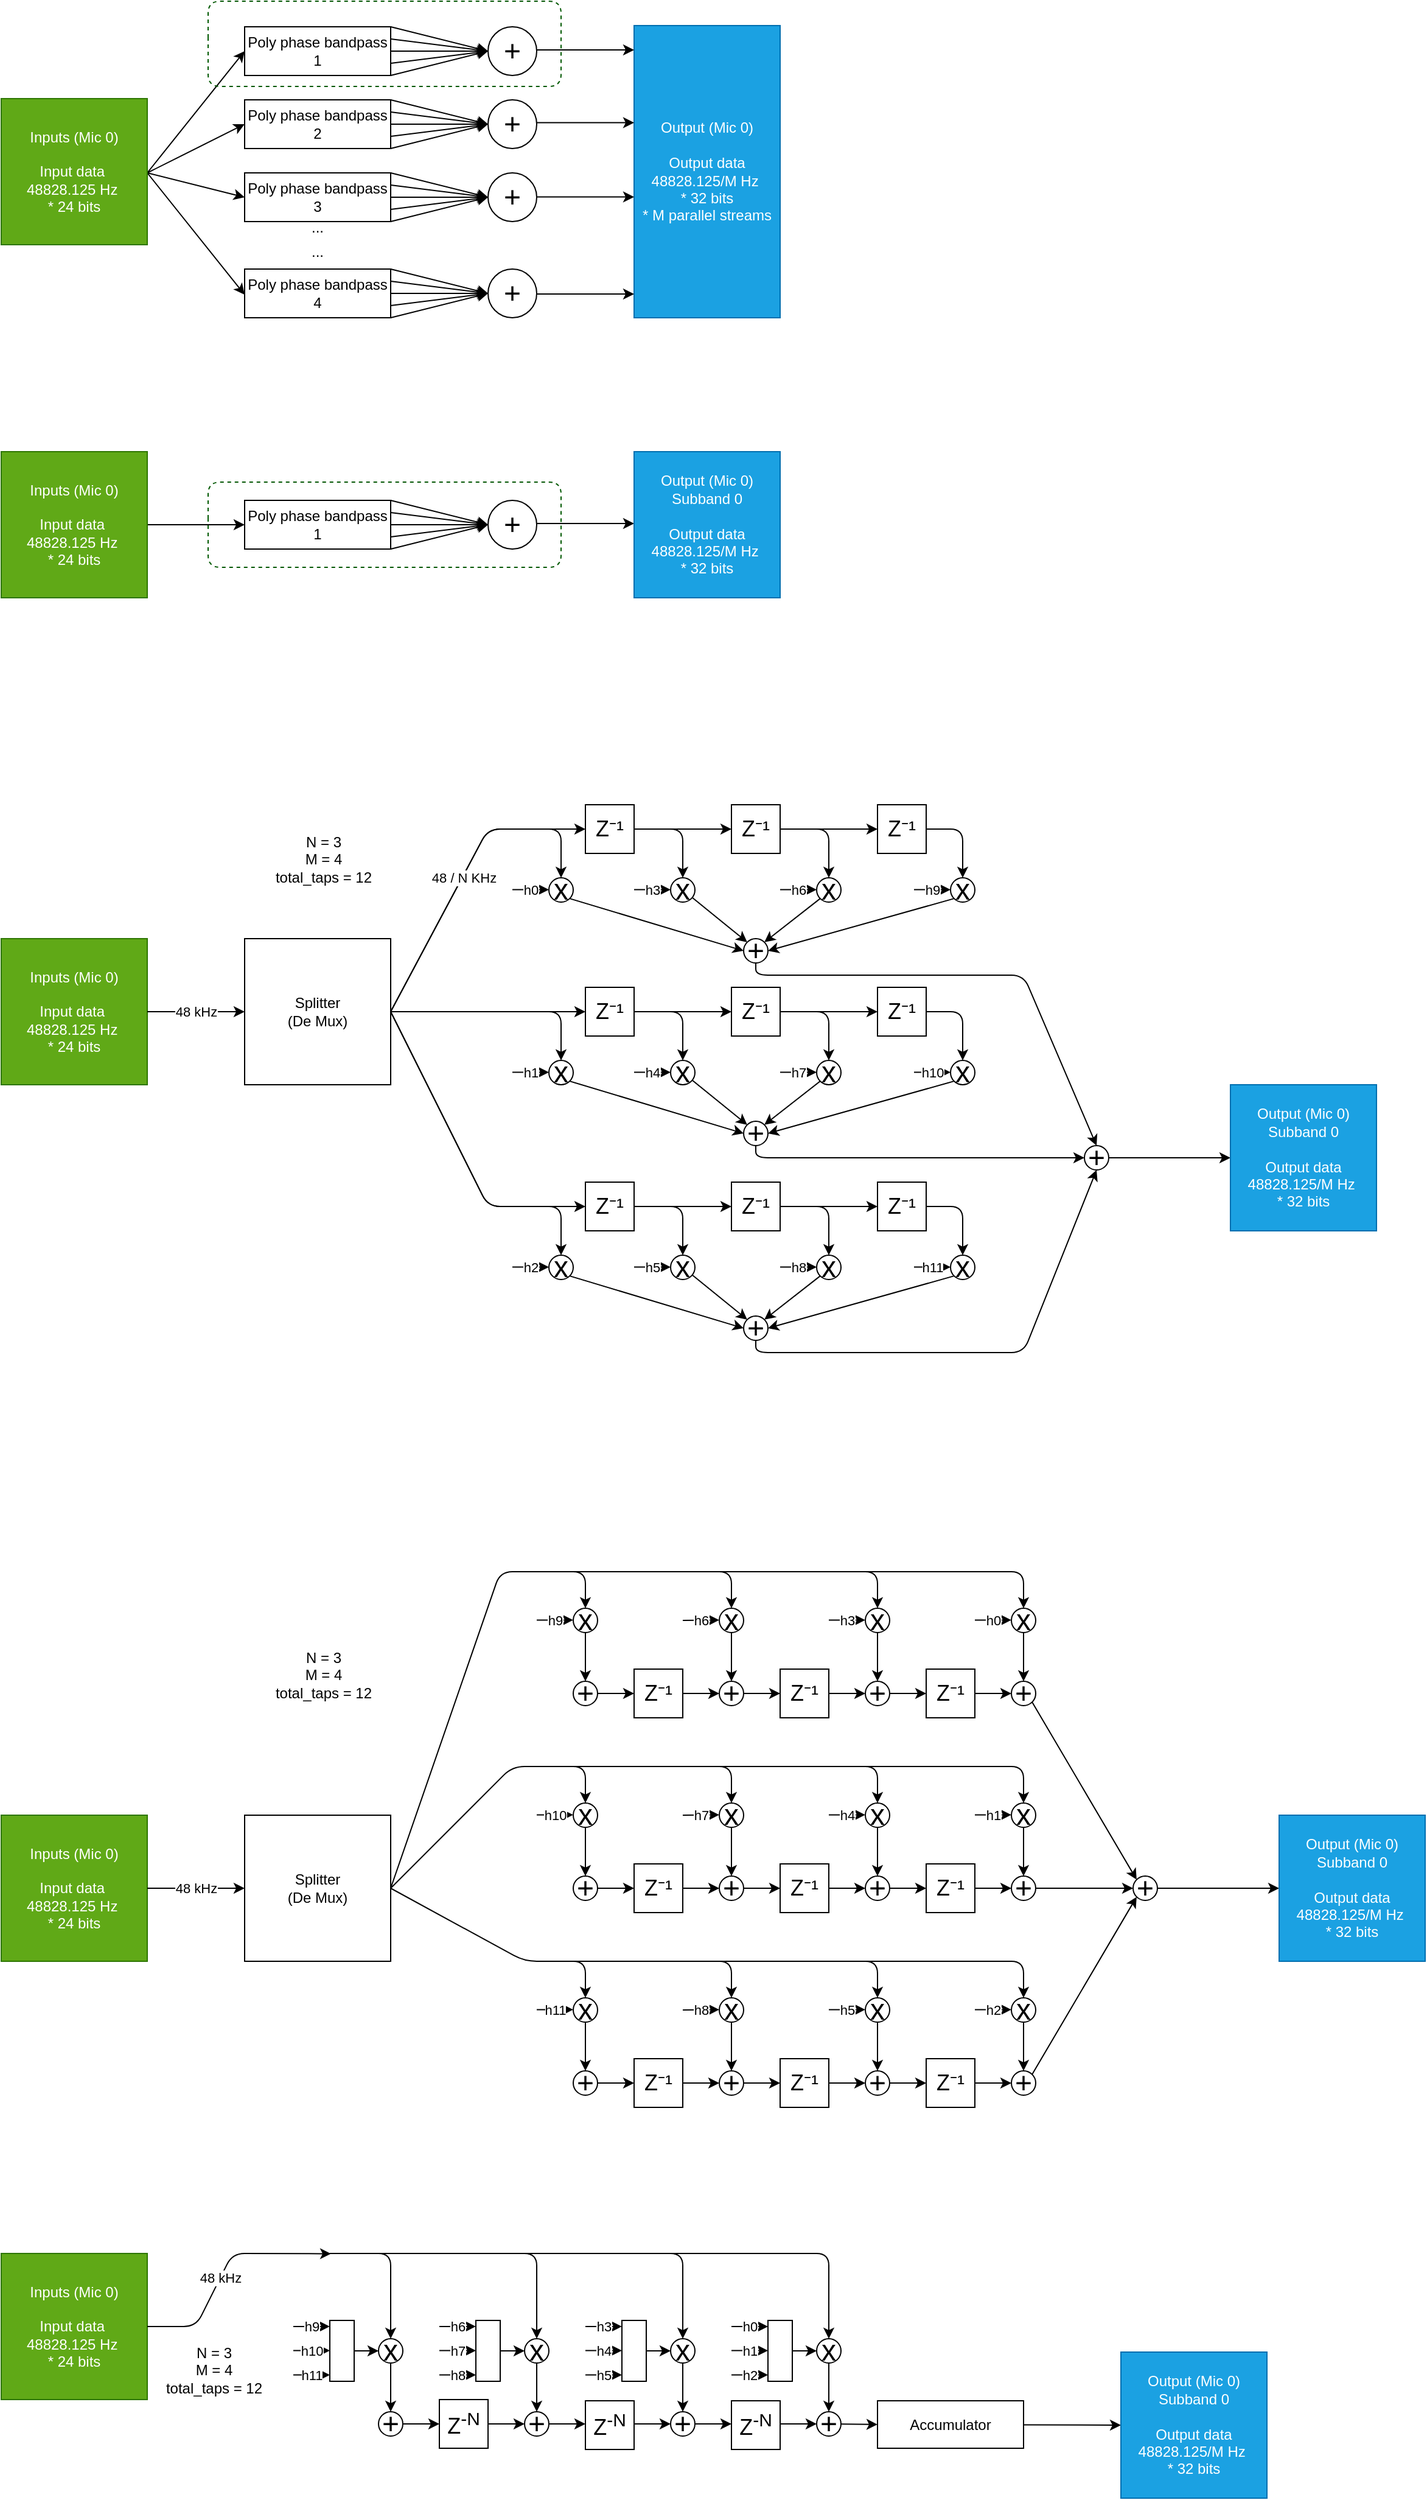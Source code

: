 <mxfile>
    <diagram id="c0NJfkLdAFg84BNBr-Il" name="Page-1">
        <mxGraphModel dx="189" dy="1932" grid="1" gridSize="10" guides="1" tooltips="1" connect="1" arrows="1" fold="1" page="1" pageScale="1" pageWidth="1169" pageHeight="827" math="0" shadow="0">
            <root>
                <mxCell id="0"/>
                <mxCell id="1" parent="0"/>
                <mxCell id="2" value="" style="endArrow=classic;html=1;entryX=0;entryY=0.5;entryDx=0;entryDy=0;" parent="1" edge="1">
                    <mxGeometry width="50" height="50" relative="1" as="geometry">
                        <mxPoint x="1520.0" y="-629" as="sourcePoint"/>
                        <mxPoint x="1600" y="-729" as="targetPoint"/>
                    </mxGeometry>
                </mxCell>
                <mxCell id="3" style="edgeStyle=none;html=1;exitX=1;exitY=0.5;exitDx=0;exitDy=0;entryX=0;entryY=0.5;entryDx=0;entryDy=0;" parent="1" edge="1">
                    <mxGeometry relative="1" as="geometry">
                        <mxPoint x="1520.0" y="-629" as="sourcePoint"/>
                        <mxPoint x="1600" y="-609" as="targetPoint"/>
                    </mxGeometry>
                </mxCell>
                <mxCell id="4" style="edgeStyle=none;html=1;exitX=1;exitY=0.5;exitDx=0;exitDy=0;entryX=0;entryY=0.5;entryDx=0;entryDy=0;" parent="1" edge="1">
                    <mxGeometry relative="1" as="geometry">
                        <mxPoint x="1520.0" y="-629" as="sourcePoint"/>
                        <mxPoint x="1600" y="-529" as="targetPoint"/>
                    </mxGeometry>
                </mxCell>
                <mxCell id="5" value="" style="endArrow=classic;html=1;entryX=0;entryY=0.5;entryDx=0;entryDy=0;" parent="1" edge="1">
                    <mxGeometry width="50" height="50" relative="1" as="geometry">
                        <mxPoint x="1520.0" y="-629" as="sourcePoint"/>
                        <mxPoint x="1600" y="-669" as="targetPoint"/>
                    </mxGeometry>
                </mxCell>
                <mxCell id="6" value="Inputs (Mic 0)&lt;br&gt;&lt;br&gt;&lt;span style=&quot;&quot;&gt;Input data&amp;nbsp;&lt;/span&gt;&lt;br style=&quot;&quot;&gt;&lt;span style=&quot;&quot;&gt;48828.125 Hz&amp;nbsp;&lt;br&gt;&lt;/span&gt;&lt;span style=&quot;&quot;&gt;* 24 bits&lt;/span&gt;" style="rounded=0;whiteSpace=wrap;html=1;fillColor=#60a917;fontColor=#ffffff;strokeColor=#2D7600;" parent="1" vertex="1">
                    <mxGeometry x="1400" y="-690" width="120" height="120" as="geometry"/>
                </mxCell>
                <mxCell id="7" value="Output (Mic 0)&lt;br&gt;&lt;br&gt;&lt;span style=&quot;&quot;&gt;Output data&lt;/span&gt;&lt;div&gt;&lt;span style=&quot;&quot;&gt;48828.125/M Hz&amp;nbsp;&lt;br&gt;&lt;/span&gt;&lt;span style=&quot;&quot;&gt;* 32 bits&lt;/span&gt;&lt;/div&gt;&lt;div&gt;&lt;span style=&quot;&quot;&gt;* M parallel streams&lt;/span&gt;&lt;/div&gt;" style="rounded=0;whiteSpace=wrap;html=1;fillColor=#1ba1e2;fontColor=#ffffff;strokeColor=#006EAF;" parent="1" vertex="1">
                    <mxGeometry x="1920" y="-750" width="120" height="240" as="geometry"/>
                </mxCell>
                <mxCell id="8" style="edgeStyle=none;html=1;" parent="1" edge="1">
                    <mxGeometry relative="1" as="geometry">
                        <mxPoint x="1920" y="-730" as="targetPoint"/>
                        <mxPoint x="1840" y="-730" as="sourcePoint"/>
                    </mxGeometry>
                </mxCell>
                <mxCell id="9" style="edgeStyle=none;html=1;" parent="1" edge="1">
                    <mxGeometry relative="1" as="geometry">
                        <mxPoint x="1840" y="-670.2" as="sourcePoint"/>
                        <mxPoint x="1920" y="-670.2" as="targetPoint"/>
                    </mxGeometry>
                </mxCell>
                <mxCell id="10" style="edgeStyle=none;html=1;" parent="1" edge="1">
                    <mxGeometry relative="1" as="geometry">
                        <mxPoint x="1840" y="-609.2" as="sourcePoint"/>
                        <mxPoint x="1920" y="-609.2" as="targetPoint"/>
                    </mxGeometry>
                </mxCell>
                <mxCell id="11" style="edgeStyle=none;html=1;" parent="1" edge="1">
                    <mxGeometry relative="1" as="geometry">
                        <mxPoint x="1840" y="-529.5" as="sourcePoint"/>
                        <mxPoint x="1920" y="-529.5" as="targetPoint"/>
                    </mxGeometry>
                </mxCell>
                <mxCell id="12" style="edgeStyle=none;html=1;exitX=1;exitY=0;exitDx=0;exitDy=0;entryX=0;entryY=0.5;entryDx=0;entryDy=0;" parent="1" source="17" target="23" edge="1">
                    <mxGeometry relative="1" as="geometry"/>
                </mxCell>
                <mxCell id="13" style="edgeStyle=none;html=1;exitX=1;exitY=0.25;exitDx=0;exitDy=0;entryX=0;entryY=0.5;entryDx=0;entryDy=0;" parent="1" source="17" target="23" edge="1">
                    <mxGeometry relative="1" as="geometry"/>
                </mxCell>
                <mxCell id="14" style="edgeStyle=none;html=1;exitX=1;exitY=0.5;exitDx=0;exitDy=0;" parent="1" source="17" target="23" edge="1">
                    <mxGeometry relative="1" as="geometry"/>
                </mxCell>
                <mxCell id="15" style="edgeStyle=none;html=1;exitX=1;exitY=0.75;exitDx=0;exitDy=0;entryX=0;entryY=0.5;entryDx=0;entryDy=0;" parent="1" source="17" target="23" edge="1">
                    <mxGeometry relative="1" as="geometry"/>
                </mxCell>
                <mxCell id="16" style="edgeStyle=none;html=1;exitX=1;exitY=1;exitDx=0;exitDy=0;entryX=0;entryY=0.5;entryDx=0;entryDy=0;" parent="1" source="17" target="23" edge="1">
                    <mxGeometry relative="1" as="geometry"/>
                </mxCell>
                <mxCell id="17" value="Poly phase bandpass 1" style="rounded=0;whiteSpace=wrap;html=1;" parent="1" vertex="1">
                    <mxGeometry x="1600" y="-749" width="120" height="40" as="geometry"/>
                </mxCell>
                <mxCell id="18" value="Poly phase bandpass 2" style="rounded=0;whiteSpace=wrap;html=1;" parent="1" vertex="1">
                    <mxGeometry x="1600" y="-689" width="120" height="40" as="geometry"/>
                </mxCell>
                <mxCell id="19" value="Poly phase bandpass 3" style="rounded=0;whiteSpace=wrap;html=1;" parent="1" vertex="1">
                    <mxGeometry x="1600" y="-629" width="120" height="40" as="geometry"/>
                </mxCell>
                <mxCell id="20" value="Poly phase bandpass 4" style="rounded=0;whiteSpace=wrap;html=1;" parent="1" vertex="1">
                    <mxGeometry x="1600" y="-550" width="120" height="40" as="geometry"/>
                </mxCell>
                <mxCell id="21" value="..." style="text;html=1;strokeColor=none;fillColor=none;align=center;verticalAlign=middle;whiteSpace=wrap;rounded=0;" parent="1" vertex="1">
                    <mxGeometry x="1630" y="-599" width="60" height="30" as="geometry"/>
                </mxCell>
                <mxCell id="22" value="..." style="text;html=1;strokeColor=none;fillColor=none;align=center;verticalAlign=middle;whiteSpace=wrap;rounded=0;" parent="1" vertex="1">
                    <mxGeometry x="1630" y="-579" width="60" height="30" as="geometry"/>
                </mxCell>
                <mxCell id="23" value="&lt;font style=&quot;font-size: 24px;&quot;&gt;+&lt;/font&gt;" style="ellipse;whiteSpace=wrap;html=1;aspect=fixed;" parent="1" vertex="1">
                    <mxGeometry x="1800" y="-749" width="40" height="40" as="geometry"/>
                </mxCell>
                <mxCell id="24" style="edgeStyle=none;html=1;exitX=1;exitY=0;exitDx=0;exitDy=0;entryX=0;entryY=0.5;entryDx=0;entryDy=0;" parent="1" target="29" edge="1">
                    <mxGeometry relative="1" as="geometry">
                        <mxPoint x="1720" y="-689" as="sourcePoint"/>
                    </mxGeometry>
                </mxCell>
                <mxCell id="25" style="edgeStyle=none;html=1;exitX=1;exitY=0.25;exitDx=0;exitDy=0;entryX=0;entryY=0.5;entryDx=0;entryDy=0;" parent="1" target="29" edge="1">
                    <mxGeometry relative="1" as="geometry">
                        <mxPoint x="1720" y="-679" as="sourcePoint"/>
                    </mxGeometry>
                </mxCell>
                <mxCell id="26" style="edgeStyle=none;html=1;exitX=1;exitY=0.5;exitDx=0;exitDy=0;" parent="1" target="29" edge="1">
                    <mxGeometry relative="1" as="geometry">
                        <mxPoint x="1720" y="-669" as="sourcePoint"/>
                    </mxGeometry>
                </mxCell>
                <mxCell id="27" style="edgeStyle=none;html=1;exitX=1;exitY=0.75;exitDx=0;exitDy=0;entryX=0;entryY=0.5;entryDx=0;entryDy=0;" parent="1" target="29" edge="1">
                    <mxGeometry relative="1" as="geometry">
                        <mxPoint x="1720" y="-659" as="sourcePoint"/>
                    </mxGeometry>
                </mxCell>
                <mxCell id="28" style="edgeStyle=none;html=1;exitX=1;exitY=1;exitDx=0;exitDy=0;entryX=0;entryY=0.5;entryDx=0;entryDy=0;" parent="1" target="29" edge="1">
                    <mxGeometry relative="1" as="geometry">
                        <mxPoint x="1720" y="-649" as="sourcePoint"/>
                    </mxGeometry>
                </mxCell>
                <mxCell id="29" value="&lt;font style=&quot;font-size: 24px;&quot;&gt;+&lt;/font&gt;" style="ellipse;whiteSpace=wrap;html=1;aspect=fixed;" parent="1" vertex="1">
                    <mxGeometry x="1800" y="-689" width="40" height="40" as="geometry"/>
                </mxCell>
                <mxCell id="30" style="edgeStyle=none;html=1;exitX=1;exitY=0;exitDx=0;exitDy=0;entryX=0;entryY=0.5;entryDx=0;entryDy=0;" parent="1" target="35" edge="1">
                    <mxGeometry relative="1" as="geometry">
                        <mxPoint x="1720" y="-629" as="sourcePoint"/>
                    </mxGeometry>
                </mxCell>
                <mxCell id="31" style="edgeStyle=none;html=1;exitX=1;exitY=0.25;exitDx=0;exitDy=0;entryX=0;entryY=0.5;entryDx=0;entryDy=0;" parent="1" target="35" edge="1">
                    <mxGeometry relative="1" as="geometry">
                        <mxPoint x="1720" y="-619" as="sourcePoint"/>
                    </mxGeometry>
                </mxCell>
                <mxCell id="32" style="edgeStyle=none;html=1;exitX=1;exitY=0.5;exitDx=0;exitDy=0;" parent="1" target="35" edge="1">
                    <mxGeometry relative="1" as="geometry">
                        <mxPoint x="1720" y="-609" as="sourcePoint"/>
                    </mxGeometry>
                </mxCell>
                <mxCell id="33" style="edgeStyle=none;html=1;exitX=1;exitY=0.75;exitDx=0;exitDy=0;entryX=0;entryY=0.5;entryDx=0;entryDy=0;" parent="1" target="35" edge="1">
                    <mxGeometry relative="1" as="geometry">
                        <mxPoint x="1720" y="-599" as="sourcePoint"/>
                    </mxGeometry>
                </mxCell>
                <mxCell id="34" style="edgeStyle=none;html=1;exitX=1;exitY=1;exitDx=0;exitDy=0;entryX=0;entryY=0.5;entryDx=0;entryDy=0;" parent="1" target="35" edge="1">
                    <mxGeometry relative="1" as="geometry">
                        <mxPoint x="1720" y="-589" as="sourcePoint"/>
                    </mxGeometry>
                </mxCell>
                <mxCell id="35" value="&lt;font style=&quot;font-size: 24px;&quot;&gt;+&lt;/font&gt;" style="ellipse;whiteSpace=wrap;html=1;aspect=fixed;" parent="1" vertex="1">
                    <mxGeometry x="1800" y="-629" width="40" height="40" as="geometry"/>
                </mxCell>
                <mxCell id="36" style="edgeStyle=none;html=1;exitX=1;exitY=0;exitDx=0;exitDy=0;entryX=0;entryY=0.5;entryDx=0;entryDy=0;" parent="1" target="41" edge="1">
                    <mxGeometry relative="1" as="geometry">
                        <mxPoint x="1720" y="-550" as="sourcePoint"/>
                    </mxGeometry>
                </mxCell>
                <mxCell id="37" style="edgeStyle=none;html=1;exitX=1;exitY=0.25;exitDx=0;exitDy=0;entryX=0;entryY=0.5;entryDx=0;entryDy=0;" parent="1" target="41" edge="1">
                    <mxGeometry relative="1" as="geometry">
                        <mxPoint x="1720" y="-540" as="sourcePoint"/>
                    </mxGeometry>
                </mxCell>
                <mxCell id="38" style="edgeStyle=none;html=1;exitX=1;exitY=0.5;exitDx=0;exitDy=0;" parent="1" target="41" edge="1">
                    <mxGeometry relative="1" as="geometry">
                        <mxPoint x="1720" y="-530" as="sourcePoint"/>
                    </mxGeometry>
                </mxCell>
                <mxCell id="39" style="edgeStyle=none;html=1;exitX=1;exitY=0.75;exitDx=0;exitDy=0;entryX=0;entryY=0.5;entryDx=0;entryDy=0;" parent="1" target="41" edge="1">
                    <mxGeometry relative="1" as="geometry">
                        <mxPoint x="1720" y="-520" as="sourcePoint"/>
                    </mxGeometry>
                </mxCell>
                <mxCell id="40" style="edgeStyle=none;html=1;exitX=1;exitY=1;exitDx=0;exitDy=0;entryX=0;entryY=0.5;entryDx=0;entryDy=0;" parent="1" target="41" edge="1">
                    <mxGeometry relative="1" as="geometry">
                        <mxPoint x="1720" y="-510" as="sourcePoint"/>
                    </mxGeometry>
                </mxCell>
                <mxCell id="41" value="&lt;font style=&quot;font-size: 24px;&quot;&gt;+&lt;/font&gt;" style="ellipse;whiteSpace=wrap;html=1;aspect=fixed;" parent="1" vertex="1">
                    <mxGeometry x="1800" y="-550" width="40" height="40" as="geometry"/>
                </mxCell>
                <mxCell id="42" value="Inputs (Mic 0)&lt;br&gt;&lt;br&gt;&lt;span style=&quot;&quot;&gt;Input data&amp;nbsp;&lt;/span&gt;&lt;br style=&quot;&quot;&gt;&lt;span style=&quot;&quot;&gt;48828.125 Hz&amp;nbsp;&lt;br&gt;&lt;/span&gt;&lt;span style=&quot;&quot;&gt;* 24 bits&lt;/span&gt;" style="rounded=0;whiteSpace=wrap;html=1;fillColor=#60a917;fontColor=#ffffff;strokeColor=#2D7600;" parent="1" vertex="1">
                    <mxGeometry x="1400" y="-400" width="120" height="120" as="geometry"/>
                </mxCell>
                <mxCell id="43" value="" style="endArrow=none;dashed=1;html=1;fillColor=#008a00;strokeColor=#005700;" parent="1" edge="1">
                    <mxGeometry width="50" height="50" relative="1" as="geometry">
                        <mxPoint x="1570" y="-740" as="sourcePoint"/>
                        <mxPoint x="1570" y="-740" as="targetPoint"/>
                        <Array as="points">
                            <mxPoint x="1570" y="-770"/>
                            <mxPoint x="1860" y="-770"/>
                            <mxPoint x="1860" y="-700"/>
                            <mxPoint x="1570" y="-700"/>
                        </Array>
                    </mxGeometry>
                </mxCell>
                <mxCell id="44" value="" style="endArrow=classic;html=1;" parent="1" source="42" edge="1">
                    <mxGeometry width="50" height="50" relative="1" as="geometry">
                        <mxPoint x="1520" y="-340" as="sourcePoint"/>
                        <mxPoint x="1600" y="-340" as="targetPoint"/>
                    </mxGeometry>
                </mxCell>
                <mxCell id="45" style="edgeStyle=none;html=1;" parent="1" edge="1">
                    <mxGeometry relative="1" as="geometry">
                        <mxPoint x="1920" y="-341" as="targetPoint"/>
                        <mxPoint x="1840" y="-341" as="sourcePoint"/>
                    </mxGeometry>
                </mxCell>
                <mxCell id="46" style="edgeStyle=none;html=1;exitX=1;exitY=0;exitDx=0;exitDy=0;entryX=0;entryY=0.5;entryDx=0;entryDy=0;" parent="1" source="51" target="52" edge="1">
                    <mxGeometry relative="1" as="geometry"/>
                </mxCell>
                <mxCell id="47" style="edgeStyle=none;html=1;exitX=1;exitY=0.25;exitDx=0;exitDy=0;entryX=0;entryY=0.5;entryDx=0;entryDy=0;" parent="1" source="51" target="52" edge="1">
                    <mxGeometry relative="1" as="geometry"/>
                </mxCell>
                <mxCell id="48" style="edgeStyle=none;html=1;exitX=1;exitY=0.5;exitDx=0;exitDy=0;" parent="1" source="51" target="52" edge="1">
                    <mxGeometry relative="1" as="geometry"/>
                </mxCell>
                <mxCell id="49" style="edgeStyle=none;html=1;exitX=1;exitY=0.75;exitDx=0;exitDy=0;entryX=0;entryY=0.5;entryDx=0;entryDy=0;" parent="1" source="51" target="52" edge="1">
                    <mxGeometry relative="1" as="geometry"/>
                </mxCell>
                <mxCell id="50" style="edgeStyle=none;html=1;exitX=1;exitY=1;exitDx=0;exitDy=0;entryX=0;entryY=0.5;entryDx=0;entryDy=0;" parent="1" source="51" target="52" edge="1">
                    <mxGeometry relative="1" as="geometry"/>
                </mxCell>
                <mxCell id="51" value="Poly phase bandpass 1" style="rounded=0;whiteSpace=wrap;html=1;" parent="1" vertex="1">
                    <mxGeometry x="1600" y="-360" width="120" height="40" as="geometry"/>
                </mxCell>
                <mxCell id="52" value="&lt;font style=&quot;font-size: 24px;&quot;&gt;+&lt;/font&gt;" style="ellipse;whiteSpace=wrap;html=1;aspect=fixed;" parent="1" vertex="1">
                    <mxGeometry x="1800" y="-360" width="40" height="40" as="geometry"/>
                </mxCell>
                <mxCell id="53" value="Output (Mic 0) Subband 0&lt;br&gt;&lt;br&gt;&lt;span style=&quot;&quot;&gt;Output data&lt;/span&gt;&lt;div&gt;&lt;span style=&quot;&quot;&gt;48828.125/&lt;/span&gt;&lt;span style=&quot;font-family: monospace; font-size: 0px; text-align: start; text-wrap: nowrap; background-color: transparent;&quot;&gt;%3CmxGraphModel%3E%3Croot%3E%3CmxCell%20id%3D%220%22%2F%3E%3CmxCell%20id%3D%221%22%20parent%3D%220%22%2F%3E%3CmxCell%20id%3D%222%22%20value%3D%22Inputs%20(Mic%200)%26lt%3Bbr%26gt%3B%26lt%3Bbr%26gt%3B%26lt%3Bspan%20style%3D%26quot%3B%26quot%3B%26gt%3BInput%20data%26amp%3Bnbsp%3B%26lt%3B%2Fspan%26gt%3B%26lt%3Bbr%20style%3D%26quot%3B%26quot%3B%26gt%3B%26lt%3Bspan%20style%3D%26quot%3B%26quot%3B%26gt%3B48828.125%20Hz%26amp%3Bnbsp%3B%26lt%3Bbr%26gt%3B%26lt%3B%2Fspan%26gt%3B%26lt%3Bspan%20style%3D%26quot%3B%26quot%3B%26gt%3B*%2024%20bits%26lt%3B%2Fspan%26gt%3B%22%20style%3D%22rounded%3D0%3BwhiteSpace%3Dwrap%3Bhtml%3D1%3BfillColor%3D%2360a917%3BfontColor%3D%23ffffff%3BstrokeColor%3D%232D7600%3B%22%20vertex%3D%221%22%20parent%3D%221%22%3E%3CmxGeometry%20x%3D%221400%22%20width%3D%22120%22%20height%3D%22120%22%20as%3D%22geometry%22%2F%3E%3C%2FmxCell%3E%3CmxCell%20id%3D%223%22%20style%3D%22edgeStyle%3Dnone%3Bhtml%3D1%3BexitX%3D1%3BexitY%3D0.5%3BexitDx%3D0%3BexitDy%3D0%3BentryX%3D0%3BentryY%3D0.5%3BentryDx%3D0%3BentryDy%3D0%3B%22%20edge%3D%221%22%20source%3D%225%22%20target%3D%229%22%20parent%3D%221%22%3E%3CmxGeometry%20relative%3D%221%22%20as%3D%22geometry%22%3E%3CmxPoint%20x%3D%221720%22%20y%3D%2230%22%20as%3D%22sourcePoint%22%2F%3E%3CArray%20as%3D%22points%22%3E%3CmxPoint%20x%3D%221800%22%20y%3D%22-90%22%2F%3E%3C%2FArray%3E%3C%2FmxGeometry%3E%3C%2FmxCell%3E%3CmxCell%20id%3D%224%22%20value%3D%2248%2FM%20KHz%22%20style%3D%22edgeStyle%3Dnone%3Bhtml%3D1%3BexitX%3D1%3BexitY%3D0.5%3BexitDx%3D0%3BexitDy%3D0%3BentryX%3D0.5%3BentryY%3D0%3BentryDx%3D0%3BentryDy%3D0%3B%22%20edge%3D%221%22%20source%3D%225%22%20target%3D%2213%22%20parent%3D%221%22%3E%3CmxGeometry%20x%3D%22-0.072%22%20y%3D%22-1%22%20relative%3D%221%22%20as%3D%22geometry%22%3E%3CmxPoint%20x%3D%221720%22%20y%3D%2230%22%20as%3D%22sourcePoint%22%2F%3E%3CArray%20as%3D%22points%22%3E%3CmxPoint%20x%3D%221800%22%20y%3D%22-90%22%2F%3E%3CmxPoint%20x%3D%221860%22%20y%3D%22-90%22%2F%3E%3C%2FArray%3E%3CmxPoint%20as%3D%22offset%22%2F%3E%3C%2FmxGeometry%3E%3C%2FmxCell%3E%3CmxCell%20id%3D%225%22%20value%3D%22Splitter%26lt%3Bdiv%26gt%3B(De%20Mux)%26lt%3B%2Fdiv%26gt%3B%22%20style%3D%22rounded%3D0%3BwhiteSpace%3Dwrap%3Bhtml%3D1%3B%22%20vertex%3D%221%22%20parent%3D%221%22%3E%3CmxGeometry%20x%3D%221600%22%20width%3D%22120%22%20height%3D%22120%22%20as%3D%22geometry%22%2F%3E%3C%2FmxCell%3E%3CmxCell%20id%3D%226%22%20value%3D%2248%20kHz%22%20style%3D%22endArrow%3Dclassic%3Bhtml%3D1%3B%22%20edge%3D%221%22%20parent%3D%221%22%3E%3CmxGeometry%20width%3D%2250%22%20height%3D%2250%22%20relative%3D%221%22%20as%3D%22geometry%22%3E%3CmxPoint%20x%3D%221520%22%20y%3D%2260%22%20as%3D%22sourcePoint%22%2F%3E%3CmxPoint%20x%3D%221600%22%20y%3D%2260%22%20as%3D%22targetPoint%22%2F%3E%3C%2FmxGeometry%3E%3C%2FmxCell%3E%3CmxCell%20id%3D%227%22%20value%3D%22%22%20style%3D%22edgeStyle%3Dnone%3Bhtml%3D1%3B%22%20edge%3D%221%22%20source%3D%229%22%20target%3D%2211%22%20parent%3D%221%22%3E%3CmxGeometry%20relative%3D%221%22%20as%3D%22geometry%22%2F%3E%3C%2FmxCell%3E%3CmxCell%20id%3D%228%22%20style%3D%22edgeStyle%3Dnone%3Bhtml%3D1%3BentryX%3D0.5%3BentryY%3D0%3BentryDx%3D0%3BentryDy%3D0%3B%22%20edge%3D%221%22%20source%3D%229%22%20target%3D%2215%22%20parent%3D%221%22%3E%3CmxGeometry%20relative%3D%221%22%20as%3D%22geometry%22%3E%3CArray%20as%3D%22points%22%3E%3CmxPoint%20x%3D%221960%22%20y%3D%22-90%22%2F%3E%3C%2FArray%3E%3C%2FmxGeometry%3E%3C%2FmxCell%3E%3CmxCell%20id%3D%229%22%20value%3D%22%26lt%3Bfont%20style%3D%26quot%3Bfont-size%3A%2018px%3B%26quot%3B%26gt%3BZ%E2%81%BB%C2%B9%26lt%3B%2Ffont%26gt%3B%22%20style%3D%22whiteSpace%3Dwrap%3Bhtml%3D1%3Baspect%3Dfixed%3BfontSize%3D12%3B%22%20vertex%3D%221%22%20parent%3D%221%22%3E%3CmxGeometry%20x%3D%221880%22%20y%3D%22-110%22%20width%3D%2240%22%20height%3D%2240%22%20as%3D%22geometry%22%2F%3E%3C%2FmxCell%3E%3CmxCell%20id%3D%2210%22%20style%3D%22edgeStyle%3Dnone%3Bhtml%3D1%3BentryX%3D0.5%3BentryY%3D0%3BentryDx%3D0%3BentryDy%3D0%3B%22%20edge%3D%221%22%20source%3D%2211%22%20target%3D%2217%22%20parent%3D%221%22%3E%3CmxGeometry%20relative%3D%221%22%20as%3D%22geometry%22%3E%3CArray%20as%3D%22points%22%3E%3CmxPoint%20x%3D%222070%22%20y%3D%22-90%22%2F%3E%3C%2FArray%3E%3C%2FmxGeometry%3E%3C%2FmxCell%3E%3CmxCell%20id%3D%2211%22%20value%3D%22%26lt%3Bfont%20style%3D%26quot%3Bfont-size%3A%2018px%3B%26quot%3B%26gt%3BZ%E2%81%BB%C2%B9%26lt%3B%2Ffont%26gt%3B%22%20style%3D%22whiteSpace%3Dwrap%3Bhtml%3D1%3Baspect%3Dfixed%3BfontSize%3D12%3B%22%20vertex%3D%221%22%20parent%3D%221%22%3E%3CmxGeometry%20x%3D%222000%22%20y%3D%22-110%22%20width%3D%2240%22%20height%3D%2240%22%20as%3D%22geometry%22%2F%3E%3C%2FmxCell%3E%3CmxCell%20id%3D%2212%22%20style%3D%22edgeStyle%3Dnone%3Bhtml%3D1%3BexitX%3D0.5%3BexitY%3D1%3BexitDx%3D0%3BexitDy%3D0%3BentryX%3D0%3BentryY%3D0.5%3BentryDx%3D0%3BentryDy%3D0%3B%22%20edge%3D%221%22%20source%3D%2213%22%20target%3D%2219%22%20parent%3D%221%22%3E%3CmxGeometry%20relative%3D%221%22%20as%3D%22geometry%22%2F%3E%3C%2FmxCell%3E%3CmxCell%20id%3D%2213%22%20value%3D%22%26lt%3Bspan%20style%3D%26quot%3Bfont-size%3A%2024px%3B%26quot%3B%26gt%3Bx%26lt%3B%2Fspan%26gt%3B%22%20style%3D%22ellipse%3BwhiteSpace%3Dwrap%3Bhtml%3D1%3Baspect%3Dfixed%3B%22%20vertex%3D%221%22%20parent%3D%221%22%3E%3CmxGeometry%20x%3D%221850%22%20y%3D%22-50%22%20width%3D%2220%22%20height%3D%2220%22%20as%3D%22geometry%22%2F%3E%3C%2FmxCell%3E%3CmxCell%20id%3D%2214%22%20value%3D%22%22%20style%3D%22edgeStyle%3Dnone%3Bhtml%3D1%3B%22%20edge%3D%221%22%20source%3D%2215%22%20target%3D%2219%22%20parent%3D%221%22%3E%3CmxGeometry%20relative%3D%221%22%20as%3D%22geometry%22%2F%3E%3C%2FmxCell%3E%3CmxCell%20id%3D%2215%22%20value%3D%22%26lt%3Bspan%20style%3D%26quot%3Bfont-size%3A%2024px%3B%26quot%3B%26gt%3Bx%26lt%3B%2Fspan%26gt%3B%22%20style%3D%22ellipse%3BwhiteSpace%3Dwrap%3Bhtml%3D1%3Baspect%3Dfixed%3B%22%20vertex%3D%221%22%20parent%3D%221%22%3E%3CmxGeometry%20x%3D%221950%22%20y%3D%22-50%22%20width%3D%2220%22%20height%3D%2220%22%20as%3D%22geometry%22%2F%3E%3C%2FmxCell%3E%3CmxCell%20id%3D%2216%22%20style%3D%22edgeStyle%3Dnone%3Bhtml%3D1%3BexitX%3D0.5%3BexitY%3D1%3BexitDx%3D0%3BexitDy%3D0%3BentryX%3D1%3BentryY%3D0.5%3BentryDx%3D0%3BentryDy%3D0%3B%22%20edge%3D%221%22%20source%3D%2217%22%20target%3D%2219%22%20parent%3D%221%22%3E%3CmxGeometry%20relative%3D%221%22%20as%3D%22geometry%22%2F%3E%3C%2FmxCell%3E%3CmxCell%20id%3D%2217%22%20value%3D%22%26lt%3Bspan%20style%3D%26quot%3Bfont-size%3A%2024px%3B%26quot%3B%26gt%3Bx%26lt%3B%2Fspan%26gt%3B%22%20style%3D%22ellipse%3BwhiteSpace%3Dwrap%3Bhtml%3D1%3Baspect%3Dfixed%3B%22%20vertex%3D%221%22%20parent%3D%221%22%3E%3CmxGeometry%20x%3D%222060%22%20y%3D%22-50%22%20width%3D%2220%22%20height%3D%2220%22%20as%3D%22geometry%22%2F%3E%3C%2FmxCell%3E%3CmxCell%20id%3D%2218%22%20style%3D%22edgeStyle%3Dnone%3Bhtml%3D1%3BentryX%3D0.5%3BentryY%3D0%3BentryDx%3D0%3BentryDy%3D0%3B%22%20edge%3D%221%22%20source%3D%2219%22%20target%3D%2250%22%20parent%3D%221%22%3E%3CmxGeometry%20relative%3D%221%22%20as%3D%22geometry%22%3E%3CArray%20as%3D%22points%22%3E%3CmxPoint%20x%3D%221960%22%20y%3D%2230%22%2F%3E%3CmxPoint%20x%3D%222170%22%20y%3D%2230%22%2F%3E%3C%2FArray%3E%3C%2FmxGeometry%3E%3C%2FmxCell%3E%3CmxCell%20id%3D%2219%22%20value%3D%22%26lt%3Bfont%20style%3D%26quot%3Bfont-size%3A%2024px%3B%26quot%3B%26gt%3B%2B%26lt%3B%2Ffont%26gt%3B%22%20style%3D%22ellipse%3BwhiteSpace%3Dwrap%3Bhtml%3D1%3Baspect%3Dfixed%3B%22%20vertex%3D%221%22%20parent%3D%221%22%3E%3CmxGeometry%20x%3D%221950%22%20width%3D%2220%22%20height%3D%2220%22%20as%3D%22geometry%22%2F%3E%3C%2FmxCell%3E%3CmxCell%20id%3D%2220%22%20style%3D%22edgeStyle%3Dnone%3Bhtml%3D1%3BexitX%3D1%3BexitY%3D0.5%3BexitDx%3D0%3BexitDy%3D0%3BentryX%3D0%3BentryY%3D0.5%3BentryDx%3D0%3BentryDy%3D0%3B%22%20edge%3D%221%22%20source%3D%225%22%20target%3D%2224%22%20parent%3D%221%22%3E%3CmxGeometry%20relative%3D%221%22%20as%3D%22geometry%22%3E%3CmxPoint%20x%3D%221720%22%20y%3D%2230%22%20as%3D%22sourcePoint%22%2F%3E%3CArray%20as%3D%22points%22%3E%3CmxPoint%20x%3D%221800%22%20y%3D%2260%22%2F%3E%3C%2FArray%3E%3C%2FmxGeometry%3E%3C%2FmxCell%3E%3CmxCell%20id%3D%2221%22%20style%3D%22edgeStyle%3Dnone%3Bhtml%3D1%3BexitX%3D1%3BexitY%3D0.5%3BexitDx%3D0%3BexitDy%3D0%3BentryX%3D0.5%3BentryY%3D0%3BentryDx%3D0%3BentryDy%3D0%3B%22%20edge%3D%221%22%20source%3D%225%22%20target%3D%2228%22%20parent%3D%221%22%3E%3CmxGeometry%20relative%3D%221%22%20as%3D%22geometry%22%3E%3CmxPoint%20x%3D%221720%22%20y%3D%2230%22%20as%3D%22sourcePoint%22%2F%3E%3CArray%20as%3D%22points%22%3E%3CmxPoint%20x%3D%221800%22%20y%3D%2260%22%2F%3E%3CmxPoint%20x%3D%221860%22%20y%3D%2260%22%2F%3E%3C%2FArray%3E%3C%2FmxGeometry%3E%3C%2FmxCell%3E%3CmxCell%20id%3D%2222%22%20value%3D%22%22%20style%3D%22edgeStyle%3Dnone%3Bhtml%3D1%3B%22%20edge%3D%221%22%20source%3D%2224%22%20target%3D%2226%22%20parent%3D%221%22%3E%3CmxGeometry%20relative%3D%221%22%20as%3D%22geometry%22%2F%3E%3C%2FmxCell%3E%3CmxCell%20id%3D%2223%22%20style%3D%22edgeStyle%3Dnone%3Bhtml%3D1%3BentryX%3D0.5%3BentryY%3D0%3BentryDx%3D0%3BentryDy%3D0%3B%22%20edge%3D%221%22%20source%3D%2224%22%20target%3D%2230%22%20parent%3D%221%22%3E%3CmxGeometry%20relative%3D%221%22%20as%3D%22geometry%22%3E%3CArray%20as%3D%22points%22%3E%3CmxPoint%20x%3D%221960%22%20y%3D%2260%22%2F%3E%3C%2FArray%3E%3C%2FmxGeometry%3E%3C%2FmxCell%3E%3CmxCell%20id%3D%2224%22%20value%3D%22%26lt%3Bfont%20style%3D%26quot%3Bfont-size%3A%2018px%3B%26quot%3B%26gt%3BZ%E2%81%BB%C2%B9%26lt%3B%2Ffont%26gt%3B%22%20style%3D%22whiteSpace%3Dwrap%3Bhtml%3D1%3Baspect%3Dfixed%3BfontSize%3D12%3B%22%20vertex%3D%221%22%20parent%3D%221%22%3E%3CmxGeometry%20x%3D%221880%22%20y%3D%2240%22%20width%3D%2240%22%20height%3D%2240%22%20as%3D%22geometry%22%2F%3E%3C%2FmxCell%3E%3CmxCell%20id%3D%2225%22%20style%3D%22edgeStyle%3Dnone%3Bhtml%3D1%3BentryX%3D0.5%3BentryY%3D0%3BentryDx%3D0%3BentryDy%3D0%3B%22%20edge%3D%221%22%20source%3D%2226%22%20target%3D%2232%22%20parent%3D%221%22%3E%3CmxGeometry%20relative%3D%221%22%20as%3D%22geometry%22%3E%3CArray%20as%3D%22points%22%3E%3CmxPoint%20x%3D%222070%22%20y%3D%2260%22%2F%3E%3C%2FArray%3E%3C%2FmxGeometry%3E%3C%2FmxCell%3E%3CmxCell%20id%3D%2226%22%20value%3D%22%26lt%3Bfont%20style%3D%26quot%3Bfont-size%3A%2018px%3B%26quot%3B%26gt%3BZ%E2%81%BB%C2%B9%26lt%3B%2Ffont%26gt%3B%22%20style%3D%22whiteSpace%3Dwrap%3Bhtml%3D1%3Baspect%3Dfixed%3BfontSize%3D12%3B%22%20vertex%3D%221%22%20parent%3D%221%22%3E%3CmxGeometry%20x%3D%222000%22%20y%3D%2240%22%20width%3D%2240%22%20height%3D%2240%22%20as%3D%22geometry%22%2F%3E%3C%2FmxCell%3E%3CmxCell%20id%3D%2227%22%20style%3D%22edgeStyle%3Dnone%3Bhtml%3D1%3BexitX%3D0.5%3BexitY%3D1%3BexitDx%3D0%3BexitDy%3D0%3BentryX%3D0%3BentryY%3D0.5%3BentryDx%3D0%3BentryDy%3D0%3B%22%20edge%3D%221%22%20source%3D%2228%22%20target%3D%2234%22%20parent%3D%221%22%3E%3CmxGeometry%20relative%3D%221%22%20as%3D%22geometry%22%2F%3E%3C%2FmxCell%3E%3CmxCell%20id%3D%2228%22%20value%3D%22%26lt%3Bspan%20style%3D%26quot%3Bfont-size%3A%2024px%3B%26quot%3B%26gt%3Bx%26lt%3B%2Fspan%26gt%3B%22%20style%3D%22ellipse%3BwhiteSpace%3Dwrap%3Bhtml%3D1%3Baspect%3Dfixed%3B%22%20vertex%3D%221%22%20parent%3D%221%22%3E%3CmxGeometry%20x%3D%221850%22%20y%3D%22100%22%20width%3D%2220%22%20height%3D%2220%22%20as%3D%22geometry%22%2F%3E%3C%2FmxCell%3E%3CmxCell%20id%3D%2229%22%20value%3D%22%22%20style%3D%22edgeStyle%3Dnone%3Bhtml%3D1%3B%22%20edge%3D%221%22%20source%3D%2230%22%20target%3D%2234%22%20parent%3D%221%22%3E%3CmxGeometry%20relative%3D%221%22%20as%3D%22geometry%22%2F%3E%3C%2FmxCell%3E%3CmxCell%20id%3D%2230%22%20value%3D%22%26lt%3Bspan%20style%3D%26quot%3Bfont-size%3A%2024px%3B%26quot%3B%26gt%3Bx%26lt%3B%2Fspan%26gt%3B%22%20style%3D%22ellipse%3BwhiteSpace%3Dwrap%3Bhtml%3D1%3Baspect%3Dfixed%3B%22%20vertex%3D%221%22%20parent%3D%221%22%3E%3CmxGeometry%20x%3D%221950%22%20y%3D%22100%22%20width%3D%2220%22%20height%3D%2220%22%20as%3D%22geometry%22%2F%3E%3C%2FmxCell%3E%3CmxCell%20id%3D%2231%22%20style%3D%22edgeStyle%3Dnone%3Bhtml%3D1%3BexitX%3D0.5%3BexitY%3D1%3BexitDx%3D0%3BexitDy%3D0%3BentryX%3D1%3BentryY%3D0.5%3BentryDx%3D0%3BentryDy%3D0%3B%22%20edge%3D%221%22%20source%3D%2232%22%20target%3D%2234%22%20parent%3D%221%22%3E%3CmxGeometry%20relative%3D%221%22%20as%3D%22geometry%22%2F%3E%3C%2FmxCell%3E%3CmxCell%20id%3D%2232%22%20value%3D%22%26lt%3Bspan%20style%3D%26quot%3Bfont-size%3A%2024px%3B%26quot%3B%26gt%3Bx%26lt%3B%2Fspan%26gt%3B%22%20style%3D%22ellipse%3BwhiteSpace%3Dwrap%3Bhtml%3D1%3Baspect%3Dfixed%3B%22%20vertex%3D%221%22%20parent%3D%221%22%3E%3CmxGeometry%20x%3D%222060%22%20y%3D%22100%22%20width%3D%2220%22%20height%3D%2220%22%20as%3D%22geometry%22%2F%3E%3C%2FmxCell%3E%3CmxCell%20id%3D%2233%22%20style%3D%22edgeStyle%3Dnone%3Bhtml%3D1%3BentryX%3D0%3BentryY%3D0.5%3BentryDx%3D0%3BentryDy%3D0%3B%22%20edge%3D%221%22%20source%3D%2234%22%20target%3D%2250%22%20parent%3D%221%22%3E%3CmxGeometry%20relative%3D%221%22%20as%3D%22geometry%22%3E%3CArray%20as%3D%22points%22%3E%3CmxPoint%20x%3D%221960%22%20y%3D%22180%22%2F%3E%3C%2FArray%3E%3C%2FmxGeometry%3E%3C%2FmxCell%3E%3CmxCell%20id%3D%2234%22%20value%3D%22%26lt%3Bfont%20style%3D%26quot%3Bfont-size%3A%2024px%3B%26quot%3B%26gt%3B%2B%26lt%3B%2Ffont%26gt%3B%22%20style%3D%22ellipse%3BwhiteSpace%3Dwrap%3Bhtml%3D1%3Baspect%3Dfixed%3B%22%20vertex%3D%221%22%20parent%3D%221%22%3E%3CmxGeometry%20x%3D%221950%22%20y%3D%22150%22%20width%3D%2220%22%20height%3D%2220%22%20as%3D%22geometry%22%2F%3E%3C%2FmxCell%3E%3CmxCell%20id%3D%2235%22%20style%3D%22edgeStyle%3Dnone%3Bhtml%3D1%3BexitX%3D1%3BexitY%3D0.5%3BexitDx%3D0%3BexitDy%3D0%3BentryX%3D0%3BentryY%3D0.5%3BentryDx%3D0%3BentryDy%3D0%3B%22%20edge%3D%221%22%20source%3D%225%22%20target%3D%2239%22%20parent%3D%221%22%3E%3CmxGeometry%20relative%3D%221%22%20as%3D%22geometry%22%3E%3CmxPoint%20x%3D%221720%22%20y%3D%2230%22%20as%3D%22sourcePoint%22%2F%3E%3CArray%20as%3D%22points%22%3E%3CmxPoint%20x%3D%221800%22%20y%3D%22210%22%2F%3E%3C%2FArray%3E%3C%2FmxGeometry%3E%3C%2FmxCell%3E%3CmxCell%20id%3D%2236%22%20style%3D%22edgeStyle%3Dnone%3Bhtml%3D1%3BexitX%3D1%3BexitY%3D0.5%3BexitDx%3D0%3BexitDy%3D0%3BentryX%3D0.5%3BentryY%3D0%3BentryDx%3D0%3BentryDy%3D0%3B%22%20edge%3D%221%22%20source%3D%225%22%20target%3D%2243%22%20parent%3D%221%22%3E%3CmxGeometry%20relative%3D%221%22%20as%3D%22geometry%22%3E%3CmxPoint%20x%3D%221720%22%20y%3D%2230%22%20as%3D%22sourcePoint%22%2F%3E%3CArray%20as%3D%22points%22%3E%3CmxPoint%20x%3D%221800%22%20y%3D%22210%22%2F%3E%3CmxPoint%20x%3D%221860%22%20y%3D%22210%22%2F%3E%3C%2FArray%3E%3C%2FmxGeometry%3E%3C%2FmxCell%3E%3CmxCell%20id%3D%2237%22%20value%3D%22%22%20style%3D%22edgeStyle%3Dnone%3Bhtml%3D1%3B%22%20edge%3D%221%22%20source%3D%2239%22%20target%3D%2241%22%20parent%3D%221%22%3E%3CmxGeometry%20relative%3D%221%22%20as%3D%22geometry%22%2F%3E%3C%2FmxCell%3E%3CmxCell%20id%3D%2238%22%20style%3D%22edgeStyle%3Dnone%3Bhtml%3D1%3BentryX%3D0.5%3BentryY%3D0%3BentryDx%3D0%3BentryDy%3D0%3B%22%20edge%3D%221%22%20source%3D%2239%22%20target%3D%2245%22%20parent%3D%221%22%3E%3CmxGeometry%20relative%3D%221%22%20as%3D%22geometry%22%3E%3CArray%20as%3D%22points%22%3E%3CmxPoint%20x%3D%221960%22%20y%3D%22210%22%2F%3E%3C%2FArray%3E%3C%2FmxGeometry%3E%3C%2FmxCell%3E%3CmxCell%20id%3D%2239%22%20value%3D%22%26lt%3Bfont%20style%3D%26quot%3Bfont-size%3A%2018px%3B%26quot%3B%26gt%3BZ%E2%81%BB%C2%B9%26lt%3B%2Ffont%26gt%3B%22%20style%3D%22whiteSpace%3Dwrap%3Bhtml%3D1%3Baspect%3Dfixed%3BfontSize%3D12%3B%22%20vertex%3D%221%22%20parent%3D%221%22%3E%3CmxGeometry%20x%3D%221880%22%20y%3D%22190%22%20width%3D%2240%22%20height%3D%2240%22%20as%3D%22geometry%22%2F%3E%3C%2FmxCell%3E%3CmxCell%20id%3D%2240%22%20style%3D%22edgeStyle%3Dnone%3Bhtml%3D1%3BentryX%3D0.5%3BentryY%3D0%3BentryDx%3D0%3BentryDy%3D0%3B%22%20edge%3D%221%22%20source%3D%2241%22%20target%3D%2247%22%20parent%3D%221%22%3E%3CmxGeometry%20relative%3D%221%22%20as%3D%22geometry%22%3E%3CArray%20as%3D%22points%22%3E%3CmxPoint%20x%3D%222070%22%20y%3D%22210%22%2F%3E%3C%2FArray%3E%3C%2FmxGeometry%3E%3C%2FmxCell%3E%3CmxCell%20id%3D%2241%22%20value%3D%22%26lt%3Bfont%20style%3D%26quot%3Bfont-size%3A%2018px%3B%26quot%3B%26gt%3BZ%E2%81%BB%C2%B9%26lt%3B%2Ffont%26gt%3B%22%20style%3D%22whiteSpace%3Dwrap%3Bhtml%3D1%3Baspect%3Dfixed%3BfontSize%3D12%3B%22%20vertex%3D%221%22%20parent%3D%221%22%3E%3CmxGeometry%20x%3D%222000%22%20y%3D%22190%22%20width%3D%2240%22%20height%3D%2240%22%20as%3D%22geometry%22%2F%3E%3C%2FmxCell%3E%3CmxCell%20id%3D%2242%22%20style%3D%22edgeStyle%3Dnone%3Bhtml%3D1%3BexitX%3D0.5%3BexitY%3D1%3BexitDx%3D0%3BexitDy%3D0%3BentryX%3D0%3BentryY%3D0.5%3BentryDx%3D0%3BentryDy%3D0%3B%22%20edge%3D%221%22%20source%3D%2243%22%20target%3D%2249%22%20parent%3D%221%22%3E%3CmxGeometry%20relative%3D%221%22%20as%3D%22geometry%22%2F%3E%3C%2FmxCell%3E%3CmxCell%20id%3D%2243%22%20value%3D%22%26lt%3Bspan%20style%3D%26quot%3Bfont-size%3A%2024px%3B%26quot%3B%26gt%3Bx%26lt%3B%2Fspan%26gt%3B%22%20style%3D%22ellipse%3BwhiteSpace%3Dwrap%3Bhtml%3D1%3Baspect%3Dfixed%3B%22%20vertex%3D%221%22%20parent%3D%221%22%3E%3CmxGeometry%20x%3D%221850%22%20y%3D%22250%22%20width%3D%2220%22%20height%3D%2220%22%20as%3D%22geometry%22%2F%3E%3C%2FmxCell%3E%3CmxCell%20id%3D%2244%22%20value%3D%22%22%20style%3D%22edgeStyle%3Dnone%3Bhtml%3D1%3B%22%20edge%3D%221%22%20source%3D%2245%22%20target%3D%2249%22%20parent%3D%221%22%3E%3CmxGeometry%20relative%3D%221%22%20as%3D%22geometry%22%2F%3E%3C%2FmxCell%3E%3CmxCell%20id%3D%2245%22%20value%3D%22%26lt%3Bspan%20style%3D%26quot%3Bfont-size%3A%2024px%3B%26quot%3B%26gt%3Bx%26lt%3B%2Fspan%26gt%3B%22%20style%3D%22ellipse%3BwhiteSpace%3Dwrap%3Bhtml%3D1%3Baspect%3Dfixed%3B%22%20vertex%3D%221%22%20parent%3D%221%22%3E%3CmxGeometry%20x%3D%221950%22%20y%3D%22250%22%20width%3D%2220%22%20height%3D%2220%22%20as%3D%22geometry%22%2F%3E%3C%2FmxCell%3E%3CmxCell%20id%3D%2246%22%20style%3D%22edgeStyle%3Dnone%3Bhtml%3D1%3BexitX%3D0.5%3BexitY%3D1%3BexitDx%3D0%3BexitDy%3D0%3BentryX%3D1%3BentryY%3D0.5%3BentryDx%3D0%3BentryDy%3D0%3B%22%20edge%3D%221%22%20source%3D%2247%22%20target%3D%2249%22%20parent%3D%221%22%3E%3CmxGeometry%20relative%3D%221%22%20as%3D%22geometry%22%2F%3E%3C%2FmxCell%3E%3CmxCell%20id%3D%2247%22%20value%3D%22%26lt%3Bspan%20style%3D%26quot%3Bfont-size%3A%2024px%3B%26quot%3B%26gt%3Bx%26lt%3B%2Fspan%26gt%3B%22%20style%3D%22ellipse%3BwhiteSpace%3Dwrap%3Bhtml%3D1%3Baspect%3Dfixed%3B%22%20vertex%3D%221%22%20parent%3D%221%22%3E%3CmxGeometry%20x%3D%222060%22%20y%3D%22250%22%20width%3D%2220%22%20height%3D%2220%22%20as%3D%22geometry%22%2F%3E%3C%2FmxCell%3E%3CmxCell%20id%3D%2248%22%20style%3D%22edgeStyle%3Dnone%3Bhtml%3D1%3BentryX%3D0.5%3BentryY%3D1%3BentryDx%3D0%3BentryDy%3D0%3B%22%20edge%3D%221%22%20source%3D%2249%22%20target%3D%2250%22%20parent%3D%221%22%3E%3CmxGeometry%20relative%3D%221%22%20as%3D%22geometry%22%3E%3CArray%20as%3D%22points%22%3E%3CmxPoint%20x%3D%221960%22%20y%3D%22330%22%2F%3E%3CmxPoint%20x%3D%222170%22%20y%3D%22330%22%2F%3E%3C%2FArray%3E%3C%2FmxGeometry%3E%3C%2FmxCell%3E%3CmxCell%20id%3D%2249%22%20value%3D%22%26lt%3Bfont%20style%3D%26quot%3Bfont-size%3A%2024px%3B%26quot%3B%26gt%3B%2B%26lt%3B%2Ffont%26gt%3B%22%20style%3D%22ellipse%3BwhiteSpace%3Dwrap%3Bhtml%3D1%3Baspect%3Dfixed%3B%22%20vertex%3D%221%22%20parent%3D%221%22%3E%3CmxGeometry%20x%3D%221950%22%20y%3D%22300%22%20width%3D%2220%22%20height%3D%2220%22%20as%3D%22geometry%22%2F%3E%3C%2FmxCell%3E%3CmxCell%20id%3D%2250%22%20value%3D%22%26lt%3Bfont%20style%3D%26quot%3Bfont-size%3A%2024px%3B%26quot%3B%26gt%3B%2B%26lt%3B%2Ffont%26gt%3B%22%20style%3D%22ellipse%3BwhiteSpace%3Dwrap%3Bhtml%3D1%3Baspect%3Dfixed%3B%22%20vertex%3D%221%22%20parent%3D%221%22%3E%3CmxGeometry%20x%3D%222160%22%20y%3D%22170%22%20width%3D%2220%22%20height%3D%2220%22%20as%3D%22geometry%22%2F%3E%3C%2FmxCell%3E%3CmxCell%20id%3D%2251%22%20value%3D%22%22%20style%3D%22endArrow%3Dclassic%3Bhtml%3D1%3B%22%20edge%3D%221%22%20parent%3D%221%22%3E%3CmxGeometry%20width%3D%2250%22%20height%3D%2250%22%20relative%3D%221%22%20as%3D%22geometry%22%3E%3CmxPoint%20x%3D%222180%22%20y%3D%22179.76%22%20as%3D%22sourcePoint%22%2F%3E%3CmxPoint%20x%3D%222260%22%20y%3D%22179.76%22%20as%3D%22targetPoint%22%2F%3E%3C%2FmxGeometry%3E%3C%2FmxCell%3E%3C%2Froot%3E%3C%2FmxGraphModel%3E&lt;/span&gt;&lt;span style=&quot;background-color: transparent;&quot;&gt;M Hz&amp;nbsp;&lt;/span&gt;&lt;/div&gt;&lt;div&gt;&lt;span style=&quot;&quot;&gt;* 32 bits&lt;/span&gt;&lt;/div&gt;" style="rounded=0;whiteSpace=wrap;html=1;fillColor=#1ba1e2;fontColor=#ffffff;strokeColor=#006EAF;" parent="1" vertex="1">
                    <mxGeometry x="1920" y="-400" width="120" height="120" as="geometry"/>
                </mxCell>
                <mxCell id="54" value="" style="endArrow=none;dashed=1;html=1;fillColor=#008a00;strokeColor=#005700;" parent="1" edge="1">
                    <mxGeometry width="50" height="50" relative="1" as="geometry">
                        <mxPoint x="1570" y="-345" as="sourcePoint"/>
                        <mxPoint x="1570" y="-345" as="targetPoint"/>
                        <Array as="points">
                            <mxPoint x="1570" y="-375"/>
                            <mxPoint x="1860" y="-375"/>
                            <mxPoint x="1860" y="-305"/>
                            <mxPoint x="1570" y="-305"/>
                        </Array>
                    </mxGeometry>
                </mxCell>
                <mxCell id="55" value="Inputs (Mic 0)&lt;br&gt;&lt;br&gt;&lt;span style=&quot;&quot;&gt;Input data&amp;nbsp;&lt;/span&gt;&lt;br style=&quot;&quot;&gt;&lt;span style=&quot;&quot;&gt;48828.125 Hz&amp;nbsp;&lt;br&gt;&lt;/span&gt;&lt;span style=&quot;&quot;&gt;* 24 bits&lt;/span&gt;" style="rounded=0;whiteSpace=wrap;html=1;fillColor=#60a917;fontColor=#ffffff;strokeColor=#2D7600;" parent="1" vertex="1">
                    <mxGeometry x="1400" y="-400" width="120" height="120" as="geometry"/>
                </mxCell>
                <mxCell id="56" value="Inputs (Mic 0)&lt;br&gt;&lt;br&gt;&lt;span style=&quot;&quot;&gt;Input data&amp;nbsp;&lt;/span&gt;&lt;br style=&quot;&quot;&gt;&lt;span style=&quot;&quot;&gt;48828.125 Hz&amp;nbsp;&lt;br&gt;&lt;/span&gt;&lt;span style=&quot;&quot;&gt;* 24 bits&lt;/span&gt;" style="rounded=0;whiteSpace=wrap;html=1;fillColor=#60a917;fontColor=#ffffff;strokeColor=#2D7600;" parent="1" vertex="1">
                    <mxGeometry x="1400" width="120" height="120" as="geometry"/>
                </mxCell>
                <mxCell id="91" style="edgeStyle=none;html=1;exitX=1;exitY=0.5;exitDx=0;exitDy=0;entryX=0;entryY=0.5;entryDx=0;entryDy=0;" parent="1" source="59" target="63" edge="1">
                    <mxGeometry relative="1" as="geometry">
                        <mxPoint x="1720" y="30" as="sourcePoint"/>
                        <Array as="points">
                            <mxPoint x="1800" y="-90"/>
                        </Array>
                    </mxGeometry>
                </mxCell>
                <mxCell id="92" value="48 / N KHz" style="edgeStyle=none;html=1;exitX=1;exitY=0.5;exitDx=0;exitDy=0;entryX=0.5;entryY=0;entryDx=0;entryDy=0;" parent="1" source="59" target="65" edge="1">
                    <mxGeometry x="-0.072" y="-1" relative="1" as="geometry">
                        <mxPoint x="1720" y="30" as="sourcePoint"/>
                        <Array as="points">
                            <mxPoint x="1800" y="-90"/>
                            <mxPoint x="1860" y="-90"/>
                        </Array>
                        <mxPoint as="offset"/>
                    </mxGeometry>
                </mxCell>
                <mxCell id="59" value="Splitter&lt;div&gt;(De Mux)&lt;/div&gt;" style="rounded=0;whiteSpace=wrap;html=1;" parent="1" vertex="1">
                    <mxGeometry x="1600" width="120" height="120" as="geometry"/>
                </mxCell>
                <mxCell id="60" value="48 kHz" style="endArrow=classic;html=1;" parent="1" edge="1">
                    <mxGeometry width="50" height="50" relative="1" as="geometry">
                        <mxPoint x="1520" y="60" as="sourcePoint"/>
                        <mxPoint x="1600" y="60" as="targetPoint"/>
                    </mxGeometry>
                </mxCell>
                <mxCell id="69" value="" style="edgeStyle=none;html=1;" parent="1" source="63" target="64" edge="1">
                    <mxGeometry relative="1" as="geometry"/>
                </mxCell>
                <mxCell id="73" style="edgeStyle=none;html=1;entryX=0.5;entryY=0;entryDx=0;entryDy=0;" parent="1" source="63" target="66" edge="1">
                    <mxGeometry relative="1" as="geometry">
                        <Array as="points">
                            <mxPoint x="1960" y="-90"/>
                        </Array>
                    </mxGeometry>
                </mxCell>
                <mxCell id="63" value="&lt;font style=&quot;font-size: 18px;&quot;&gt;Z⁻¹&lt;/font&gt;" style="whiteSpace=wrap;html=1;aspect=fixed;fontSize=12;" parent="1" vertex="1">
                    <mxGeometry x="1880" y="-110" width="40" height="40" as="geometry"/>
                </mxCell>
                <mxCell id="72" style="edgeStyle=none;html=1;entryX=0.5;entryY=0;entryDx=0;entryDy=0;" parent="1" source="64" target="67" edge="1">
                    <mxGeometry relative="1" as="geometry">
                        <Array as="points">
                            <mxPoint x="2080" y="-90"/>
                        </Array>
                    </mxGeometry>
                </mxCell>
                <mxCell id="183" style="edgeStyle=none;html=1;entryX=0;entryY=0.5;entryDx=0;entryDy=0;" edge="1" parent="1" source="64" target="179">
                    <mxGeometry relative="1" as="geometry"/>
                </mxCell>
                <mxCell id="64" value="&lt;font style=&quot;font-size: 18px;&quot;&gt;Z⁻¹&lt;/font&gt;" style="whiteSpace=wrap;html=1;aspect=fixed;fontSize=12;" parent="1" vertex="1">
                    <mxGeometry x="2000" y="-110" width="40" height="40" as="geometry"/>
                </mxCell>
                <mxCell id="74" style="edgeStyle=none;html=1;exitX=1;exitY=1;exitDx=0;exitDy=0;entryX=0;entryY=0.5;entryDx=0;entryDy=0;" parent="1" source="65" target="68" edge="1">
                    <mxGeometry relative="1" as="geometry"/>
                </mxCell>
                <mxCell id="65" value="&lt;span style=&quot;font-size: 24px;&quot;&gt;x&lt;/span&gt;" style="ellipse;whiteSpace=wrap;html=1;aspect=fixed;" parent="1" vertex="1">
                    <mxGeometry x="1850" y="-50" width="20" height="20" as="geometry"/>
                </mxCell>
                <mxCell id="75" value="" style="edgeStyle=none;html=1;entryX=0;entryY=0;entryDx=0;entryDy=0;" parent="1" source="66" target="68" edge="1">
                    <mxGeometry relative="1" as="geometry"/>
                </mxCell>
                <mxCell id="66" value="&lt;span style=&quot;font-size: 24px;&quot;&gt;x&lt;/span&gt;" style="ellipse;whiteSpace=wrap;html=1;aspect=fixed;" parent="1" vertex="1">
                    <mxGeometry x="1950" y="-50" width="20" height="20" as="geometry"/>
                </mxCell>
                <mxCell id="190" style="edgeStyle=none;html=1;exitX=0;exitY=1;exitDx=0;exitDy=0;entryX=1;entryY=0;entryDx=0;entryDy=0;" edge="1" parent="1" source="67" target="68">
                    <mxGeometry relative="1" as="geometry"/>
                </mxCell>
                <mxCell id="67" value="&lt;span style=&quot;font-size: 24px;&quot;&gt;x&lt;/span&gt;" style="ellipse;whiteSpace=wrap;html=1;aspect=fixed;" parent="1" vertex="1">
                    <mxGeometry x="2070" y="-50" width="20" height="20" as="geometry"/>
                </mxCell>
                <mxCell id="123" style="edgeStyle=none;html=1;entryX=0.5;entryY=0;entryDx=0;entryDy=0;" parent="1" source="68" target="121" edge="1">
                    <mxGeometry relative="1" as="geometry">
                        <Array as="points">
                            <mxPoint x="2020" y="30"/>
                            <mxPoint x="2240" y="30"/>
                        </Array>
                    </mxGeometry>
                </mxCell>
                <mxCell id="68" value="&lt;font style=&quot;font-size: 24px;&quot;&gt;+&lt;/font&gt;" style="ellipse;whiteSpace=wrap;html=1;aspect=fixed;" parent="1" vertex="1">
                    <mxGeometry x="2010" width="20" height="20" as="geometry"/>
                </mxCell>
                <mxCell id="93" style="edgeStyle=none;html=1;exitX=1;exitY=0.5;exitDx=0;exitDy=0;entryX=0;entryY=0.5;entryDx=0;entryDy=0;" parent="1" source="59" target="97" edge="1">
                    <mxGeometry relative="1" as="geometry">
                        <mxPoint x="1720" y="30" as="sourcePoint"/>
                        <Array as="points">
                            <mxPoint x="1800" y="60"/>
                        </Array>
                    </mxGeometry>
                </mxCell>
                <mxCell id="94" style="edgeStyle=none;html=1;exitX=1;exitY=0.5;exitDx=0;exitDy=0;entryX=0.5;entryY=0;entryDx=0;entryDy=0;" parent="1" source="59" target="101" edge="1">
                    <mxGeometry relative="1" as="geometry">
                        <mxPoint x="1720" y="30" as="sourcePoint"/>
                        <Array as="points">
                            <mxPoint x="1800" y="60"/>
                            <mxPoint x="1860" y="60"/>
                        </Array>
                    </mxGeometry>
                </mxCell>
                <mxCell id="95" value="" style="edgeStyle=none;html=1;" parent="1" source="97" target="99" edge="1">
                    <mxGeometry relative="1" as="geometry"/>
                </mxCell>
                <mxCell id="96" style="edgeStyle=none;html=1;entryX=0.5;entryY=0;entryDx=0;entryDy=0;" parent="1" source="97" target="103" edge="1">
                    <mxGeometry relative="1" as="geometry">
                        <Array as="points">
                            <mxPoint x="1960" y="60"/>
                        </Array>
                    </mxGeometry>
                </mxCell>
                <mxCell id="97" value="&lt;font style=&quot;font-size: 18px;&quot;&gt;Z⁻¹&lt;/font&gt;" style="whiteSpace=wrap;html=1;aspect=fixed;fontSize=12;" parent="1" vertex="1">
                    <mxGeometry x="1880" y="40" width="40" height="40" as="geometry"/>
                </mxCell>
                <mxCell id="98" style="edgeStyle=none;html=1;entryX=0.5;entryY=0;entryDx=0;entryDy=0;" parent="1" source="99" target="105" edge="1">
                    <mxGeometry relative="1" as="geometry">
                        <Array as="points">
                            <mxPoint x="2080" y="60"/>
                        </Array>
                    </mxGeometry>
                </mxCell>
                <mxCell id="200" style="edgeStyle=none;html=1;entryX=0;entryY=0.5;entryDx=0;entryDy=0;" edge="1" parent="1" source="99" target="186">
                    <mxGeometry relative="1" as="geometry"/>
                </mxCell>
                <mxCell id="99" value="&lt;font style=&quot;font-size: 18px;&quot;&gt;Z⁻¹&lt;/font&gt;" style="whiteSpace=wrap;html=1;aspect=fixed;fontSize=12;" parent="1" vertex="1">
                    <mxGeometry x="2000" y="40" width="40" height="40" as="geometry"/>
                </mxCell>
                <mxCell id="100" style="edgeStyle=none;html=1;exitX=1;exitY=1;exitDx=0;exitDy=0;entryX=0;entryY=0.5;entryDx=0;entryDy=0;" parent="1" source="101" target="106" edge="1">
                    <mxGeometry relative="1" as="geometry"/>
                </mxCell>
                <mxCell id="101" value="&lt;span style=&quot;font-size: 24px;&quot;&gt;x&lt;/span&gt;" style="ellipse;whiteSpace=wrap;html=1;aspect=fixed;" parent="1" vertex="1">
                    <mxGeometry x="1850" y="100" width="20" height="20" as="geometry"/>
                </mxCell>
                <mxCell id="102" value="" style="edgeStyle=none;html=1;entryX=0;entryY=0;entryDx=0;entryDy=0;" parent="1" source="103" target="106" edge="1">
                    <mxGeometry relative="1" as="geometry"/>
                </mxCell>
                <mxCell id="103" value="&lt;span style=&quot;font-size: 24px;&quot;&gt;x&lt;/span&gt;" style="ellipse;whiteSpace=wrap;html=1;aspect=fixed;" parent="1" vertex="1">
                    <mxGeometry x="1950" y="100" width="20" height="20" as="geometry"/>
                </mxCell>
                <mxCell id="104" style="edgeStyle=none;html=1;exitX=0;exitY=1;exitDx=0;exitDy=0;entryX=1;entryY=0;entryDx=0;entryDy=0;" parent="1" source="105" target="106" edge="1">
                    <mxGeometry relative="1" as="geometry"/>
                </mxCell>
                <mxCell id="105" value="&lt;span style=&quot;font-size: 24px;&quot;&gt;x&lt;/span&gt;" style="ellipse;whiteSpace=wrap;html=1;aspect=fixed;" parent="1" vertex="1">
                    <mxGeometry x="2070" y="100" width="20" height="20" as="geometry"/>
                </mxCell>
                <mxCell id="122" style="edgeStyle=none;html=1;entryX=0;entryY=0.5;entryDx=0;entryDy=0;" parent="1" source="106" target="121" edge="1">
                    <mxGeometry relative="1" as="geometry">
                        <Array as="points">
                            <mxPoint x="2020" y="180"/>
                        </Array>
                    </mxGeometry>
                </mxCell>
                <mxCell id="106" value="&lt;font style=&quot;font-size: 24px;&quot;&gt;+&lt;/font&gt;" style="ellipse;whiteSpace=wrap;html=1;aspect=fixed;" parent="1" vertex="1">
                    <mxGeometry x="2010" y="150" width="20" height="20" as="geometry"/>
                </mxCell>
                <mxCell id="107" style="edgeStyle=none;html=1;exitX=1;exitY=0.5;exitDx=0;exitDy=0;entryX=0;entryY=0.5;entryDx=0;entryDy=0;" parent="1" source="59" target="111" edge="1">
                    <mxGeometry relative="1" as="geometry">
                        <mxPoint x="1720" y="30" as="sourcePoint"/>
                        <Array as="points">
                            <mxPoint x="1800" y="220"/>
                        </Array>
                    </mxGeometry>
                </mxCell>
                <mxCell id="108" style="edgeStyle=none;html=1;exitX=1;exitY=0.5;exitDx=0;exitDy=0;entryX=0.5;entryY=0;entryDx=0;entryDy=0;" parent="1" source="59" target="115" edge="1">
                    <mxGeometry relative="1" as="geometry">
                        <mxPoint x="1720" y="30" as="sourcePoint"/>
                        <Array as="points">
                            <mxPoint x="1800" y="220"/>
                            <mxPoint x="1860" y="220"/>
                        </Array>
                    </mxGeometry>
                </mxCell>
                <mxCell id="109" value="" style="edgeStyle=none;html=1;" parent="1" source="111" target="113" edge="1">
                    <mxGeometry relative="1" as="geometry"/>
                </mxCell>
                <mxCell id="110" style="edgeStyle=none;html=1;entryX=0.5;entryY=0;entryDx=0;entryDy=0;" parent="1" source="111" target="117" edge="1">
                    <mxGeometry relative="1" as="geometry">
                        <Array as="points">
                            <mxPoint x="1960" y="220"/>
                        </Array>
                    </mxGeometry>
                </mxCell>
                <mxCell id="111" value="&lt;font style=&quot;font-size: 18px;&quot;&gt;Z⁻¹&lt;/font&gt;" style="whiteSpace=wrap;html=1;aspect=fixed;fontSize=12;" parent="1" vertex="1">
                    <mxGeometry x="1880" y="200" width="40" height="40" as="geometry"/>
                </mxCell>
                <mxCell id="112" style="edgeStyle=none;html=1;entryX=0.5;entryY=0;entryDx=0;entryDy=0;" parent="1" source="113" target="119" edge="1">
                    <mxGeometry relative="1" as="geometry">
                        <Array as="points">
                            <mxPoint x="2080" y="220"/>
                        </Array>
                    </mxGeometry>
                </mxCell>
                <mxCell id="199" style="edgeStyle=none;html=1;" edge="1" parent="1" source="113" target="196">
                    <mxGeometry relative="1" as="geometry"/>
                </mxCell>
                <mxCell id="113" value="&lt;font style=&quot;font-size: 18px;&quot;&gt;Z⁻¹&lt;/font&gt;" style="whiteSpace=wrap;html=1;aspect=fixed;fontSize=12;" parent="1" vertex="1">
                    <mxGeometry x="2000" y="200" width="40" height="40" as="geometry"/>
                </mxCell>
                <mxCell id="114" style="edgeStyle=none;html=1;exitX=1;exitY=1;exitDx=0;exitDy=0;entryX=0;entryY=0.5;entryDx=0;entryDy=0;" parent="1" source="115" target="120" edge="1">
                    <mxGeometry relative="1" as="geometry"/>
                </mxCell>
                <mxCell id="115" value="&lt;span style=&quot;font-size: 24px;&quot;&gt;x&lt;/span&gt;" style="ellipse;whiteSpace=wrap;html=1;aspect=fixed;" parent="1" vertex="1">
                    <mxGeometry x="1850" y="260" width="20" height="20" as="geometry"/>
                </mxCell>
                <mxCell id="116" value="" style="edgeStyle=none;html=1;entryX=0;entryY=0;entryDx=0;entryDy=0;" parent="1" source="117" target="120" edge="1">
                    <mxGeometry relative="1" as="geometry"/>
                </mxCell>
                <mxCell id="117" value="&lt;span style=&quot;font-size: 24px;&quot;&gt;x&lt;/span&gt;" style="ellipse;whiteSpace=wrap;html=1;aspect=fixed;" parent="1" vertex="1">
                    <mxGeometry x="1950" y="260" width="20" height="20" as="geometry"/>
                </mxCell>
                <mxCell id="118" style="edgeStyle=none;html=1;exitX=0;exitY=1;exitDx=0;exitDy=0;entryX=1;entryY=0;entryDx=0;entryDy=0;" parent="1" source="119" target="120" edge="1">
                    <mxGeometry relative="1" as="geometry"/>
                </mxCell>
                <mxCell id="119" value="&lt;span style=&quot;font-size: 24px;&quot;&gt;x&lt;/span&gt;" style="ellipse;whiteSpace=wrap;html=1;aspect=fixed;" parent="1" vertex="1">
                    <mxGeometry x="2070" y="260" width="20" height="20" as="geometry"/>
                </mxCell>
                <mxCell id="124" style="edgeStyle=none;html=1;entryX=0.5;entryY=1;entryDx=0;entryDy=0;" parent="1" source="120" target="121" edge="1">
                    <mxGeometry relative="1" as="geometry">
                        <Array as="points">
                            <mxPoint x="2020" y="340"/>
                            <mxPoint x="2240" y="340"/>
                        </Array>
                    </mxGeometry>
                </mxCell>
                <mxCell id="120" value="&lt;font style=&quot;font-size: 24px;&quot;&gt;+&lt;/font&gt;" style="ellipse;whiteSpace=wrap;html=1;aspect=fixed;" parent="1" vertex="1">
                    <mxGeometry x="2010" y="310" width="20" height="20" as="geometry"/>
                </mxCell>
                <mxCell id="121" value="&lt;font style=&quot;font-size: 24px;&quot;&gt;+&lt;/font&gt;" style="ellipse;whiteSpace=wrap;html=1;aspect=fixed;" parent="1" vertex="1">
                    <mxGeometry x="2290" y="170" width="20" height="20" as="geometry"/>
                </mxCell>
                <mxCell id="125" value="" style="endArrow=classic;html=1;exitX=1;exitY=0.5;exitDx=0;exitDy=0;entryX=0;entryY=0.5;entryDx=0;entryDy=0;" parent="1" edge="1" target="176" source="121">
                    <mxGeometry width="50" height="50" relative="1" as="geometry">
                        <mxPoint x="2330" y="190" as="sourcePoint"/>
                        <mxPoint x="2410" y="190" as="targetPoint"/>
                    </mxGeometry>
                </mxCell>
                <mxCell id="176" value="Output (Mic 0) Subband 0&lt;br&gt;&lt;br&gt;&lt;span style=&quot;&quot;&gt;Output data&lt;/span&gt;&lt;div&gt;&lt;span style=&quot;&quot;&gt;48828.125/&lt;/span&gt;&lt;span style=&quot;font-family: monospace; font-size: 0px; text-align: start; text-wrap: nowrap; background-color: transparent;&quot;&gt;%3CmxGraphModel%3E%3Croot%3E%3CmxCell%20id%3D%220%22%2F%3E%3CmxCell%20id%3D%221%22%20parent%3D%220%22%2F%3E%3CmxCell%20id%3D%222%22%20value%3D%22Inputs%20(Mic%200)%26lt%3Bbr%26gt%3B%26lt%3Bbr%26gt%3B%26lt%3Bspan%20style%3D%26quot%3B%26quot%3B%26gt%3BInput%20data%26amp%3Bnbsp%3B%26lt%3B%2Fspan%26gt%3B%26lt%3Bbr%20style%3D%26quot%3B%26quot%3B%26gt%3B%26lt%3Bspan%20style%3D%26quot%3B%26quot%3B%26gt%3B48828.125%20Hz%26amp%3Bnbsp%3B%26lt%3Bbr%26gt%3B%26lt%3B%2Fspan%26gt%3B%26lt%3Bspan%20style%3D%26quot%3B%26quot%3B%26gt%3B*%2024%20bits%26lt%3B%2Fspan%26gt%3B%22%20style%3D%22rounded%3D0%3BwhiteSpace%3Dwrap%3Bhtml%3D1%3BfillColor%3D%2360a917%3BfontColor%3D%23ffffff%3BstrokeColor%3D%232D7600%3B%22%20vertex%3D%221%22%20parent%3D%221%22%3E%3CmxGeometry%20x%3D%221400%22%20width%3D%22120%22%20height%3D%22120%22%20as%3D%22geometry%22%2F%3E%3C%2FmxCell%3E%3CmxCell%20id%3D%223%22%20style%3D%22edgeStyle%3Dnone%3Bhtml%3D1%3BexitX%3D1%3BexitY%3D0.5%3BexitDx%3D0%3BexitDy%3D0%3BentryX%3D0%3BentryY%3D0.5%3BentryDx%3D0%3BentryDy%3D0%3B%22%20edge%3D%221%22%20source%3D%225%22%20target%3D%229%22%20parent%3D%221%22%3E%3CmxGeometry%20relative%3D%221%22%20as%3D%22geometry%22%3E%3CmxPoint%20x%3D%221720%22%20y%3D%2230%22%20as%3D%22sourcePoint%22%2F%3E%3CArray%20as%3D%22points%22%3E%3CmxPoint%20x%3D%221800%22%20y%3D%22-90%22%2F%3E%3C%2FArray%3E%3C%2FmxGeometry%3E%3C%2FmxCell%3E%3CmxCell%20id%3D%224%22%20value%3D%2248%2FM%20KHz%22%20style%3D%22edgeStyle%3Dnone%3Bhtml%3D1%3BexitX%3D1%3BexitY%3D0.5%3BexitDx%3D0%3BexitDy%3D0%3BentryX%3D0.5%3BentryY%3D0%3BentryDx%3D0%3BentryDy%3D0%3B%22%20edge%3D%221%22%20source%3D%225%22%20target%3D%2213%22%20parent%3D%221%22%3E%3CmxGeometry%20x%3D%22-0.072%22%20y%3D%22-1%22%20relative%3D%221%22%20as%3D%22geometry%22%3E%3CmxPoint%20x%3D%221720%22%20y%3D%2230%22%20as%3D%22sourcePoint%22%2F%3E%3CArray%20as%3D%22points%22%3E%3CmxPoint%20x%3D%221800%22%20y%3D%22-90%22%2F%3E%3CmxPoint%20x%3D%221860%22%20y%3D%22-90%22%2F%3E%3C%2FArray%3E%3CmxPoint%20as%3D%22offset%22%2F%3E%3C%2FmxGeometry%3E%3C%2FmxCell%3E%3CmxCell%20id%3D%225%22%20value%3D%22Splitter%26lt%3Bdiv%26gt%3B(De%20Mux)%26lt%3B%2Fdiv%26gt%3B%22%20style%3D%22rounded%3D0%3BwhiteSpace%3Dwrap%3Bhtml%3D1%3B%22%20vertex%3D%221%22%20parent%3D%221%22%3E%3CmxGeometry%20x%3D%221600%22%20width%3D%22120%22%20height%3D%22120%22%20as%3D%22geometry%22%2F%3E%3C%2FmxCell%3E%3CmxCell%20id%3D%226%22%20value%3D%2248%20kHz%22%20style%3D%22endArrow%3Dclassic%3Bhtml%3D1%3B%22%20edge%3D%221%22%20parent%3D%221%22%3E%3CmxGeometry%20width%3D%2250%22%20height%3D%2250%22%20relative%3D%221%22%20as%3D%22geometry%22%3E%3CmxPoint%20x%3D%221520%22%20y%3D%2260%22%20as%3D%22sourcePoint%22%2F%3E%3CmxPoint%20x%3D%221600%22%20y%3D%2260%22%20as%3D%22targetPoint%22%2F%3E%3C%2FmxGeometry%3E%3C%2FmxCell%3E%3CmxCell%20id%3D%227%22%20value%3D%22%22%20style%3D%22edgeStyle%3Dnone%3Bhtml%3D1%3B%22%20edge%3D%221%22%20source%3D%229%22%20target%3D%2211%22%20parent%3D%221%22%3E%3CmxGeometry%20relative%3D%221%22%20as%3D%22geometry%22%2F%3E%3C%2FmxCell%3E%3CmxCell%20id%3D%228%22%20style%3D%22edgeStyle%3Dnone%3Bhtml%3D1%3BentryX%3D0.5%3BentryY%3D0%3BentryDx%3D0%3BentryDy%3D0%3B%22%20edge%3D%221%22%20source%3D%229%22%20target%3D%2215%22%20parent%3D%221%22%3E%3CmxGeometry%20relative%3D%221%22%20as%3D%22geometry%22%3E%3CArray%20as%3D%22points%22%3E%3CmxPoint%20x%3D%221960%22%20y%3D%22-90%22%2F%3E%3C%2FArray%3E%3C%2FmxGeometry%3E%3C%2FmxCell%3E%3CmxCell%20id%3D%229%22%20value%3D%22%26lt%3Bfont%20style%3D%26quot%3Bfont-size%3A%2018px%3B%26quot%3B%26gt%3BZ%E2%81%BB%C2%B9%26lt%3B%2Ffont%26gt%3B%22%20style%3D%22whiteSpace%3Dwrap%3Bhtml%3D1%3Baspect%3Dfixed%3BfontSize%3D12%3B%22%20vertex%3D%221%22%20parent%3D%221%22%3E%3CmxGeometry%20x%3D%221880%22%20y%3D%22-110%22%20width%3D%2240%22%20height%3D%2240%22%20as%3D%22geometry%22%2F%3E%3C%2FmxCell%3E%3CmxCell%20id%3D%2210%22%20style%3D%22edgeStyle%3Dnone%3Bhtml%3D1%3BentryX%3D0.5%3BentryY%3D0%3BentryDx%3D0%3BentryDy%3D0%3B%22%20edge%3D%221%22%20source%3D%2211%22%20target%3D%2217%22%20parent%3D%221%22%3E%3CmxGeometry%20relative%3D%221%22%20as%3D%22geometry%22%3E%3CArray%20as%3D%22points%22%3E%3CmxPoint%20x%3D%222070%22%20y%3D%22-90%22%2F%3E%3C%2FArray%3E%3C%2FmxGeometry%3E%3C%2FmxCell%3E%3CmxCell%20id%3D%2211%22%20value%3D%22%26lt%3Bfont%20style%3D%26quot%3Bfont-size%3A%2018px%3B%26quot%3B%26gt%3BZ%E2%81%BB%C2%B9%26lt%3B%2Ffont%26gt%3B%22%20style%3D%22whiteSpace%3Dwrap%3Bhtml%3D1%3Baspect%3Dfixed%3BfontSize%3D12%3B%22%20vertex%3D%221%22%20parent%3D%221%22%3E%3CmxGeometry%20x%3D%222000%22%20y%3D%22-110%22%20width%3D%2240%22%20height%3D%2240%22%20as%3D%22geometry%22%2F%3E%3C%2FmxCell%3E%3CmxCell%20id%3D%2212%22%20style%3D%22edgeStyle%3Dnone%3Bhtml%3D1%3BexitX%3D0.5%3BexitY%3D1%3BexitDx%3D0%3BexitDy%3D0%3BentryX%3D0%3BentryY%3D0.5%3BentryDx%3D0%3BentryDy%3D0%3B%22%20edge%3D%221%22%20source%3D%2213%22%20target%3D%2219%22%20parent%3D%221%22%3E%3CmxGeometry%20relative%3D%221%22%20as%3D%22geometry%22%2F%3E%3C%2FmxCell%3E%3CmxCell%20id%3D%2213%22%20value%3D%22%26lt%3Bspan%20style%3D%26quot%3Bfont-size%3A%2024px%3B%26quot%3B%26gt%3Bx%26lt%3B%2Fspan%26gt%3B%22%20style%3D%22ellipse%3BwhiteSpace%3Dwrap%3Bhtml%3D1%3Baspect%3Dfixed%3B%22%20vertex%3D%221%22%20parent%3D%221%22%3E%3CmxGeometry%20x%3D%221850%22%20y%3D%22-50%22%20width%3D%2220%22%20height%3D%2220%22%20as%3D%22geometry%22%2F%3E%3C%2FmxCell%3E%3CmxCell%20id%3D%2214%22%20value%3D%22%22%20style%3D%22edgeStyle%3Dnone%3Bhtml%3D1%3B%22%20edge%3D%221%22%20source%3D%2215%22%20target%3D%2219%22%20parent%3D%221%22%3E%3CmxGeometry%20relative%3D%221%22%20as%3D%22geometry%22%2F%3E%3C%2FmxCell%3E%3CmxCell%20id%3D%2215%22%20value%3D%22%26lt%3Bspan%20style%3D%26quot%3Bfont-size%3A%2024px%3B%26quot%3B%26gt%3Bx%26lt%3B%2Fspan%26gt%3B%22%20style%3D%22ellipse%3BwhiteSpace%3Dwrap%3Bhtml%3D1%3Baspect%3Dfixed%3B%22%20vertex%3D%221%22%20parent%3D%221%22%3E%3CmxGeometry%20x%3D%221950%22%20y%3D%22-50%22%20width%3D%2220%22%20height%3D%2220%22%20as%3D%22geometry%22%2F%3E%3C%2FmxCell%3E%3CmxCell%20id%3D%2216%22%20style%3D%22edgeStyle%3Dnone%3Bhtml%3D1%3BexitX%3D0.5%3BexitY%3D1%3BexitDx%3D0%3BexitDy%3D0%3BentryX%3D1%3BentryY%3D0.5%3BentryDx%3D0%3BentryDy%3D0%3B%22%20edge%3D%221%22%20source%3D%2217%22%20target%3D%2219%22%20parent%3D%221%22%3E%3CmxGeometry%20relative%3D%221%22%20as%3D%22geometry%22%2F%3E%3C%2FmxCell%3E%3CmxCell%20id%3D%2217%22%20value%3D%22%26lt%3Bspan%20style%3D%26quot%3Bfont-size%3A%2024px%3B%26quot%3B%26gt%3Bx%26lt%3B%2Fspan%26gt%3B%22%20style%3D%22ellipse%3BwhiteSpace%3Dwrap%3Bhtml%3D1%3Baspect%3Dfixed%3B%22%20vertex%3D%221%22%20parent%3D%221%22%3E%3CmxGeometry%20x%3D%222060%22%20y%3D%22-50%22%20width%3D%2220%22%20height%3D%2220%22%20as%3D%22geometry%22%2F%3E%3C%2FmxCell%3E%3CmxCell%20id%3D%2218%22%20style%3D%22edgeStyle%3Dnone%3Bhtml%3D1%3BentryX%3D0.5%3BentryY%3D0%3BentryDx%3D0%3BentryDy%3D0%3B%22%20edge%3D%221%22%20source%3D%2219%22%20target%3D%2250%22%20parent%3D%221%22%3E%3CmxGeometry%20relative%3D%221%22%20as%3D%22geometry%22%3E%3CArray%20as%3D%22points%22%3E%3CmxPoint%20x%3D%221960%22%20y%3D%2230%22%2F%3E%3CmxPoint%20x%3D%222170%22%20y%3D%2230%22%2F%3E%3C%2FArray%3E%3C%2FmxGeometry%3E%3C%2FmxCell%3E%3CmxCell%20id%3D%2219%22%20value%3D%22%26lt%3Bfont%20style%3D%26quot%3Bfont-size%3A%2024px%3B%26quot%3B%26gt%3B%2B%26lt%3B%2Ffont%26gt%3B%22%20style%3D%22ellipse%3BwhiteSpace%3Dwrap%3Bhtml%3D1%3Baspect%3Dfixed%3B%22%20vertex%3D%221%22%20parent%3D%221%22%3E%3CmxGeometry%20x%3D%221950%22%20width%3D%2220%22%20height%3D%2220%22%20as%3D%22geometry%22%2F%3E%3C%2FmxCell%3E%3CmxCell%20id%3D%2220%22%20style%3D%22edgeStyle%3Dnone%3Bhtml%3D1%3BexitX%3D1%3BexitY%3D0.5%3BexitDx%3D0%3BexitDy%3D0%3BentryX%3D0%3BentryY%3D0.5%3BentryDx%3D0%3BentryDy%3D0%3B%22%20edge%3D%221%22%20source%3D%225%22%20target%3D%2224%22%20parent%3D%221%22%3E%3CmxGeometry%20relative%3D%221%22%20as%3D%22geometry%22%3E%3CmxPoint%20x%3D%221720%22%20y%3D%2230%22%20as%3D%22sourcePoint%22%2F%3E%3CArray%20as%3D%22points%22%3E%3CmxPoint%20x%3D%221800%22%20y%3D%2260%22%2F%3E%3C%2FArray%3E%3C%2FmxGeometry%3E%3C%2FmxCell%3E%3CmxCell%20id%3D%2221%22%20style%3D%22edgeStyle%3Dnone%3Bhtml%3D1%3BexitX%3D1%3BexitY%3D0.5%3BexitDx%3D0%3BexitDy%3D0%3BentryX%3D0.5%3BentryY%3D0%3BentryDx%3D0%3BentryDy%3D0%3B%22%20edge%3D%221%22%20source%3D%225%22%20target%3D%2228%22%20parent%3D%221%22%3E%3CmxGeometry%20relative%3D%221%22%20as%3D%22geometry%22%3E%3CmxPoint%20x%3D%221720%22%20y%3D%2230%22%20as%3D%22sourcePoint%22%2F%3E%3CArray%20as%3D%22points%22%3E%3CmxPoint%20x%3D%221800%22%20y%3D%2260%22%2F%3E%3CmxPoint%20x%3D%221860%22%20y%3D%2260%22%2F%3E%3C%2FArray%3E%3C%2FmxGeometry%3E%3C%2FmxCell%3E%3CmxCell%20id%3D%2222%22%20value%3D%22%22%20style%3D%22edgeStyle%3Dnone%3Bhtml%3D1%3B%22%20edge%3D%221%22%20source%3D%2224%22%20target%3D%2226%22%20parent%3D%221%22%3E%3CmxGeometry%20relative%3D%221%22%20as%3D%22geometry%22%2F%3E%3C%2FmxCell%3E%3CmxCell%20id%3D%2223%22%20style%3D%22edgeStyle%3Dnone%3Bhtml%3D1%3BentryX%3D0.5%3BentryY%3D0%3BentryDx%3D0%3BentryDy%3D0%3B%22%20edge%3D%221%22%20source%3D%2224%22%20target%3D%2230%22%20parent%3D%221%22%3E%3CmxGeometry%20relative%3D%221%22%20as%3D%22geometry%22%3E%3CArray%20as%3D%22points%22%3E%3CmxPoint%20x%3D%221960%22%20y%3D%2260%22%2F%3E%3C%2FArray%3E%3C%2FmxGeometry%3E%3C%2FmxCell%3E%3CmxCell%20id%3D%2224%22%20value%3D%22%26lt%3Bfont%20style%3D%26quot%3Bfont-size%3A%2018px%3B%26quot%3B%26gt%3BZ%E2%81%BB%C2%B9%26lt%3B%2Ffont%26gt%3B%22%20style%3D%22whiteSpace%3Dwrap%3Bhtml%3D1%3Baspect%3Dfixed%3BfontSize%3D12%3B%22%20vertex%3D%221%22%20parent%3D%221%22%3E%3CmxGeometry%20x%3D%221880%22%20y%3D%2240%22%20width%3D%2240%22%20height%3D%2240%22%20as%3D%22geometry%22%2F%3E%3C%2FmxCell%3E%3CmxCell%20id%3D%2225%22%20style%3D%22edgeStyle%3Dnone%3Bhtml%3D1%3BentryX%3D0.5%3BentryY%3D0%3BentryDx%3D0%3BentryDy%3D0%3B%22%20edge%3D%221%22%20source%3D%2226%22%20target%3D%2232%22%20parent%3D%221%22%3E%3CmxGeometry%20relative%3D%221%22%20as%3D%22geometry%22%3E%3CArray%20as%3D%22points%22%3E%3CmxPoint%20x%3D%222070%22%20y%3D%2260%22%2F%3E%3C%2FArray%3E%3C%2FmxGeometry%3E%3C%2FmxCell%3E%3CmxCell%20id%3D%2226%22%20value%3D%22%26lt%3Bfont%20style%3D%26quot%3Bfont-size%3A%2018px%3B%26quot%3B%26gt%3BZ%E2%81%BB%C2%B9%26lt%3B%2Ffont%26gt%3B%22%20style%3D%22whiteSpace%3Dwrap%3Bhtml%3D1%3Baspect%3Dfixed%3BfontSize%3D12%3B%22%20vertex%3D%221%22%20parent%3D%221%22%3E%3CmxGeometry%20x%3D%222000%22%20y%3D%2240%22%20width%3D%2240%22%20height%3D%2240%22%20as%3D%22geometry%22%2F%3E%3C%2FmxCell%3E%3CmxCell%20id%3D%2227%22%20style%3D%22edgeStyle%3Dnone%3Bhtml%3D1%3BexitX%3D0.5%3BexitY%3D1%3BexitDx%3D0%3BexitDy%3D0%3BentryX%3D0%3BentryY%3D0.5%3BentryDx%3D0%3BentryDy%3D0%3B%22%20edge%3D%221%22%20source%3D%2228%22%20target%3D%2234%22%20parent%3D%221%22%3E%3CmxGeometry%20relative%3D%221%22%20as%3D%22geometry%22%2F%3E%3C%2FmxCell%3E%3CmxCell%20id%3D%2228%22%20value%3D%22%26lt%3Bspan%20style%3D%26quot%3Bfont-size%3A%2024px%3B%26quot%3B%26gt%3Bx%26lt%3B%2Fspan%26gt%3B%22%20style%3D%22ellipse%3BwhiteSpace%3Dwrap%3Bhtml%3D1%3Baspect%3Dfixed%3B%22%20vertex%3D%221%22%20parent%3D%221%22%3E%3CmxGeometry%20x%3D%221850%22%20y%3D%22100%22%20width%3D%2220%22%20height%3D%2220%22%20as%3D%22geometry%22%2F%3E%3C%2FmxCell%3E%3CmxCell%20id%3D%2229%22%20value%3D%22%22%20style%3D%22edgeStyle%3Dnone%3Bhtml%3D1%3B%22%20edge%3D%221%22%20source%3D%2230%22%20target%3D%2234%22%20parent%3D%221%22%3E%3CmxGeometry%20relative%3D%221%22%20as%3D%22geometry%22%2F%3E%3C%2FmxCell%3E%3CmxCell%20id%3D%2230%22%20value%3D%22%26lt%3Bspan%20style%3D%26quot%3Bfont-size%3A%2024px%3B%26quot%3B%26gt%3Bx%26lt%3B%2Fspan%26gt%3B%22%20style%3D%22ellipse%3BwhiteSpace%3Dwrap%3Bhtml%3D1%3Baspect%3Dfixed%3B%22%20vertex%3D%221%22%20parent%3D%221%22%3E%3CmxGeometry%20x%3D%221950%22%20y%3D%22100%22%20width%3D%2220%22%20height%3D%2220%22%20as%3D%22geometry%22%2F%3E%3C%2FmxCell%3E%3CmxCell%20id%3D%2231%22%20style%3D%22edgeStyle%3Dnone%3Bhtml%3D1%3BexitX%3D0.5%3BexitY%3D1%3BexitDx%3D0%3BexitDy%3D0%3BentryX%3D1%3BentryY%3D0.5%3BentryDx%3D0%3BentryDy%3D0%3B%22%20edge%3D%221%22%20source%3D%2232%22%20target%3D%2234%22%20parent%3D%221%22%3E%3CmxGeometry%20relative%3D%221%22%20as%3D%22geometry%22%2F%3E%3C%2FmxCell%3E%3CmxCell%20id%3D%2232%22%20value%3D%22%26lt%3Bspan%20style%3D%26quot%3Bfont-size%3A%2024px%3B%26quot%3B%26gt%3Bx%26lt%3B%2Fspan%26gt%3B%22%20style%3D%22ellipse%3BwhiteSpace%3Dwrap%3Bhtml%3D1%3Baspect%3Dfixed%3B%22%20vertex%3D%221%22%20parent%3D%221%22%3E%3CmxGeometry%20x%3D%222060%22%20y%3D%22100%22%20width%3D%2220%22%20height%3D%2220%22%20as%3D%22geometry%22%2F%3E%3C%2FmxCell%3E%3CmxCell%20id%3D%2233%22%20style%3D%22edgeStyle%3Dnone%3Bhtml%3D1%3BentryX%3D0%3BentryY%3D0.5%3BentryDx%3D0%3BentryDy%3D0%3B%22%20edge%3D%221%22%20source%3D%2234%22%20target%3D%2250%22%20parent%3D%221%22%3E%3CmxGeometry%20relative%3D%221%22%20as%3D%22geometry%22%3E%3CArray%20as%3D%22points%22%3E%3CmxPoint%20x%3D%221960%22%20y%3D%22180%22%2F%3E%3C%2FArray%3E%3C%2FmxGeometry%3E%3C%2FmxCell%3E%3CmxCell%20id%3D%2234%22%20value%3D%22%26lt%3Bfont%20style%3D%26quot%3Bfont-size%3A%2024px%3B%26quot%3B%26gt%3B%2B%26lt%3B%2Ffont%26gt%3B%22%20style%3D%22ellipse%3BwhiteSpace%3Dwrap%3Bhtml%3D1%3Baspect%3Dfixed%3B%22%20vertex%3D%221%22%20parent%3D%221%22%3E%3CmxGeometry%20x%3D%221950%22%20y%3D%22150%22%20width%3D%2220%22%20height%3D%2220%22%20as%3D%22geometry%22%2F%3E%3C%2FmxCell%3E%3CmxCell%20id%3D%2235%22%20style%3D%22edgeStyle%3Dnone%3Bhtml%3D1%3BexitX%3D1%3BexitY%3D0.5%3BexitDx%3D0%3BexitDy%3D0%3BentryX%3D0%3BentryY%3D0.5%3BentryDx%3D0%3BentryDy%3D0%3B%22%20edge%3D%221%22%20source%3D%225%22%20target%3D%2239%22%20parent%3D%221%22%3E%3CmxGeometry%20relative%3D%221%22%20as%3D%22geometry%22%3E%3CmxPoint%20x%3D%221720%22%20y%3D%2230%22%20as%3D%22sourcePoint%22%2F%3E%3CArray%20as%3D%22points%22%3E%3CmxPoint%20x%3D%221800%22%20y%3D%22210%22%2F%3E%3C%2FArray%3E%3C%2FmxGeometry%3E%3C%2FmxCell%3E%3CmxCell%20id%3D%2236%22%20style%3D%22edgeStyle%3Dnone%3Bhtml%3D1%3BexitX%3D1%3BexitY%3D0.5%3BexitDx%3D0%3BexitDy%3D0%3BentryX%3D0.5%3BentryY%3D0%3BentryDx%3D0%3BentryDy%3D0%3B%22%20edge%3D%221%22%20source%3D%225%22%20target%3D%2243%22%20parent%3D%221%22%3E%3CmxGeometry%20relative%3D%221%22%20as%3D%22geometry%22%3E%3CmxPoint%20x%3D%221720%22%20y%3D%2230%22%20as%3D%22sourcePoint%22%2F%3E%3CArray%20as%3D%22points%22%3E%3CmxPoint%20x%3D%221800%22%20y%3D%22210%22%2F%3E%3CmxPoint%20x%3D%221860%22%20y%3D%22210%22%2F%3E%3C%2FArray%3E%3C%2FmxGeometry%3E%3C%2FmxCell%3E%3CmxCell%20id%3D%2237%22%20value%3D%22%22%20style%3D%22edgeStyle%3Dnone%3Bhtml%3D1%3B%22%20edge%3D%221%22%20source%3D%2239%22%20target%3D%2241%22%20parent%3D%221%22%3E%3CmxGeometry%20relative%3D%221%22%20as%3D%22geometry%22%2F%3E%3C%2FmxCell%3E%3CmxCell%20id%3D%2238%22%20style%3D%22edgeStyle%3Dnone%3Bhtml%3D1%3BentryX%3D0.5%3BentryY%3D0%3BentryDx%3D0%3BentryDy%3D0%3B%22%20edge%3D%221%22%20source%3D%2239%22%20target%3D%2245%22%20parent%3D%221%22%3E%3CmxGeometry%20relative%3D%221%22%20as%3D%22geometry%22%3E%3CArray%20as%3D%22points%22%3E%3CmxPoint%20x%3D%221960%22%20y%3D%22210%22%2F%3E%3C%2FArray%3E%3C%2FmxGeometry%3E%3C%2FmxCell%3E%3CmxCell%20id%3D%2239%22%20value%3D%22%26lt%3Bfont%20style%3D%26quot%3Bfont-size%3A%2018px%3B%26quot%3B%26gt%3BZ%E2%81%BB%C2%B9%26lt%3B%2Ffont%26gt%3B%22%20style%3D%22whiteSpace%3Dwrap%3Bhtml%3D1%3Baspect%3Dfixed%3BfontSize%3D12%3B%22%20vertex%3D%221%22%20parent%3D%221%22%3E%3CmxGeometry%20x%3D%221880%22%20y%3D%22190%22%20width%3D%2240%22%20height%3D%2240%22%20as%3D%22geometry%22%2F%3E%3C%2FmxCell%3E%3CmxCell%20id%3D%2240%22%20style%3D%22edgeStyle%3Dnone%3Bhtml%3D1%3BentryX%3D0.5%3BentryY%3D0%3BentryDx%3D0%3BentryDy%3D0%3B%22%20edge%3D%221%22%20source%3D%2241%22%20target%3D%2247%22%20parent%3D%221%22%3E%3CmxGeometry%20relative%3D%221%22%20as%3D%22geometry%22%3E%3CArray%20as%3D%22points%22%3E%3CmxPoint%20x%3D%222070%22%20y%3D%22210%22%2F%3E%3C%2FArray%3E%3C%2FmxGeometry%3E%3C%2FmxCell%3E%3CmxCell%20id%3D%2241%22%20value%3D%22%26lt%3Bfont%20style%3D%26quot%3Bfont-size%3A%2018px%3B%26quot%3B%26gt%3BZ%E2%81%BB%C2%B9%26lt%3B%2Ffont%26gt%3B%22%20style%3D%22whiteSpace%3Dwrap%3Bhtml%3D1%3Baspect%3Dfixed%3BfontSize%3D12%3B%22%20vertex%3D%221%22%20parent%3D%221%22%3E%3CmxGeometry%20x%3D%222000%22%20y%3D%22190%22%20width%3D%2240%22%20height%3D%2240%22%20as%3D%22geometry%22%2F%3E%3C%2FmxCell%3E%3CmxCell%20id%3D%2242%22%20style%3D%22edgeStyle%3Dnone%3Bhtml%3D1%3BexitX%3D0.5%3BexitY%3D1%3BexitDx%3D0%3BexitDy%3D0%3BentryX%3D0%3BentryY%3D0.5%3BentryDx%3D0%3BentryDy%3D0%3B%22%20edge%3D%221%22%20source%3D%2243%22%20target%3D%2249%22%20parent%3D%221%22%3E%3CmxGeometry%20relative%3D%221%22%20as%3D%22geometry%22%2F%3E%3C%2FmxCell%3E%3CmxCell%20id%3D%2243%22%20value%3D%22%26lt%3Bspan%20style%3D%26quot%3Bfont-size%3A%2024px%3B%26quot%3B%26gt%3Bx%26lt%3B%2Fspan%26gt%3B%22%20style%3D%22ellipse%3BwhiteSpace%3Dwrap%3Bhtml%3D1%3Baspect%3Dfixed%3B%22%20vertex%3D%221%22%20parent%3D%221%22%3E%3CmxGeometry%20x%3D%221850%22%20y%3D%22250%22%20width%3D%2220%22%20height%3D%2220%22%20as%3D%22geometry%22%2F%3E%3C%2FmxCell%3E%3CmxCell%20id%3D%2244%22%20value%3D%22%22%20style%3D%22edgeStyle%3Dnone%3Bhtml%3D1%3B%22%20edge%3D%221%22%20source%3D%2245%22%20target%3D%2249%22%20parent%3D%221%22%3E%3CmxGeometry%20relative%3D%221%22%20as%3D%22geometry%22%2F%3E%3C%2FmxCell%3E%3CmxCell%20id%3D%2245%22%20value%3D%22%26lt%3Bspan%20style%3D%26quot%3Bfont-size%3A%2024px%3B%26quot%3B%26gt%3Bx%26lt%3B%2Fspan%26gt%3B%22%20style%3D%22ellipse%3BwhiteSpace%3Dwrap%3Bhtml%3D1%3Baspect%3Dfixed%3B%22%20vertex%3D%221%22%20parent%3D%221%22%3E%3CmxGeometry%20x%3D%221950%22%20y%3D%22250%22%20width%3D%2220%22%20height%3D%2220%22%20as%3D%22geometry%22%2F%3E%3C%2FmxCell%3E%3CmxCell%20id%3D%2246%22%20style%3D%22edgeStyle%3Dnone%3Bhtml%3D1%3BexitX%3D0.5%3BexitY%3D1%3BexitDx%3D0%3BexitDy%3D0%3BentryX%3D1%3BentryY%3D0.5%3BentryDx%3D0%3BentryDy%3D0%3B%22%20edge%3D%221%22%20source%3D%2247%22%20target%3D%2249%22%20parent%3D%221%22%3E%3CmxGeometry%20relative%3D%221%22%20as%3D%22geometry%22%2F%3E%3C%2FmxCell%3E%3CmxCell%20id%3D%2247%22%20value%3D%22%26lt%3Bspan%20style%3D%26quot%3Bfont-size%3A%2024px%3B%26quot%3B%26gt%3Bx%26lt%3B%2Fspan%26gt%3B%22%20style%3D%22ellipse%3BwhiteSpace%3Dwrap%3Bhtml%3D1%3Baspect%3Dfixed%3B%22%20vertex%3D%221%22%20parent%3D%221%22%3E%3CmxGeometry%20x%3D%222060%22%20y%3D%22250%22%20width%3D%2220%22%20height%3D%2220%22%20as%3D%22geometry%22%2F%3E%3C%2FmxCell%3E%3CmxCell%20id%3D%2248%22%20style%3D%22edgeStyle%3Dnone%3Bhtml%3D1%3BentryX%3D0.5%3BentryY%3D1%3BentryDx%3D0%3BentryDy%3D0%3B%22%20edge%3D%221%22%20source%3D%2249%22%20target%3D%2250%22%20parent%3D%221%22%3E%3CmxGeometry%20relative%3D%221%22%20as%3D%22geometry%22%3E%3CArray%20as%3D%22points%22%3E%3CmxPoint%20x%3D%221960%22%20y%3D%22330%22%2F%3E%3CmxPoint%20x%3D%222170%22%20y%3D%22330%22%2F%3E%3C%2FArray%3E%3C%2FmxGeometry%3E%3C%2FmxCell%3E%3CmxCell%20id%3D%2249%22%20value%3D%22%26lt%3Bfont%20style%3D%26quot%3Bfont-size%3A%2024px%3B%26quot%3B%26gt%3B%2B%26lt%3B%2Ffont%26gt%3B%22%20style%3D%22ellipse%3BwhiteSpace%3Dwrap%3Bhtml%3D1%3Baspect%3Dfixed%3B%22%20vertex%3D%221%22%20parent%3D%221%22%3E%3CmxGeometry%20x%3D%221950%22%20y%3D%22300%22%20width%3D%2220%22%20height%3D%2220%22%20as%3D%22geometry%22%2F%3E%3C%2FmxCell%3E%3CmxCell%20id%3D%2250%22%20value%3D%22%26lt%3Bfont%20style%3D%26quot%3Bfont-size%3A%2024px%3B%26quot%3B%26gt%3B%2B%26lt%3B%2Ffont%26gt%3B%22%20style%3D%22ellipse%3BwhiteSpace%3Dwrap%3Bhtml%3D1%3Baspect%3Dfixed%3B%22%20vertex%3D%221%22%20parent%3D%221%22%3E%3CmxGeometry%20x%3D%222160%22%20y%3D%22170%22%20width%3D%2220%22%20height%3D%2220%22%20as%3D%22geometry%22%2F%3E%3C%2FmxCell%3E%3CmxCell%20id%3D%2251%22%20value%3D%22%22%20style%3D%22endArrow%3Dclassic%3Bhtml%3D1%3B%22%20edge%3D%221%22%20parent%3D%221%22%3E%3CmxGeometry%20width%3D%2250%22%20height%3D%2250%22%20relative%3D%221%22%20as%3D%22geometry%22%3E%3CmxPoint%20x%3D%222180%22%20y%3D%22179.76%22%20as%3D%22sourcePoint%22%2F%3E%3CmxPoint%20x%3D%222260%22%20y%3D%22179.76%22%20as%3D%22targetPoint%22%2F%3E%3C%2FmxGeometry%3E%3C%2FmxCell%3E%3C%2Froot%3E%3C%2FmxGraphModel%3E&lt;/span&gt;&lt;span style=&quot;background-color: transparent;&quot;&gt;M Hz&amp;nbsp;&lt;/span&gt;&lt;/div&gt;&lt;div&gt;&lt;span style=&quot;&quot;&gt;* 32 bits&lt;/span&gt;&lt;/div&gt;" style="rounded=0;whiteSpace=wrap;html=1;fillColor=#1ba1e2;fontColor=#ffffff;strokeColor=#006EAF;" vertex="1" parent="1">
                    <mxGeometry x="2410" y="120" width="120" height="120" as="geometry"/>
                </mxCell>
                <mxCell id="178" style="edgeStyle=none;html=1;entryX=0.5;entryY=0;entryDx=0;entryDy=0;" edge="1" parent="1" source="179" target="182">
                    <mxGeometry relative="1" as="geometry">
                        <Array as="points">
                            <mxPoint x="2190" y="-90"/>
                        </Array>
                    </mxGeometry>
                </mxCell>
                <mxCell id="179" value="&lt;font style=&quot;font-size: 18px;&quot;&gt;Z⁻¹&lt;/font&gt;" style="whiteSpace=wrap;html=1;aspect=fixed;fontSize=12;" vertex="1" parent="1">
                    <mxGeometry x="2120" y="-110" width="40" height="40" as="geometry"/>
                </mxCell>
                <mxCell id="184" style="edgeStyle=none;html=1;entryX=1;entryY=0.5;entryDx=0;entryDy=0;exitX=0;exitY=1;exitDx=0;exitDy=0;" edge="1" parent="1" source="182" target="68">
                    <mxGeometry relative="1" as="geometry"/>
                </mxCell>
                <mxCell id="182" value="&lt;span style=&quot;font-size: 24px;&quot;&gt;x&lt;/span&gt;" style="ellipse;whiteSpace=wrap;html=1;aspect=fixed;" vertex="1" parent="1">
                    <mxGeometry x="2180" y="-50" width="20" height="20" as="geometry"/>
                </mxCell>
                <mxCell id="185" style="edgeStyle=none;html=1;entryX=0.5;entryY=0;entryDx=0;entryDy=0;" edge="1" parent="1" source="186" target="187">
                    <mxGeometry relative="1" as="geometry">
                        <Array as="points">
                            <mxPoint x="2190" y="60"/>
                        </Array>
                    </mxGeometry>
                </mxCell>
                <mxCell id="186" value="&lt;font style=&quot;font-size: 18px;&quot;&gt;Z⁻¹&lt;/font&gt;" style="whiteSpace=wrap;html=1;aspect=fixed;fontSize=12;" vertex="1" parent="1">
                    <mxGeometry x="2120" y="40" width="40" height="40" as="geometry"/>
                </mxCell>
                <mxCell id="191" style="edgeStyle=none;html=1;exitX=0;exitY=1;exitDx=0;exitDy=0;entryX=1;entryY=0.5;entryDx=0;entryDy=0;" edge="1" parent="1" source="187" target="106">
                    <mxGeometry relative="1" as="geometry"/>
                </mxCell>
                <mxCell id="187" value="&lt;span style=&quot;font-size: 24px;&quot;&gt;x&lt;/span&gt;" style="ellipse;whiteSpace=wrap;html=1;aspect=fixed;" vertex="1" parent="1">
                    <mxGeometry x="2180" y="100" width="20" height="20" as="geometry"/>
                </mxCell>
                <mxCell id="195" style="edgeStyle=none;html=1;entryX=0.5;entryY=0;entryDx=0;entryDy=0;" edge="1" parent="1" source="196" target="197">
                    <mxGeometry relative="1" as="geometry">
                        <Array as="points">
                            <mxPoint x="2190" y="220"/>
                        </Array>
                    </mxGeometry>
                </mxCell>
                <mxCell id="196" value="&lt;font style=&quot;font-size: 18px;&quot;&gt;Z⁻¹&lt;/font&gt;" style="whiteSpace=wrap;html=1;aspect=fixed;fontSize=12;" vertex="1" parent="1">
                    <mxGeometry x="2120" y="200" width="40" height="40" as="geometry"/>
                </mxCell>
                <mxCell id="198" style="edgeStyle=none;html=1;entryX=1;entryY=0.5;entryDx=0;entryDy=0;exitX=0;exitY=1;exitDx=0;exitDy=0;" edge="1" parent="1" source="197" target="120">
                    <mxGeometry relative="1" as="geometry"/>
                </mxCell>
                <mxCell id="197" value="&lt;span style=&quot;font-size: 24px;&quot;&gt;x&lt;/span&gt;" style="ellipse;whiteSpace=wrap;html=1;aspect=fixed;" vertex="1" parent="1">
                    <mxGeometry x="2180" y="260" width="20" height="20" as="geometry"/>
                </mxCell>
                <mxCell id="201" value="&lt;font style=&quot;color: light-dark(rgb(0, 0, 0), rgb(255, 255, 255));&quot;&gt;N = 3&lt;/font&gt;&lt;div&gt;&lt;font style=&quot;color: light-dark(rgb(0, 0, 0), rgb(255, 255, 255));&quot;&gt;M = 4&lt;/font&gt;&lt;/div&gt;&lt;div&gt;&lt;font style=&quot;color: light-dark(rgb(0, 0, 0), rgb(255, 255, 255));&quot;&gt;total_taps = 12&lt;/font&gt;&lt;/div&gt;" style="text;html=1;align=center;verticalAlign=middle;whiteSpace=wrap;rounded=0;" vertex="1" parent="1">
                    <mxGeometry x="1610" y="-80" width="110" height="30" as="geometry"/>
                </mxCell>
                <mxCell id="202" value="Inputs (Mic 0)&lt;br&gt;&lt;br&gt;&lt;span style=&quot;&quot;&gt;Input data&amp;nbsp;&lt;/span&gt;&lt;br style=&quot;&quot;&gt;&lt;span style=&quot;&quot;&gt;48828.125 Hz&amp;nbsp;&lt;br&gt;&lt;/span&gt;&lt;span style=&quot;&quot;&gt;* 24 bits&lt;/span&gt;" style="rounded=0;whiteSpace=wrap;html=1;fillColor=#60a917;fontColor=#ffffff;strokeColor=#2D7600;" vertex="1" parent="1">
                    <mxGeometry x="1400" y="1080" width="120" height="120" as="geometry"/>
                </mxCell>
                <mxCell id="206" value="48 kHz" style="endArrow=classic;html=1;entryX=0.006;entryY=0.003;entryDx=0;entryDy=0;entryPerimeter=0;" edge="1" parent="1" target="610">
                    <mxGeometry x="-0.099" width="50" height="50" relative="1" as="geometry">
                        <mxPoint x="1520" y="1140" as="sourcePoint"/>
                        <mxPoint x="1580" y="1140" as="targetPoint"/>
                        <Array as="points">
                            <mxPoint x="1560" y="1140"/>
                            <mxPoint x="1590" y="1080"/>
                        </Array>
                        <mxPoint as="offset"/>
                    </mxGeometry>
                </mxCell>
                <mxCell id="268" value="&lt;font style=&quot;color: light-dark(rgb(0, 0, 0), rgb(255, 255, 255));&quot;&gt;N = 3&lt;/font&gt;&lt;div&gt;&lt;font style=&quot;color: light-dark(rgb(0, 0, 0), rgb(255, 255, 255));&quot;&gt;M = 4&lt;/font&gt;&lt;/div&gt;&lt;div&gt;&lt;font style=&quot;color: light-dark(rgb(0, 0, 0), rgb(255, 255, 255));&quot;&gt;total_taps = 12&lt;/font&gt;&lt;/div&gt;" style="text;html=1;align=center;verticalAlign=middle;whiteSpace=wrap;rounded=0;" vertex="1" parent="1">
                    <mxGeometry x="1520" y="1161" width="110" height="30" as="geometry"/>
                </mxCell>
                <mxCell id="380" value="Inputs (Mic 0)&lt;br&gt;&lt;br&gt;&lt;span style=&quot;&quot;&gt;Input data&amp;nbsp;&lt;/span&gt;&lt;br style=&quot;&quot;&gt;&lt;span style=&quot;&quot;&gt;48828.125 Hz&amp;nbsp;&lt;br&gt;&lt;/span&gt;&lt;span style=&quot;&quot;&gt;* 24 bits&lt;/span&gt;" style="rounded=0;whiteSpace=wrap;html=1;fillColor=#60a917;fontColor=#ffffff;strokeColor=#2D7600;" vertex="1" parent="1">
                    <mxGeometry x="1400" y="720" width="120" height="120" as="geometry"/>
                </mxCell>
                <mxCell id="383" value="Splitter&lt;div&gt;(De Mux)&lt;/div&gt;" style="rounded=0;whiteSpace=wrap;html=1;" vertex="1" parent="1">
                    <mxGeometry x="1600" y="720" width="120" height="120" as="geometry"/>
                </mxCell>
                <mxCell id="384" value="48 kHz" style="endArrow=classic;html=1;" edge="1" parent="1">
                    <mxGeometry width="50" height="50" relative="1" as="geometry">
                        <mxPoint x="1520" y="780" as="sourcePoint"/>
                        <mxPoint x="1600" y="780" as="targetPoint"/>
                    </mxGeometry>
                </mxCell>
                <mxCell id="464" value="" style="edgeStyle=none;html=1;entryX=0.5;entryY=0;entryDx=0;entryDy=0;" edge="1" parent="1" source="392" target="493">
                    <mxGeometry relative="1" as="geometry">
                        <mxPoint x="1880" y="600" as="targetPoint"/>
                    </mxGeometry>
                </mxCell>
                <mxCell id="392" value="&lt;span style=&quot;font-size: 24px;&quot;&gt;x&lt;/span&gt;" style="ellipse;whiteSpace=wrap;html=1;aspect=fixed;" vertex="1" parent="1">
                    <mxGeometry x="1870" y="550" width="20" height="20" as="geometry"/>
                </mxCell>
                <mxCell id="497" style="edgeStyle=none;html=1;entryX=0.5;entryY=0;entryDx=0;entryDy=0;" edge="1" parent="1" source="394" target="492">
                    <mxGeometry relative="1" as="geometry"/>
                </mxCell>
                <mxCell id="394" value="&lt;span style=&quot;font-size: 24px;&quot;&gt;x&lt;/span&gt;" style="ellipse;whiteSpace=wrap;html=1;aspect=fixed;" vertex="1" parent="1">
                    <mxGeometry x="1990" y="550" width="20" height="20" as="geometry"/>
                </mxCell>
                <mxCell id="466" value="" style="edgeStyle=none;html=1;entryX=0.5;entryY=0;entryDx=0;entryDy=0;" edge="1" parent="1" source="396" target="494">
                    <mxGeometry relative="1" as="geometry">
                        <mxPoint x="2120" y="600" as="targetPoint"/>
                    </mxGeometry>
                </mxCell>
                <mxCell id="396" value="&lt;span style=&quot;font-size: 24px;&quot;&gt;x&lt;/span&gt;" style="ellipse;whiteSpace=wrap;html=1;aspect=fixed;" vertex="1" parent="1">
                    <mxGeometry x="2110" y="550" width="20" height="20" as="geometry"/>
                </mxCell>
                <mxCell id="431" value="&lt;font style=&quot;font-size: 24px;&quot;&gt;+&lt;/font&gt;" style="ellipse;whiteSpace=wrap;html=1;aspect=fixed;" vertex="1" parent="1">
                    <mxGeometry x="2330" y="770" width="20" height="20" as="geometry"/>
                </mxCell>
                <mxCell id="432" value="" style="endArrow=classic;html=1;exitX=1;exitY=0.5;exitDx=0;exitDy=0;entryX=0;entryY=0.5;entryDx=0;entryDy=0;" edge="1" parent="1" source="431" target="433">
                    <mxGeometry width="50" height="50" relative="1" as="geometry">
                        <mxPoint x="2370" y="790" as="sourcePoint"/>
                        <mxPoint x="2450" y="790" as="targetPoint"/>
                    </mxGeometry>
                </mxCell>
                <mxCell id="433" value="Output (Mic 0) Subband 0&lt;br&gt;&lt;br&gt;&lt;span style=&quot;&quot;&gt;Output data&lt;/span&gt;&lt;div&gt;&lt;span style=&quot;&quot;&gt;48828.125/&lt;/span&gt;&lt;span style=&quot;font-family: monospace; font-size: 0px; text-align: start; text-wrap: nowrap; background-color: transparent;&quot;&gt;%3CmxGraphModel%3E%3Croot%3E%3CmxCell%20id%3D%220%22%2F%3E%3CmxCell%20id%3D%221%22%20parent%3D%220%22%2F%3E%3CmxCell%20id%3D%222%22%20value%3D%22Inputs%20(Mic%200)%26lt%3Bbr%26gt%3B%26lt%3Bbr%26gt%3B%26lt%3Bspan%20style%3D%26quot%3B%26quot%3B%26gt%3BInput%20data%26amp%3Bnbsp%3B%26lt%3B%2Fspan%26gt%3B%26lt%3Bbr%20style%3D%26quot%3B%26quot%3B%26gt%3B%26lt%3Bspan%20style%3D%26quot%3B%26quot%3B%26gt%3B48828.125%20Hz%26amp%3Bnbsp%3B%26lt%3Bbr%26gt%3B%26lt%3B%2Fspan%26gt%3B%26lt%3Bspan%20style%3D%26quot%3B%26quot%3B%26gt%3B*%2024%20bits%26lt%3B%2Fspan%26gt%3B%22%20style%3D%22rounded%3D0%3BwhiteSpace%3Dwrap%3Bhtml%3D1%3BfillColor%3D%2360a917%3BfontColor%3D%23ffffff%3BstrokeColor%3D%232D7600%3B%22%20vertex%3D%221%22%20parent%3D%221%22%3E%3CmxGeometry%20x%3D%221400%22%20width%3D%22120%22%20height%3D%22120%22%20as%3D%22geometry%22%2F%3E%3C%2FmxCell%3E%3CmxCell%20id%3D%223%22%20style%3D%22edgeStyle%3Dnone%3Bhtml%3D1%3BexitX%3D1%3BexitY%3D0.5%3BexitDx%3D0%3BexitDy%3D0%3BentryX%3D0%3BentryY%3D0.5%3BentryDx%3D0%3BentryDy%3D0%3B%22%20edge%3D%221%22%20source%3D%225%22%20target%3D%229%22%20parent%3D%221%22%3E%3CmxGeometry%20relative%3D%221%22%20as%3D%22geometry%22%3E%3CmxPoint%20x%3D%221720%22%20y%3D%2230%22%20as%3D%22sourcePoint%22%2F%3E%3CArray%20as%3D%22points%22%3E%3CmxPoint%20x%3D%221800%22%20y%3D%22-90%22%2F%3E%3C%2FArray%3E%3C%2FmxGeometry%3E%3C%2FmxCell%3E%3CmxCell%20id%3D%224%22%20value%3D%2248%2FM%20KHz%22%20style%3D%22edgeStyle%3Dnone%3Bhtml%3D1%3BexitX%3D1%3BexitY%3D0.5%3BexitDx%3D0%3BexitDy%3D0%3BentryX%3D0.5%3BentryY%3D0%3BentryDx%3D0%3BentryDy%3D0%3B%22%20edge%3D%221%22%20source%3D%225%22%20target%3D%2213%22%20parent%3D%221%22%3E%3CmxGeometry%20x%3D%22-0.072%22%20y%3D%22-1%22%20relative%3D%221%22%20as%3D%22geometry%22%3E%3CmxPoint%20x%3D%221720%22%20y%3D%2230%22%20as%3D%22sourcePoint%22%2F%3E%3CArray%20as%3D%22points%22%3E%3CmxPoint%20x%3D%221800%22%20y%3D%22-90%22%2F%3E%3CmxPoint%20x%3D%221860%22%20y%3D%22-90%22%2F%3E%3C%2FArray%3E%3CmxPoint%20as%3D%22offset%22%2F%3E%3C%2FmxGeometry%3E%3C%2FmxCell%3E%3CmxCell%20id%3D%225%22%20value%3D%22Splitter%26lt%3Bdiv%26gt%3B(De%20Mux)%26lt%3B%2Fdiv%26gt%3B%22%20style%3D%22rounded%3D0%3BwhiteSpace%3Dwrap%3Bhtml%3D1%3B%22%20vertex%3D%221%22%20parent%3D%221%22%3E%3CmxGeometry%20x%3D%221600%22%20width%3D%22120%22%20height%3D%22120%22%20as%3D%22geometry%22%2F%3E%3C%2FmxCell%3E%3CmxCell%20id%3D%226%22%20value%3D%2248%20kHz%22%20style%3D%22endArrow%3Dclassic%3Bhtml%3D1%3B%22%20edge%3D%221%22%20parent%3D%221%22%3E%3CmxGeometry%20width%3D%2250%22%20height%3D%2250%22%20relative%3D%221%22%20as%3D%22geometry%22%3E%3CmxPoint%20x%3D%221520%22%20y%3D%2260%22%20as%3D%22sourcePoint%22%2F%3E%3CmxPoint%20x%3D%221600%22%20y%3D%2260%22%20as%3D%22targetPoint%22%2F%3E%3C%2FmxGeometry%3E%3C%2FmxCell%3E%3CmxCell%20id%3D%227%22%20value%3D%22%22%20style%3D%22edgeStyle%3Dnone%3Bhtml%3D1%3B%22%20edge%3D%221%22%20source%3D%229%22%20target%3D%2211%22%20parent%3D%221%22%3E%3CmxGeometry%20relative%3D%221%22%20as%3D%22geometry%22%2F%3E%3C%2FmxCell%3E%3CmxCell%20id%3D%228%22%20style%3D%22edgeStyle%3Dnone%3Bhtml%3D1%3BentryX%3D0.5%3BentryY%3D0%3BentryDx%3D0%3BentryDy%3D0%3B%22%20edge%3D%221%22%20source%3D%229%22%20target%3D%2215%22%20parent%3D%221%22%3E%3CmxGeometry%20relative%3D%221%22%20as%3D%22geometry%22%3E%3CArray%20as%3D%22points%22%3E%3CmxPoint%20x%3D%221960%22%20y%3D%22-90%22%2F%3E%3C%2FArray%3E%3C%2FmxGeometry%3E%3C%2FmxCell%3E%3CmxCell%20id%3D%229%22%20value%3D%22%26lt%3Bfont%20style%3D%26quot%3Bfont-size%3A%2018px%3B%26quot%3B%26gt%3BZ%E2%81%BB%C2%B9%26lt%3B%2Ffont%26gt%3B%22%20style%3D%22whiteSpace%3Dwrap%3Bhtml%3D1%3Baspect%3Dfixed%3BfontSize%3D12%3B%22%20vertex%3D%221%22%20parent%3D%221%22%3E%3CmxGeometry%20x%3D%221880%22%20y%3D%22-110%22%20width%3D%2240%22%20height%3D%2240%22%20as%3D%22geometry%22%2F%3E%3C%2FmxCell%3E%3CmxCell%20id%3D%2210%22%20style%3D%22edgeStyle%3Dnone%3Bhtml%3D1%3BentryX%3D0.5%3BentryY%3D0%3BentryDx%3D0%3BentryDy%3D0%3B%22%20edge%3D%221%22%20source%3D%2211%22%20target%3D%2217%22%20parent%3D%221%22%3E%3CmxGeometry%20relative%3D%221%22%20as%3D%22geometry%22%3E%3CArray%20as%3D%22points%22%3E%3CmxPoint%20x%3D%222070%22%20y%3D%22-90%22%2F%3E%3C%2FArray%3E%3C%2FmxGeometry%3E%3C%2FmxCell%3E%3CmxCell%20id%3D%2211%22%20value%3D%22%26lt%3Bfont%20style%3D%26quot%3Bfont-size%3A%2018px%3B%26quot%3B%26gt%3BZ%E2%81%BB%C2%B9%26lt%3B%2Ffont%26gt%3B%22%20style%3D%22whiteSpace%3Dwrap%3Bhtml%3D1%3Baspect%3Dfixed%3BfontSize%3D12%3B%22%20vertex%3D%221%22%20parent%3D%221%22%3E%3CmxGeometry%20x%3D%222000%22%20y%3D%22-110%22%20width%3D%2240%22%20height%3D%2240%22%20as%3D%22geometry%22%2F%3E%3C%2FmxCell%3E%3CmxCell%20id%3D%2212%22%20style%3D%22edgeStyle%3Dnone%3Bhtml%3D1%3BexitX%3D0.5%3BexitY%3D1%3BexitDx%3D0%3BexitDy%3D0%3BentryX%3D0%3BentryY%3D0.5%3BentryDx%3D0%3BentryDy%3D0%3B%22%20edge%3D%221%22%20source%3D%2213%22%20target%3D%2219%22%20parent%3D%221%22%3E%3CmxGeometry%20relative%3D%221%22%20as%3D%22geometry%22%2F%3E%3C%2FmxCell%3E%3CmxCell%20id%3D%2213%22%20value%3D%22%26lt%3Bspan%20style%3D%26quot%3Bfont-size%3A%2024px%3B%26quot%3B%26gt%3Bx%26lt%3B%2Fspan%26gt%3B%22%20style%3D%22ellipse%3BwhiteSpace%3Dwrap%3Bhtml%3D1%3Baspect%3Dfixed%3B%22%20vertex%3D%221%22%20parent%3D%221%22%3E%3CmxGeometry%20x%3D%221850%22%20y%3D%22-50%22%20width%3D%2220%22%20height%3D%2220%22%20as%3D%22geometry%22%2F%3E%3C%2FmxCell%3E%3CmxCell%20id%3D%2214%22%20value%3D%22%22%20style%3D%22edgeStyle%3Dnone%3Bhtml%3D1%3B%22%20edge%3D%221%22%20source%3D%2215%22%20target%3D%2219%22%20parent%3D%221%22%3E%3CmxGeometry%20relative%3D%221%22%20as%3D%22geometry%22%2F%3E%3C%2FmxCell%3E%3CmxCell%20id%3D%2215%22%20value%3D%22%26lt%3Bspan%20style%3D%26quot%3Bfont-size%3A%2024px%3B%26quot%3B%26gt%3Bx%26lt%3B%2Fspan%26gt%3B%22%20style%3D%22ellipse%3BwhiteSpace%3Dwrap%3Bhtml%3D1%3Baspect%3Dfixed%3B%22%20vertex%3D%221%22%20parent%3D%221%22%3E%3CmxGeometry%20x%3D%221950%22%20y%3D%22-50%22%20width%3D%2220%22%20height%3D%2220%22%20as%3D%22geometry%22%2F%3E%3C%2FmxCell%3E%3CmxCell%20id%3D%2216%22%20style%3D%22edgeStyle%3Dnone%3Bhtml%3D1%3BexitX%3D0.5%3BexitY%3D1%3BexitDx%3D0%3BexitDy%3D0%3BentryX%3D1%3BentryY%3D0.5%3BentryDx%3D0%3BentryDy%3D0%3B%22%20edge%3D%221%22%20source%3D%2217%22%20target%3D%2219%22%20parent%3D%221%22%3E%3CmxGeometry%20relative%3D%221%22%20as%3D%22geometry%22%2F%3E%3C%2FmxCell%3E%3CmxCell%20id%3D%2217%22%20value%3D%22%26lt%3Bspan%20style%3D%26quot%3Bfont-size%3A%2024px%3B%26quot%3B%26gt%3Bx%26lt%3B%2Fspan%26gt%3B%22%20style%3D%22ellipse%3BwhiteSpace%3Dwrap%3Bhtml%3D1%3Baspect%3Dfixed%3B%22%20vertex%3D%221%22%20parent%3D%221%22%3E%3CmxGeometry%20x%3D%222060%22%20y%3D%22-50%22%20width%3D%2220%22%20height%3D%2220%22%20as%3D%22geometry%22%2F%3E%3C%2FmxCell%3E%3CmxCell%20id%3D%2218%22%20style%3D%22edgeStyle%3Dnone%3Bhtml%3D1%3BentryX%3D0.5%3BentryY%3D0%3BentryDx%3D0%3BentryDy%3D0%3B%22%20edge%3D%221%22%20source%3D%2219%22%20target%3D%2250%22%20parent%3D%221%22%3E%3CmxGeometry%20relative%3D%221%22%20as%3D%22geometry%22%3E%3CArray%20as%3D%22points%22%3E%3CmxPoint%20x%3D%221960%22%20y%3D%2230%22%2F%3E%3CmxPoint%20x%3D%222170%22%20y%3D%2230%22%2F%3E%3C%2FArray%3E%3C%2FmxGeometry%3E%3C%2FmxCell%3E%3CmxCell%20id%3D%2219%22%20value%3D%22%26lt%3Bfont%20style%3D%26quot%3Bfont-size%3A%2024px%3B%26quot%3B%26gt%3B%2B%26lt%3B%2Ffont%26gt%3B%22%20style%3D%22ellipse%3BwhiteSpace%3Dwrap%3Bhtml%3D1%3Baspect%3Dfixed%3B%22%20vertex%3D%221%22%20parent%3D%221%22%3E%3CmxGeometry%20x%3D%221950%22%20width%3D%2220%22%20height%3D%2220%22%20as%3D%22geometry%22%2F%3E%3C%2FmxCell%3E%3CmxCell%20id%3D%2220%22%20style%3D%22edgeStyle%3Dnone%3Bhtml%3D1%3BexitX%3D1%3BexitY%3D0.5%3BexitDx%3D0%3BexitDy%3D0%3BentryX%3D0%3BentryY%3D0.5%3BentryDx%3D0%3BentryDy%3D0%3B%22%20edge%3D%221%22%20source%3D%225%22%20target%3D%2224%22%20parent%3D%221%22%3E%3CmxGeometry%20relative%3D%221%22%20as%3D%22geometry%22%3E%3CmxPoint%20x%3D%221720%22%20y%3D%2230%22%20as%3D%22sourcePoint%22%2F%3E%3CArray%20as%3D%22points%22%3E%3CmxPoint%20x%3D%221800%22%20y%3D%2260%22%2F%3E%3C%2FArray%3E%3C%2FmxGeometry%3E%3C%2FmxCell%3E%3CmxCell%20id%3D%2221%22%20style%3D%22edgeStyle%3Dnone%3Bhtml%3D1%3BexitX%3D1%3BexitY%3D0.5%3BexitDx%3D0%3BexitDy%3D0%3BentryX%3D0.5%3BentryY%3D0%3BentryDx%3D0%3BentryDy%3D0%3B%22%20edge%3D%221%22%20source%3D%225%22%20target%3D%2228%22%20parent%3D%221%22%3E%3CmxGeometry%20relative%3D%221%22%20as%3D%22geometry%22%3E%3CmxPoint%20x%3D%221720%22%20y%3D%2230%22%20as%3D%22sourcePoint%22%2F%3E%3CArray%20as%3D%22points%22%3E%3CmxPoint%20x%3D%221800%22%20y%3D%2260%22%2F%3E%3CmxPoint%20x%3D%221860%22%20y%3D%2260%22%2F%3E%3C%2FArray%3E%3C%2FmxGeometry%3E%3C%2FmxCell%3E%3CmxCell%20id%3D%2222%22%20value%3D%22%22%20style%3D%22edgeStyle%3Dnone%3Bhtml%3D1%3B%22%20edge%3D%221%22%20source%3D%2224%22%20target%3D%2226%22%20parent%3D%221%22%3E%3CmxGeometry%20relative%3D%221%22%20as%3D%22geometry%22%2F%3E%3C%2FmxCell%3E%3CmxCell%20id%3D%2223%22%20style%3D%22edgeStyle%3Dnone%3Bhtml%3D1%3BentryX%3D0.5%3BentryY%3D0%3BentryDx%3D0%3BentryDy%3D0%3B%22%20edge%3D%221%22%20source%3D%2224%22%20target%3D%2230%22%20parent%3D%221%22%3E%3CmxGeometry%20relative%3D%221%22%20as%3D%22geometry%22%3E%3CArray%20as%3D%22points%22%3E%3CmxPoint%20x%3D%221960%22%20y%3D%2260%22%2F%3E%3C%2FArray%3E%3C%2FmxGeometry%3E%3C%2FmxCell%3E%3CmxCell%20id%3D%2224%22%20value%3D%22%26lt%3Bfont%20style%3D%26quot%3Bfont-size%3A%2018px%3B%26quot%3B%26gt%3BZ%E2%81%BB%C2%B9%26lt%3B%2Ffont%26gt%3B%22%20style%3D%22whiteSpace%3Dwrap%3Bhtml%3D1%3Baspect%3Dfixed%3BfontSize%3D12%3B%22%20vertex%3D%221%22%20parent%3D%221%22%3E%3CmxGeometry%20x%3D%221880%22%20y%3D%2240%22%20width%3D%2240%22%20height%3D%2240%22%20as%3D%22geometry%22%2F%3E%3C%2FmxCell%3E%3CmxCell%20id%3D%2225%22%20style%3D%22edgeStyle%3Dnone%3Bhtml%3D1%3BentryX%3D0.5%3BentryY%3D0%3BentryDx%3D0%3BentryDy%3D0%3B%22%20edge%3D%221%22%20source%3D%2226%22%20target%3D%2232%22%20parent%3D%221%22%3E%3CmxGeometry%20relative%3D%221%22%20as%3D%22geometry%22%3E%3CArray%20as%3D%22points%22%3E%3CmxPoint%20x%3D%222070%22%20y%3D%2260%22%2F%3E%3C%2FArray%3E%3C%2FmxGeometry%3E%3C%2FmxCell%3E%3CmxCell%20id%3D%2226%22%20value%3D%22%26lt%3Bfont%20style%3D%26quot%3Bfont-size%3A%2018px%3B%26quot%3B%26gt%3BZ%E2%81%BB%C2%B9%26lt%3B%2Ffont%26gt%3B%22%20style%3D%22whiteSpace%3Dwrap%3Bhtml%3D1%3Baspect%3Dfixed%3BfontSize%3D12%3B%22%20vertex%3D%221%22%20parent%3D%221%22%3E%3CmxGeometry%20x%3D%222000%22%20y%3D%2240%22%20width%3D%2240%22%20height%3D%2240%22%20as%3D%22geometry%22%2F%3E%3C%2FmxCell%3E%3CmxCell%20id%3D%2227%22%20style%3D%22edgeStyle%3Dnone%3Bhtml%3D1%3BexitX%3D0.5%3BexitY%3D1%3BexitDx%3D0%3BexitDy%3D0%3BentryX%3D0%3BentryY%3D0.5%3BentryDx%3D0%3BentryDy%3D0%3B%22%20edge%3D%221%22%20source%3D%2228%22%20target%3D%2234%22%20parent%3D%221%22%3E%3CmxGeometry%20relative%3D%221%22%20as%3D%22geometry%22%2F%3E%3C%2FmxCell%3E%3CmxCell%20id%3D%2228%22%20value%3D%22%26lt%3Bspan%20style%3D%26quot%3Bfont-size%3A%2024px%3B%26quot%3B%26gt%3Bx%26lt%3B%2Fspan%26gt%3B%22%20style%3D%22ellipse%3BwhiteSpace%3Dwrap%3Bhtml%3D1%3Baspect%3Dfixed%3B%22%20vertex%3D%221%22%20parent%3D%221%22%3E%3CmxGeometry%20x%3D%221850%22%20y%3D%22100%22%20width%3D%2220%22%20height%3D%2220%22%20as%3D%22geometry%22%2F%3E%3C%2FmxCell%3E%3CmxCell%20id%3D%2229%22%20value%3D%22%22%20style%3D%22edgeStyle%3Dnone%3Bhtml%3D1%3B%22%20edge%3D%221%22%20source%3D%2230%22%20target%3D%2234%22%20parent%3D%221%22%3E%3CmxGeometry%20relative%3D%221%22%20as%3D%22geometry%22%2F%3E%3C%2FmxCell%3E%3CmxCell%20id%3D%2230%22%20value%3D%22%26lt%3Bspan%20style%3D%26quot%3Bfont-size%3A%2024px%3B%26quot%3B%26gt%3Bx%26lt%3B%2Fspan%26gt%3B%22%20style%3D%22ellipse%3BwhiteSpace%3Dwrap%3Bhtml%3D1%3Baspect%3Dfixed%3B%22%20vertex%3D%221%22%20parent%3D%221%22%3E%3CmxGeometry%20x%3D%221950%22%20y%3D%22100%22%20width%3D%2220%22%20height%3D%2220%22%20as%3D%22geometry%22%2F%3E%3C%2FmxCell%3E%3CmxCell%20id%3D%2231%22%20style%3D%22edgeStyle%3Dnone%3Bhtml%3D1%3BexitX%3D0.5%3BexitY%3D1%3BexitDx%3D0%3BexitDy%3D0%3BentryX%3D1%3BentryY%3D0.5%3BentryDx%3D0%3BentryDy%3D0%3B%22%20edge%3D%221%22%20source%3D%2232%22%20target%3D%2234%22%20parent%3D%221%22%3E%3CmxGeometry%20relative%3D%221%22%20as%3D%22geometry%22%2F%3E%3C%2FmxCell%3E%3CmxCell%20id%3D%2232%22%20value%3D%22%26lt%3Bspan%20style%3D%26quot%3Bfont-size%3A%2024px%3B%26quot%3B%26gt%3Bx%26lt%3B%2Fspan%26gt%3B%22%20style%3D%22ellipse%3BwhiteSpace%3Dwrap%3Bhtml%3D1%3Baspect%3Dfixed%3B%22%20vertex%3D%221%22%20parent%3D%221%22%3E%3CmxGeometry%20x%3D%222060%22%20y%3D%22100%22%20width%3D%2220%22%20height%3D%2220%22%20as%3D%22geometry%22%2F%3E%3C%2FmxCell%3E%3CmxCell%20id%3D%2233%22%20style%3D%22edgeStyle%3Dnone%3Bhtml%3D1%3BentryX%3D0%3BentryY%3D0.5%3BentryDx%3D0%3BentryDy%3D0%3B%22%20edge%3D%221%22%20source%3D%2234%22%20target%3D%2250%22%20parent%3D%221%22%3E%3CmxGeometry%20relative%3D%221%22%20as%3D%22geometry%22%3E%3CArray%20as%3D%22points%22%3E%3CmxPoint%20x%3D%221960%22%20y%3D%22180%22%2F%3E%3C%2FArray%3E%3C%2FmxGeometry%3E%3C%2FmxCell%3E%3CmxCell%20id%3D%2234%22%20value%3D%22%26lt%3Bfont%20style%3D%26quot%3Bfont-size%3A%2024px%3B%26quot%3B%26gt%3B%2B%26lt%3B%2Ffont%26gt%3B%22%20style%3D%22ellipse%3BwhiteSpace%3Dwrap%3Bhtml%3D1%3Baspect%3Dfixed%3B%22%20vertex%3D%221%22%20parent%3D%221%22%3E%3CmxGeometry%20x%3D%221950%22%20y%3D%22150%22%20width%3D%2220%22%20height%3D%2220%22%20as%3D%22geometry%22%2F%3E%3C%2FmxCell%3E%3CmxCell%20id%3D%2235%22%20style%3D%22edgeStyle%3Dnone%3Bhtml%3D1%3BexitX%3D1%3BexitY%3D0.5%3BexitDx%3D0%3BexitDy%3D0%3BentryX%3D0%3BentryY%3D0.5%3BentryDx%3D0%3BentryDy%3D0%3B%22%20edge%3D%221%22%20source%3D%225%22%20target%3D%2239%22%20parent%3D%221%22%3E%3CmxGeometry%20relative%3D%221%22%20as%3D%22geometry%22%3E%3CmxPoint%20x%3D%221720%22%20y%3D%2230%22%20as%3D%22sourcePoint%22%2F%3E%3CArray%20as%3D%22points%22%3E%3CmxPoint%20x%3D%221800%22%20y%3D%22210%22%2F%3E%3C%2FArray%3E%3C%2FmxGeometry%3E%3C%2FmxCell%3E%3CmxCell%20id%3D%2236%22%20style%3D%22edgeStyle%3Dnone%3Bhtml%3D1%3BexitX%3D1%3BexitY%3D0.5%3BexitDx%3D0%3BexitDy%3D0%3BentryX%3D0.5%3BentryY%3D0%3BentryDx%3D0%3BentryDy%3D0%3B%22%20edge%3D%221%22%20source%3D%225%22%20target%3D%2243%22%20parent%3D%221%22%3E%3CmxGeometry%20relative%3D%221%22%20as%3D%22geometry%22%3E%3CmxPoint%20x%3D%221720%22%20y%3D%2230%22%20as%3D%22sourcePoint%22%2F%3E%3CArray%20as%3D%22points%22%3E%3CmxPoint%20x%3D%221800%22%20y%3D%22210%22%2F%3E%3CmxPoint%20x%3D%221860%22%20y%3D%22210%22%2F%3E%3C%2FArray%3E%3C%2FmxGeometry%3E%3C%2FmxCell%3E%3CmxCell%20id%3D%2237%22%20value%3D%22%22%20style%3D%22edgeStyle%3Dnone%3Bhtml%3D1%3B%22%20edge%3D%221%22%20source%3D%2239%22%20target%3D%2241%22%20parent%3D%221%22%3E%3CmxGeometry%20relative%3D%221%22%20as%3D%22geometry%22%2F%3E%3C%2FmxCell%3E%3CmxCell%20id%3D%2238%22%20style%3D%22edgeStyle%3Dnone%3Bhtml%3D1%3BentryX%3D0.5%3BentryY%3D0%3BentryDx%3D0%3BentryDy%3D0%3B%22%20edge%3D%221%22%20source%3D%2239%22%20target%3D%2245%22%20parent%3D%221%22%3E%3CmxGeometry%20relative%3D%221%22%20as%3D%22geometry%22%3E%3CArray%20as%3D%22points%22%3E%3CmxPoint%20x%3D%221960%22%20y%3D%22210%22%2F%3E%3C%2FArray%3E%3C%2FmxGeometry%3E%3C%2FmxCell%3E%3CmxCell%20id%3D%2239%22%20value%3D%22%26lt%3Bfont%20style%3D%26quot%3Bfont-size%3A%2018px%3B%26quot%3B%26gt%3BZ%E2%81%BB%C2%B9%26lt%3B%2Ffont%26gt%3B%22%20style%3D%22whiteSpace%3Dwrap%3Bhtml%3D1%3Baspect%3Dfixed%3BfontSize%3D12%3B%22%20vertex%3D%221%22%20parent%3D%221%22%3E%3CmxGeometry%20x%3D%221880%22%20y%3D%22190%22%20width%3D%2240%22%20height%3D%2240%22%20as%3D%22geometry%22%2F%3E%3C%2FmxCell%3E%3CmxCell%20id%3D%2240%22%20style%3D%22edgeStyle%3Dnone%3Bhtml%3D1%3BentryX%3D0.5%3BentryY%3D0%3BentryDx%3D0%3BentryDy%3D0%3B%22%20edge%3D%221%22%20source%3D%2241%22%20target%3D%2247%22%20parent%3D%221%22%3E%3CmxGeometry%20relative%3D%221%22%20as%3D%22geometry%22%3E%3CArray%20as%3D%22points%22%3E%3CmxPoint%20x%3D%222070%22%20y%3D%22210%22%2F%3E%3C%2FArray%3E%3C%2FmxGeometry%3E%3C%2FmxCell%3E%3CmxCell%20id%3D%2241%22%20value%3D%22%26lt%3Bfont%20style%3D%26quot%3Bfont-size%3A%2018px%3B%26quot%3B%26gt%3BZ%E2%81%BB%C2%B9%26lt%3B%2Ffont%26gt%3B%22%20style%3D%22whiteSpace%3Dwrap%3Bhtml%3D1%3Baspect%3Dfixed%3BfontSize%3D12%3B%22%20vertex%3D%221%22%20parent%3D%221%22%3E%3CmxGeometry%20x%3D%222000%22%20y%3D%22190%22%20width%3D%2240%22%20height%3D%2240%22%20as%3D%22geometry%22%2F%3E%3C%2FmxCell%3E%3CmxCell%20id%3D%2242%22%20style%3D%22edgeStyle%3Dnone%3Bhtml%3D1%3BexitX%3D0.5%3BexitY%3D1%3BexitDx%3D0%3BexitDy%3D0%3BentryX%3D0%3BentryY%3D0.5%3BentryDx%3D0%3BentryDy%3D0%3B%22%20edge%3D%221%22%20source%3D%2243%22%20target%3D%2249%22%20parent%3D%221%22%3E%3CmxGeometry%20relative%3D%221%22%20as%3D%22geometry%22%2F%3E%3C%2FmxCell%3E%3CmxCell%20id%3D%2243%22%20value%3D%22%26lt%3Bspan%20style%3D%26quot%3Bfont-size%3A%2024px%3B%26quot%3B%26gt%3Bx%26lt%3B%2Fspan%26gt%3B%22%20style%3D%22ellipse%3BwhiteSpace%3Dwrap%3Bhtml%3D1%3Baspect%3Dfixed%3B%22%20vertex%3D%221%22%20parent%3D%221%22%3E%3CmxGeometry%20x%3D%221850%22%20y%3D%22250%22%20width%3D%2220%22%20height%3D%2220%22%20as%3D%22geometry%22%2F%3E%3C%2FmxCell%3E%3CmxCell%20id%3D%2244%22%20value%3D%22%22%20style%3D%22edgeStyle%3Dnone%3Bhtml%3D1%3B%22%20edge%3D%221%22%20source%3D%2245%22%20target%3D%2249%22%20parent%3D%221%22%3E%3CmxGeometry%20relative%3D%221%22%20as%3D%22geometry%22%2F%3E%3C%2FmxCell%3E%3CmxCell%20id%3D%2245%22%20value%3D%22%26lt%3Bspan%20style%3D%26quot%3Bfont-size%3A%2024px%3B%26quot%3B%26gt%3Bx%26lt%3B%2Fspan%26gt%3B%22%20style%3D%22ellipse%3BwhiteSpace%3Dwrap%3Bhtml%3D1%3Baspect%3Dfixed%3B%22%20vertex%3D%221%22%20parent%3D%221%22%3E%3CmxGeometry%20x%3D%221950%22%20y%3D%22250%22%20width%3D%2220%22%20height%3D%2220%22%20as%3D%22geometry%22%2F%3E%3C%2FmxCell%3E%3CmxCell%20id%3D%2246%22%20style%3D%22edgeStyle%3Dnone%3Bhtml%3D1%3BexitX%3D0.5%3BexitY%3D1%3BexitDx%3D0%3BexitDy%3D0%3BentryX%3D1%3BentryY%3D0.5%3BentryDx%3D0%3BentryDy%3D0%3B%22%20edge%3D%221%22%20source%3D%2247%22%20target%3D%2249%22%20parent%3D%221%22%3E%3CmxGeometry%20relative%3D%221%22%20as%3D%22geometry%22%2F%3E%3C%2FmxCell%3E%3CmxCell%20id%3D%2247%22%20value%3D%22%26lt%3Bspan%20style%3D%26quot%3Bfont-size%3A%2024px%3B%26quot%3B%26gt%3Bx%26lt%3B%2Fspan%26gt%3B%22%20style%3D%22ellipse%3BwhiteSpace%3Dwrap%3Bhtml%3D1%3Baspect%3Dfixed%3B%22%20vertex%3D%221%22%20parent%3D%221%22%3E%3CmxGeometry%20x%3D%222060%22%20y%3D%22250%22%20width%3D%2220%22%20height%3D%2220%22%20as%3D%22geometry%22%2F%3E%3C%2FmxCell%3E%3CmxCell%20id%3D%2248%22%20style%3D%22edgeStyle%3Dnone%3Bhtml%3D1%3BentryX%3D0.5%3BentryY%3D1%3BentryDx%3D0%3BentryDy%3D0%3B%22%20edge%3D%221%22%20source%3D%2249%22%20target%3D%2250%22%20parent%3D%221%22%3E%3CmxGeometry%20relative%3D%221%22%20as%3D%22geometry%22%3E%3CArray%20as%3D%22points%22%3E%3CmxPoint%20x%3D%221960%22%20y%3D%22330%22%2F%3E%3CmxPoint%20x%3D%222170%22%20y%3D%22330%22%2F%3E%3C%2FArray%3E%3C%2FmxGeometry%3E%3C%2FmxCell%3E%3CmxCell%20id%3D%2249%22%20value%3D%22%26lt%3Bfont%20style%3D%26quot%3Bfont-size%3A%2024px%3B%26quot%3B%26gt%3B%2B%26lt%3B%2Ffont%26gt%3B%22%20style%3D%22ellipse%3BwhiteSpace%3Dwrap%3Bhtml%3D1%3Baspect%3Dfixed%3B%22%20vertex%3D%221%22%20parent%3D%221%22%3E%3CmxGeometry%20x%3D%221950%22%20y%3D%22300%22%20width%3D%2220%22%20height%3D%2220%22%20as%3D%22geometry%22%2F%3E%3C%2FmxCell%3E%3CmxCell%20id%3D%2250%22%20value%3D%22%26lt%3Bfont%20style%3D%26quot%3Bfont-size%3A%2024px%3B%26quot%3B%26gt%3B%2B%26lt%3B%2Ffont%26gt%3B%22%20style%3D%22ellipse%3BwhiteSpace%3Dwrap%3Bhtml%3D1%3Baspect%3Dfixed%3B%22%20vertex%3D%221%22%20parent%3D%221%22%3E%3CmxGeometry%20x%3D%222160%22%20y%3D%22170%22%20width%3D%2220%22%20height%3D%2220%22%20as%3D%22geometry%22%2F%3E%3C%2FmxCell%3E%3CmxCell%20id%3D%2251%22%20value%3D%22%22%20style%3D%22endArrow%3Dclassic%3Bhtml%3D1%3B%22%20edge%3D%221%22%20parent%3D%221%22%3E%3CmxGeometry%20width%3D%2250%22%20height%3D%2250%22%20relative%3D%221%22%20as%3D%22geometry%22%3E%3CmxPoint%20x%3D%222180%22%20y%3D%22179.76%22%20as%3D%22sourcePoint%22%2F%3E%3CmxPoint%20x%3D%222260%22%20y%3D%22179.76%22%20as%3D%22targetPoint%22%2F%3E%3C%2FmxGeometry%3E%3C%2FmxCell%3E%3C%2Froot%3E%3C%2FmxGraphModel%3E&lt;/span&gt;&lt;span style=&quot;background-color: transparent;&quot;&gt;M Hz&amp;nbsp;&lt;/span&gt;&lt;/div&gt;&lt;div&gt;&lt;span style=&quot;&quot;&gt;* 32 bits&lt;/span&gt;&lt;/div&gt;" style="rounded=0;whiteSpace=wrap;html=1;fillColor=#1ba1e2;fontColor=#ffffff;strokeColor=#006EAF;" vertex="1" parent="1">
                    <mxGeometry x="2450" y="720" width="120" height="120" as="geometry"/>
                </mxCell>
                <mxCell id="467" value="" style="edgeStyle=none;html=1;entryX=0.5;entryY=0;entryDx=0;entryDy=0;" edge="1" parent="1" source="437" target="483">
                    <mxGeometry relative="1" as="geometry">
                        <mxPoint x="2240" y="600" as="targetPoint"/>
                    </mxGeometry>
                </mxCell>
                <mxCell id="437" value="&lt;span style=&quot;font-size: 24px;&quot;&gt;x&lt;/span&gt;" style="ellipse;whiteSpace=wrap;html=1;aspect=fixed;" vertex="1" parent="1">
                    <mxGeometry x="2230" y="550" width="20" height="20" as="geometry"/>
                </mxCell>
                <mxCell id="446" value="&lt;font style=&quot;color: light-dark(rgb(0, 0, 0), rgb(255, 255, 255));&quot;&gt;N = 3&lt;/font&gt;&lt;div&gt;&lt;font style=&quot;color: light-dark(rgb(0, 0, 0), rgb(255, 255, 255));&quot;&gt;M = 4&lt;/font&gt;&lt;/div&gt;&lt;div&gt;&lt;font style=&quot;color: light-dark(rgb(0, 0, 0), rgb(255, 255, 255));&quot;&gt;total_taps = 12&lt;/font&gt;&lt;/div&gt;" style="text;html=1;align=center;verticalAlign=middle;whiteSpace=wrap;rounded=0;" vertex="1" parent="1">
                    <mxGeometry x="1610" y="590" width="110" height="30" as="geometry"/>
                </mxCell>
                <mxCell id="447" value="h0" style="endArrow=classic;html=1;" edge="1" parent="1">
                    <mxGeometry width="50" height="50" relative="1" as="geometry">
                        <mxPoint x="1820" y="-40.2" as="sourcePoint"/>
                        <mxPoint x="1850" y="-40.2" as="targetPoint"/>
                    </mxGeometry>
                </mxCell>
                <mxCell id="449" value="h3" style="endArrow=classic;html=1;" edge="1" parent="1">
                    <mxGeometry width="50" height="50" relative="1" as="geometry">
                        <mxPoint x="1920" y="-40.2" as="sourcePoint"/>
                        <mxPoint x="1950" y="-40.2" as="targetPoint"/>
                    </mxGeometry>
                </mxCell>
                <mxCell id="450" value="h1&lt;span style=&quot;font-family: monospace; font-size: 0px; text-align: start; background-color: rgb(27, 29, 30);&quot;&gt;%3CmxGraphModel%3E%3Croot%3E%3CmxCell%20id%3D%220%22%2F%3E%3CmxCell%20id%3D%221%22%20parent%3D%220%22%2F%3E%3CmxCell%20id%3D%222%22%20value%3D%22%22%20style%3D%22endArrow%3Dclassic%3Bhtml%3D1%3B%22%20edge%3D%221%22%20parent%3D%221%22%3E%3CmxGeometry%20width%3D%2250%22%20height%3D%2250%22%20relative%3D%221%22%20as%3D%22geometry%22%3E%3CmxPoint%20x%3D%221820%22%20y%3D%22-10%22%20as%3D%22sourcePoint%22%2F%3E%3CmxPoint%20x%3D%221850%22%20y%3D%22-10%22%20as%3D%22targetPoint%22%2F%3E%3C%2FmxGeometry%3E%3C%2FmxCell%3E%3C%2Froot%3E%3C%2FmxGraphModel%3E&lt;/span&gt;" style="endArrow=classic;html=1;" edge="1" parent="1">
                    <mxGeometry width="50" height="50" relative="1" as="geometry">
                        <mxPoint x="1820" y="109.76" as="sourcePoint"/>
                        <mxPoint x="1850" y="109.76" as="targetPoint"/>
                    </mxGeometry>
                </mxCell>
                <mxCell id="451" value="h2" style="endArrow=classic;html=1;" edge="1" parent="1">
                    <mxGeometry width="50" height="50" relative="1" as="geometry">
                        <mxPoint x="1820" y="269.76" as="sourcePoint"/>
                        <mxPoint x="1850" y="269.76" as="targetPoint"/>
                    </mxGeometry>
                </mxCell>
                <mxCell id="452" value="h4" style="endArrow=classic;html=1;" edge="1" parent="1">
                    <mxGeometry width="50" height="50" relative="1" as="geometry">
                        <mxPoint x="1920" y="109.76" as="sourcePoint"/>
                        <mxPoint x="1950" y="109.76" as="targetPoint"/>
                    </mxGeometry>
                </mxCell>
                <mxCell id="453" value="h5&lt;span style=&quot;font-family: monospace; font-size: 0px; text-align: start; background-color: rgb(27, 29, 30);&quot;&gt;%3CmxGraphModel%3E%3Croot%3E%3CmxCell%20id%3D%220%22%2F%3E%3CmxCell%20id%3D%221%22%20parent%3D%220%22%2F%3E%3CmxCell%20id%3D%222%22%20value%3D%22%22%20style%3D%22endArrow%3Dclassic%3Bhtml%3D1%3B%22%20edge%3D%221%22%20parent%3D%221%22%3E%3CmxGeometry%20width%3D%2250%22%20height%3D%2250%22%20relative%3D%221%22%20as%3D%22geometry%22%3E%3CmxPoint%20x%3D%221820%22%20y%3D%22-10%22%20as%3D%22sourcePoint%22%2F%3E%3CmxPoint%20x%3D%221850%22%20y%3D%22-10%22%20as%3D%22targetPoint%22%2F%3E%3C%2FmxGeometry%3E%3C%2FmxCell%3E%3C%2Froot%3E%3C%2FmxGraphModel%3E&lt;/span&gt;" style="endArrow=classic;html=1;" edge="1" parent="1">
                    <mxGeometry width="50" height="50" relative="1" as="geometry">
                        <mxPoint x="1920" y="269.76" as="sourcePoint"/>
                        <mxPoint x="1950" y="269.76" as="targetPoint"/>
                    </mxGeometry>
                </mxCell>
                <mxCell id="454" value="h6" style="endArrow=classic;html=1;" edge="1" parent="1">
                    <mxGeometry width="50" height="50" relative="1" as="geometry">
                        <mxPoint x="2040" y="-40.24" as="sourcePoint"/>
                        <mxPoint x="2070" y="-40.24" as="targetPoint"/>
                    </mxGeometry>
                </mxCell>
                <mxCell id="455" value="h7" style="endArrow=classic;html=1;" edge="1" parent="1">
                    <mxGeometry width="50" height="50" relative="1" as="geometry">
                        <mxPoint x="2040" y="109.76" as="sourcePoint"/>
                        <mxPoint x="2070" y="109.76" as="targetPoint"/>
                    </mxGeometry>
                </mxCell>
                <mxCell id="456" value="h8" style="endArrow=classic;html=1;" edge="1" parent="1">
                    <mxGeometry width="50" height="50" relative="1" as="geometry">
                        <mxPoint x="2040" y="269.76" as="sourcePoint"/>
                        <mxPoint x="2070" y="269.76" as="targetPoint"/>
                    </mxGeometry>
                </mxCell>
                <mxCell id="457" value="h9" style="endArrow=classic;html=1;" edge="1" parent="1">
                    <mxGeometry width="50" height="50" relative="1" as="geometry">
                        <mxPoint x="2150" y="-40.24" as="sourcePoint"/>
                        <mxPoint x="2180" y="-40.24" as="targetPoint"/>
                    </mxGeometry>
                </mxCell>
                <mxCell id="458" value="h10" style="endArrow=classic;html=1;" edge="1" parent="1">
                    <mxGeometry width="50" height="50" relative="1" as="geometry">
                        <mxPoint x="2150" y="109.76" as="sourcePoint"/>
                        <mxPoint x="2180" y="109.76" as="targetPoint"/>
                    </mxGeometry>
                </mxCell>
                <mxCell id="459" value="h11" style="endArrow=classic;html=1;" edge="1" parent="1">
                    <mxGeometry width="50" height="50" relative="1" as="geometry">
                        <mxPoint x="2150" y="269.76" as="sourcePoint"/>
                        <mxPoint x="2180" y="269.76" as="targetPoint"/>
                    </mxGeometry>
                </mxCell>
                <mxCell id="475" value="" style="endArrow=classic;html=1;entryX=0.5;entryY=0;entryDx=0;entryDy=0;" edge="1" parent="1" target="392">
                    <mxGeometry width="50" height="50" relative="1" as="geometry">
                        <mxPoint x="1840" y="520" as="sourcePoint"/>
                        <mxPoint x="1910" y="520" as="targetPoint"/>
                        <Array as="points">
                            <mxPoint x="1880" y="520"/>
                        </Array>
                    </mxGeometry>
                </mxCell>
                <mxCell id="476" value="" style="endArrow=classic;html=1;entryX=0.5;entryY=0;entryDx=0;entryDy=0;" edge="1" parent="1" source="475" target="394">
                    <mxGeometry width="50" height="50" relative="1" as="geometry">
                        <mxPoint x="1900" y="530" as="sourcePoint"/>
                        <mxPoint x="1960" y="550" as="targetPoint"/>
                        <Array as="points">
                            <mxPoint x="2000" y="520"/>
                        </Array>
                    </mxGeometry>
                </mxCell>
                <mxCell id="477" value="" style="endArrow=classic;html=1;entryX=0.5;entryY=0;entryDx=0;entryDy=0;" edge="1" parent="1" target="396">
                    <mxGeometry width="50" height="50" relative="1" as="geometry">
                        <mxPoint x="1960" y="520" as="sourcePoint"/>
                        <mxPoint x="2070" y="550" as="targetPoint"/>
                        <Array as="points">
                            <mxPoint x="2120" y="520"/>
                        </Array>
                    </mxGeometry>
                </mxCell>
                <mxCell id="478" value="" style="endArrow=classic;html=1;entryX=0.5;entryY=0;entryDx=0;entryDy=0;exitX=0;exitY=0;exitDx=0;exitDy=0;exitPerimeter=0;" edge="1" parent="1" source="475" target="437">
                    <mxGeometry width="50" height="50" relative="1" as="geometry">
                        <mxPoint x="2070" y="520" as="sourcePoint"/>
                        <mxPoint x="2120" y="550" as="targetPoint"/>
                        <Array as="points">
                            <mxPoint x="2240" y="520"/>
                        </Array>
                    </mxGeometry>
                </mxCell>
                <mxCell id="482" value="h0" style="endArrow=classic;html=1;" edge="1" parent="1">
                    <mxGeometry width="50" height="50" relative="1" as="geometry">
                        <mxPoint x="2200" y="559.71" as="sourcePoint"/>
                        <mxPoint x="2230" y="559.71" as="targetPoint"/>
                    </mxGeometry>
                </mxCell>
                <mxCell id="568" style="edgeStyle=none;html=1;exitX=1;exitY=1;exitDx=0;exitDy=0;entryX=0;entryY=0;entryDx=0;entryDy=0;" edge="1" parent="1" source="483" target="431">
                    <mxGeometry relative="1" as="geometry"/>
                </mxCell>
                <mxCell id="483" value="&lt;font style=&quot;font-size: 24px;&quot;&gt;+&lt;/font&gt;" style="ellipse;whiteSpace=wrap;html=1;aspect=fixed;" vertex="1" parent="1">
                    <mxGeometry x="2230" y="610" width="20" height="20" as="geometry"/>
                </mxCell>
                <mxCell id="487" value="h3" style="endArrow=classic;html=1;" edge="1" parent="1">
                    <mxGeometry width="50" height="50" relative="1" as="geometry">
                        <mxPoint x="2080" y="559.71" as="sourcePoint"/>
                        <mxPoint x="2110" y="559.71" as="targetPoint"/>
                    </mxGeometry>
                </mxCell>
                <mxCell id="488" value="h6" style="endArrow=classic;html=1;" edge="1" parent="1">
                    <mxGeometry width="50" height="50" relative="1" as="geometry">
                        <mxPoint x="1960" y="560" as="sourcePoint"/>
                        <mxPoint x="1990" y="559.71" as="targetPoint"/>
                    </mxGeometry>
                </mxCell>
                <mxCell id="489" value="h9" style="endArrow=classic;html=1;" edge="1" parent="1">
                    <mxGeometry width="50" height="50" relative="1" as="geometry">
                        <mxPoint x="1840" y="559.71" as="sourcePoint"/>
                        <mxPoint x="1870" y="559.71" as="targetPoint"/>
                    </mxGeometry>
                </mxCell>
                <mxCell id="500" style="edgeStyle=none;html=1;entryX=0;entryY=0.5;entryDx=0;entryDy=0;" edge="1" parent="1" source="491" target="492">
                    <mxGeometry relative="1" as="geometry"/>
                </mxCell>
                <mxCell id="491" value="&lt;font style=&quot;font-size: 18px;&quot;&gt;Z⁻¹&lt;/font&gt;" style="whiteSpace=wrap;html=1;aspect=fixed;fontSize=12;" vertex="1" parent="1">
                    <mxGeometry x="1920" y="600" width="40" height="40" as="geometry"/>
                </mxCell>
                <mxCell id="501" style="edgeStyle=none;html=1;entryX=0;entryY=0.5;entryDx=0;entryDy=0;" edge="1" parent="1" source="492" target="495">
                    <mxGeometry relative="1" as="geometry"/>
                </mxCell>
                <mxCell id="492" value="&lt;font style=&quot;font-size: 24px;&quot;&gt;+&lt;/font&gt;" style="ellipse;whiteSpace=wrap;html=1;aspect=fixed;" vertex="1" parent="1">
                    <mxGeometry x="1990" y="610" width="20" height="20" as="geometry"/>
                </mxCell>
                <mxCell id="499" style="edgeStyle=none;html=1;entryX=0;entryY=0.5;entryDx=0;entryDy=0;" edge="1" parent="1" source="493" target="491">
                    <mxGeometry relative="1" as="geometry"/>
                </mxCell>
                <mxCell id="493" value="&lt;font style=&quot;font-size: 24px;&quot;&gt;+&lt;/font&gt;" style="ellipse;whiteSpace=wrap;html=1;aspect=fixed;" vertex="1" parent="1">
                    <mxGeometry x="1870" y="610" width="20" height="20" as="geometry"/>
                </mxCell>
                <mxCell id="503" style="edgeStyle=none;html=1;entryX=0;entryY=0.5;entryDx=0;entryDy=0;" edge="1" parent="1" source="494" target="496">
                    <mxGeometry relative="1" as="geometry"/>
                </mxCell>
                <mxCell id="494" value="&lt;font style=&quot;font-size: 24px;&quot;&gt;+&lt;/font&gt;" style="ellipse;whiteSpace=wrap;html=1;aspect=fixed;" vertex="1" parent="1">
                    <mxGeometry x="2110" y="610" width="20" height="20" as="geometry"/>
                </mxCell>
                <mxCell id="502" style="edgeStyle=none;html=1;entryX=0;entryY=0.5;entryDx=0;entryDy=0;" edge="1" parent="1" source="495" target="494">
                    <mxGeometry relative="1" as="geometry"/>
                </mxCell>
                <mxCell id="495" value="&lt;font style=&quot;font-size: 18px;&quot;&gt;Z⁻¹&lt;/font&gt;" style="whiteSpace=wrap;html=1;aspect=fixed;fontSize=12;" vertex="1" parent="1">
                    <mxGeometry x="2040" y="600" width="40" height="40" as="geometry"/>
                </mxCell>
                <mxCell id="504" style="edgeStyle=none;html=1;entryX=0;entryY=0.5;entryDx=0;entryDy=0;" edge="1" parent="1" source="496" target="483">
                    <mxGeometry relative="1" as="geometry"/>
                </mxCell>
                <mxCell id="496" value="&lt;font style=&quot;font-size: 18px;&quot;&gt;Z⁻¹&lt;/font&gt;" style="whiteSpace=wrap;html=1;aspect=fixed;fontSize=12;" vertex="1" parent="1">
                    <mxGeometry x="2160" y="600" width="40" height="40" as="geometry"/>
                </mxCell>
                <mxCell id="505" value="" style="edgeStyle=none;html=1;entryX=0.5;entryY=0;entryDx=0;entryDy=0;" edge="1" parent="1" source="506" target="527">
                    <mxGeometry relative="1" as="geometry">
                        <mxPoint x="1880" y="760" as="targetPoint"/>
                    </mxGeometry>
                </mxCell>
                <mxCell id="506" value="&lt;span style=&quot;font-size: 24px;&quot;&gt;x&lt;/span&gt;" style="ellipse;whiteSpace=wrap;html=1;aspect=fixed;" vertex="1" parent="1">
                    <mxGeometry x="1870" y="710" width="20" height="20" as="geometry"/>
                </mxCell>
                <mxCell id="507" style="edgeStyle=none;html=1;entryX=0.5;entryY=0;entryDx=0;entryDy=0;" edge="1" parent="1" source="508" target="525">
                    <mxGeometry relative="1" as="geometry"/>
                </mxCell>
                <mxCell id="508" value="&lt;span style=&quot;font-size: 24px;&quot;&gt;x&lt;/span&gt;" style="ellipse;whiteSpace=wrap;html=1;aspect=fixed;" vertex="1" parent="1">
                    <mxGeometry x="1990" y="710" width="20" height="20" as="geometry"/>
                </mxCell>
                <mxCell id="509" value="" style="edgeStyle=none;html=1;entryX=0.5;entryY=0;entryDx=0;entryDy=0;" edge="1" parent="1" source="510" target="529">
                    <mxGeometry relative="1" as="geometry">
                        <mxPoint x="2120" y="760" as="targetPoint"/>
                    </mxGeometry>
                </mxCell>
                <mxCell id="510" value="&lt;span style=&quot;font-size: 24px;&quot;&gt;x&lt;/span&gt;" style="ellipse;whiteSpace=wrap;html=1;aspect=fixed;" vertex="1" parent="1">
                    <mxGeometry x="2110" y="710" width="20" height="20" as="geometry"/>
                </mxCell>
                <mxCell id="511" value="" style="edgeStyle=none;html=1;entryX=0.5;entryY=0;entryDx=0;entryDy=0;" edge="1" parent="1" source="512" target="518">
                    <mxGeometry relative="1" as="geometry">
                        <mxPoint x="2240" y="760" as="targetPoint"/>
                    </mxGeometry>
                </mxCell>
                <mxCell id="512" value="&lt;span style=&quot;font-size: 24px;&quot;&gt;x&lt;/span&gt;" style="ellipse;whiteSpace=wrap;html=1;aspect=fixed;" vertex="1" parent="1">
                    <mxGeometry x="2230" y="710" width="20" height="20" as="geometry"/>
                </mxCell>
                <mxCell id="513" value="" style="endArrow=classic;html=1;entryX=0.5;entryY=0;entryDx=0;entryDy=0;" edge="1" parent="1" target="506">
                    <mxGeometry width="50" height="50" relative="1" as="geometry">
                        <mxPoint x="1840" y="680" as="sourcePoint"/>
                        <mxPoint x="1910" y="680" as="targetPoint"/>
                        <Array as="points">
                            <mxPoint x="1880" y="680"/>
                        </Array>
                    </mxGeometry>
                </mxCell>
                <mxCell id="514" value="" style="endArrow=classic;html=1;entryX=0.5;entryY=0;entryDx=0;entryDy=0;" edge="1" parent="1" source="513" target="508">
                    <mxGeometry width="50" height="50" relative="1" as="geometry">
                        <mxPoint x="1900" y="690" as="sourcePoint"/>
                        <mxPoint x="1960" y="710" as="targetPoint"/>
                        <Array as="points">
                            <mxPoint x="2000" y="680"/>
                        </Array>
                    </mxGeometry>
                </mxCell>
                <mxCell id="515" value="" style="endArrow=classic;html=1;entryX=0.5;entryY=0;entryDx=0;entryDy=0;" edge="1" parent="1" target="510">
                    <mxGeometry width="50" height="50" relative="1" as="geometry">
                        <mxPoint x="1960" y="680" as="sourcePoint"/>
                        <mxPoint x="2070" y="710" as="targetPoint"/>
                        <Array as="points">
                            <mxPoint x="2120" y="680"/>
                        </Array>
                    </mxGeometry>
                </mxCell>
                <mxCell id="516" value="" style="endArrow=classic;html=1;entryX=0.5;entryY=0;entryDx=0;entryDy=0;exitX=0;exitY=0;exitDx=0;exitDy=0;exitPerimeter=0;" edge="1" parent="1" source="513" target="512">
                    <mxGeometry width="50" height="50" relative="1" as="geometry">
                        <mxPoint x="2070" y="680" as="sourcePoint"/>
                        <mxPoint x="2120" y="710" as="targetPoint"/>
                        <Array as="points">
                            <mxPoint x="2240" y="680"/>
                        </Array>
                    </mxGeometry>
                </mxCell>
                <mxCell id="517" value="h1" style="endArrow=classic;html=1;" edge="1" parent="1">
                    <mxGeometry width="50" height="50" relative="1" as="geometry">
                        <mxPoint x="2200" y="719.71" as="sourcePoint"/>
                        <mxPoint x="2230" y="719.71" as="targetPoint"/>
                    </mxGeometry>
                </mxCell>
                <mxCell id="569" value="" style="edgeStyle=none;html=1;" edge="1" parent="1" source="518" target="431">
                    <mxGeometry relative="1" as="geometry"/>
                </mxCell>
                <mxCell id="518" value="&lt;font style=&quot;font-size: 24px;&quot;&gt;+&lt;/font&gt;" style="ellipse;whiteSpace=wrap;html=1;aspect=fixed;" vertex="1" parent="1">
                    <mxGeometry x="2230" y="770" width="20" height="20" as="geometry"/>
                </mxCell>
                <mxCell id="519" value="h4" style="endArrow=classic;html=1;" edge="1" parent="1">
                    <mxGeometry width="50" height="50" relative="1" as="geometry">
                        <mxPoint x="2080" y="719.71" as="sourcePoint"/>
                        <mxPoint x="2110" y="719.71" as="targetPoint"/>
                    </mxGeometry>
                </mxCell>
                <mxCell id="520" value="h7" style="endArrow=classic;html=1;" edge="1" parent="1">
                    <mxGeometry width="50" height="50" relative="1" as="geometry">
                        <mxPoint x="1960" y="720" as="sourcePoint"/>
                        <mxPoint x="1990" y="719.71" as="targetPoint"/>
                    </mxGeometry>
                </mxCell>
                <mxCell id="521" value="h10" style="endArrow=classic;html=1;" edge="1" parent="1">
                    <mxGeometry width="50" height="50" relative="1" as="geometry">
                        <mxPoint x="1840" y="719.71" as="sourcePoint"/>
                        <mxPoint x="1870" y="719.71" as="targetPoint"/>
                    </mxGeometry>
                </mxCell>
                <mxCell id="522" style="edgeStyle=none;html=1;entryX=0;entryY=0.5;entryDx=0;entryDy=0;" edge="1" parent="1" source="523" target="525">
                    <mxGeometry relative="1" as="geometry"/>
                </mxCell>
                <mxCell id="523" value="&lt;font style=&quot;font-size: 18px;&quot;&gt;Z⁻¹&lt;/font&gt;" style="whiteSpace=wrap;html=1;aspect=fixed;fontSize=12;" vertex="1" parent="1">
                    <mxGeometry x="1920" y="760" width="40" height="40" as="geometry"/>
                </mxCell>
                <mxCell id="524" style="edgeStyle=none;html=1;entryX=0;entryY=0.5;entryDx=0;entryDy=0;" edge="1" parent="1" source="525" target="531">
                    <mxGeometry relative="1" as="geometry"/>
                </mxCell>
                <mxCell id="525" value="&lt;font style=&quot;font-size: 24px;&quot;&gt;+&lt;/font&gt;" style="ellipse;whiteSpace=wrap;html=1;aspect=fixed;" vertex="1" parent="1">
                    <mxGeometry x="1990" y="770" width="20" height="20" as="geometry"/>
                </mxCell>
                <mxCell id="526" style="edgeStyle=none;html=1;entryX=0;entryY=0.5;entryDx=0;entryDy=0;" edge="1" parent="1" source="527" target="523">
                    <mxGeometry relative="1" as="geometry"/>
                </mxCell>
                <mxCell id="527" value="&lt;font style=&quot;font-size: 24px;&quot;&gt;+&lt;/font&gt;" style="ellipse;whiteSpace=wrap;html=1;aspect=fixed;" vertex="1" parent="1">
                    <mxGeometry x="1870" y="770" width="20" height="20" as="geometry"/>
                </mxCell>
                <mxCell id="528" style="edgeStyle=none;html=1;entryX=0;entryY=0.5;entryDx=0;entryDy=0;" edge="1" parent="1" source="529" target="533">
                    <mxGeometry relative="1" as="geometry"/>
                </mxCell>
                <mxCell id="529" value="&lt;font style=&quot;font-size: 24px;&quot;&gt;+&lt;/font&gt;" style="ellipse;whiteSpace=wrap;html=1;aspect=fixed;" vertex="1" parent="1">
                    <mxGeometry x="2110" y="770" width="20" height="20" as="geometry"/>
                </mxCell>
                <mxCell id="530" style="edgeStyle=none;html=1;entryX=0;entryY=0.5;entryDx=0;entryDy=0;" edge="1" parent="1" source="531" target="529">
                    <mxGeometry relative="1" as="geometry"/>
                </mxCell>
                <mxCell id="531" value="&lt;font style=&quot;font-size: 18px;&quot;&gt;Z⁻¹&lt;/font&gt;" style="whiteSpace=wrap;html=1;aspect=fixed;fontSize=12;" vertex="1" parent="1">
                    <mxGeometry x="2040" y="760" width="40" height="40" as="geometry"/>
                </mxCell>
                <mxCell id="532" style="edgeStyle=none;html=1;entryX=0;entryY=0.5;entryDx=0;entryDy=0;" edge="1" parent="1" source="533" target="518">
                    <mxGeometry relative="1" as="geometry"/>
                </mxCell>
                <mxCell id="533" value="&lt;font style=&quot;font-size: 18px;&quot;&gt;Z⁻¹&lt;/font&gt;" style="whiteSpace=wrap;html=1;aspect=fixed;fontSize=12;" vertex="1" parent="1">
                    <mxGeometry x="2160" y="760" width="40" height="40" as="geometry"/>
                </mxCell>
                <mxCell id="534" value="" style="edgeStyle=none;html=1;entryX=0.5;entryY=0;entryDx=0;entryDy=0;" edge="1" parent="1" source="535" target="556">
                    <mxGeometry relative="1" as="geometry">
                        <mxPoint x="1880" y="920" as="targetPoint"/>
                    </mxGeometry>
                </mxCell>
                <mxCell id="535" value="&lt;span style=&quot;font-size: 24px;&quot;&gt;x&lt;/span&gt;" style="ellipse;whiteSpace=wrap;html=1;aspect=fixed;" vertex="1" parent="1">
                    <mxGeometry x="1870" y="870" width="20" height="20" as="geometry"/>
                </mxCell>
                <mxCell id="536" style="edgeStyle=none;html=1;entryX=0.5;entryY=0;entryDx=0;entryDy=0;" edge="1" parent="1" source="537" target="554">
                    <mxGeometry relative="1" as="geometry"/>
                </mxCell>
                <mxCell id="537" value="&lt;span style=&quot;font-size: 24px;&quot;&gt;x&lt;/span&gt;" style="ellipse;whiteSpace=wrap;html=1;aspect=fixed;" vertex="1" parent="1">
                    <mxGeometry x="1990" y="870" width="20" height="20" as="geometry"/>
                </mxCell>
                <mxCell id="538" value="" style="edgeStyle=none;html=1;entryX=0.5;entryY=0;entryDx=0;entryDy=0;" edge="1" parent="1" source="539" target="558">
                    <mxGeometry relative="1" as="geometry">
                        <mxPoint x="2120" y="920" as="targetPoint"/>
                    </mxGeometry>
                </mxCell>
                <mxCell id="539" value="&lt;span style=&quot;font-size: 24px;&quot;&gt;x&lt;/span&gt;" style="ellipse;whiteSpace=wrap;html=1;aspect=fixed;" vertex="1" parent="1">
                    <mxGeometry x="2110" y="870" width="20" height="20" as="geometry"/>
                </mxCell>
                <mxCell id="540" value="" style="edgeStyle=none;html=1;entryX=0.5;entryY=0;entryDx=0;entryDy=0;" edge="1" parent="1" source="541" target="547">
                    <mxGeometry relative="1" as="geometry">
                        <mxPoint x="2240" y="920" as="targetPoint"/>
                    </mxGeometry>
                </mxCell>
                <mxCell id="541" value="&lt;span style=&quot;font-size: 24px;&quot;&gt;x&lt;/span&gt;" style="ellipse;whiteSpace=wrap;html=1;aspect=fixed;" vertex="1" parent="1">
                    <mxGeometry x="2230" y="870" width="20" height="20" as="geometry"/>
                </mxCell>
                <mxCell id="542" value="" style="endArrow=classic;html=1;entryX=0.5;entryY=0;entryDx=0;entryDy=0;" edge="1" parent="1" target="535">
                    <mxGeometry width="50" height="50" relative="1" as="geometry">
                        <mxPoint x="1840" y="840" as="sourcePoint"/>
                        <mxPoint x="1910" y="840" as="targetPoint"/>
                        <Array as="points">
                            <mxPoint x="1880" y="840"/>
                        </Array>
                    </mxGeometry>
                </mxCell>
                <mxCell id="543" value="" style="endArrow=classic;html=1;entryX=0.5;entryY=0;entryDx=0;entryDy=0;" edge="1" parent="1" source="542" target="537">
                    <mxGeometry width="50" height="50" relative="1" as="geometry">
                        <mxPoint x="1900" y="850" as="sourcePoint"/>
                        <mxPoint x="1960" y="870" as="targetPoint"/>
                        <Array as="points">
                            <mxPoint x="2000" y="840"/>
                        </Array>
                    </mxGeometry>
                </mxCell>
                <mxCell id="544" value="" style="endArrow=classic;html=1;entryX=0.5;entryY=0;entryDx=0;entryDy=0;" edge="1" parent="1" target="539">
                    <mxGeometry width="50" height="50" relative="1" as="geometry">
                        <mxPoint x="1960" y="840" as="sourcePoint"/>
                        <mxPoint x="2070" y="870" as="targetPoint"/>
                        <Array as="points">
                            <mxPoint x="2120" y="840"/>
                        </Array>
                    </mxGeometry>
                </mxCell>
                <mxCell id="545" value="" style="endArrow=classic;html=1;entryX=0.5;entryY=0;entryDx=0;entryDy=0;exitX=0;exitY=0;exitDx=0;exitDy=0;exitPerimeter=0;" edge="1" parent="1" source="542" target="541">
                    <mxGeometry width="50" height="50" relative="1" as="geometry">
                        <mxPoint x="2070" y="840" as="sourcePoint"/>
                        <mxPoint x="2120" y="870" as="targetPoint"/>
                        <Array as="points">
                            <mxPoint x="2240" y="840"/>
                        </Array>
                    </mxGeometry>
                </mxCell>
                <mxCell id="546" value="h2" style="endArrow=classic;html=1;" edge="1" parent="1">
                    <mxGeometry x="0.013" width="50" height="50" relative="1" as="geometry">
                        <mxPoint x="2200" y="879.71" as="sourcePoint"/>
                        <mxPoint x="2230" y="879.71" as="targetPoint"/>
                        <mxPoint as="offset"/>
                    </mxGeometry>
                </mxCell>
                <mxCell id="570" style="edgeStyle=none;html=1;exitX=1;exitY=0;exitDx=0;exitDy=0;entryX=0;entryY=1;entryDx=0;entryDy=0;" edge="1" parent="1" source="547" target="431">
                    <mxGeometry relative="1" as="geometry"/>
                </mxCell>
                <mxCell id="547" value="&lt;font style=&quot;font-size: 24px;&quot;&gt;+&lt;/font&gt;" style="ellipse;whiteSpace=wrap;html=1;aspect=fixed;" vertex="1" parent="1">
                    <mxGeometry x="2230" y="930" width="20" height="20" as="geometry"/>
                </mxCell>
                <mxCell id="548" value="h5" style="endArrow=classic;html=1;" edge="1" parent="1">
                    <mxGeometry width="50" height="50" relative="1" as="geometry">
                        <mxPoint x="2080" y="879.71" as="sourcePoint"/>
                        <mxPoint x="2110" y="879.71" as="targetPoint"/>
                    </mxGeometry>
                </mxCell>
                <mxCell id="549" value="h8" style="endArrow=classic;html=1;" edge="1" parent="1">
                    <mxGeometry width="50" height="50" relative="1" as="geometry">
                        <mxPoint x="1960" y="880" as="sourcePoint"/>
                        <mxPoint x="1990" y="879.71" as="targetPoint"/>
                    </mxGeometry>
                </mxCell>
                <mxCell id="550" value="h11" style="endArrow=classic;html=1;" edge="1" parent="1">
                    <mxGeometry width="50" height="50" relative="1" as="geometry">
                        <mxPoint x="1840" y="879.71" as="sourcePoint"/>
                        <mxPoint x="1870" y="879.71" as="targetPoint"/>
                    </mxGeometry>
                </mxCell>
                <mxCell id="551" style="edgeStyle=none;html=1;entryX=0;entryY=0.5;entryDx=0;entryDy=0;" edge="1" parent="1" source="552" target="554">
                    <mxGeometry relative="1" as="geometry"/>
                </mxCell>
                <mxCell id="552" value="&lt;font style=&quot;font-size: 18px;&quot;&gt;Z⁻¹&lt;/font&gt;" style="whiteSpace=wrap;html=1;aspect=fixed;fontSize=12;" vertex="1" parent="1">
                    <mxGeometry x="1920" y="920" width="40" height="40" as="geometry"/>
                </mxCell>
                <mxCell id="553" style="edgeStyle=none;html=1;entryX=0;entryY=0.5;entryDx=0;entryDy=0;" edge="1" parent="1" source="554" target="560">
                    <mxGeometry relative="1" as="geometry"/>
                </mxCell>
                <mxCell id="554" value="&lt;font style=&quot;font-size: 24px;&quot;&gt;+&lt;/font&gt;" style="ellipse;whiteSpace=wrap;html=1;aspect=fixed;" vertex="1" parent="1">
                    <mxGeometry x="1990" y="930" width="20" height="20" as="geometry"/>
                </mxCell>
                <mxCell id="555" style="edgeStyle=none;html=1;entryX=0;entryY=0.5;entryDx=0;entryDy=0;" edge="1" parent="1" source="556" target="552">
                    <mxGeometry relative="1" as="geometry"/>
                </mxCell>
                <mxCell id="556" value="&lt;font style=&quot;font-size: 24px;&quot;&gt;+&lt;/font&gt;" style="ellipse;whiteSpace=wrap;html=1;aspect=fixed;" vertex="1" parent="1">
                    <mxGeometry x="1870" y="930" width="20" height="20" as="geometry"/>
                </mxCell>
                <mxCell id="557" style="edgeStyle=none;html=1;entryX=0;entryY=0.5;entryDx=0;entryDy=0;" edge="1" parent="1" source="558" target="562">
                    <mxGeometry relative="1" as="geometry"/>
                </mxCell>
                <mxCell id="558" value="&lt;font style=&quot;font-size: 24px;&quot;&gt;+&lt;/font&gt;" style="ellipse;whiteSpace=wrap;html=1;aspect=fixed;" vertex="1" parent="1">
                    <mxGeometry x="2110" y="930" width="20" height="20" as="geometry"/>
                </mxCell>
                <mxCell id="559" style="edgeStyle=none;html=1;entryX=0;entryY=0.5;entryDx=0;entryDy=0;" edge="1" parent="1" source="560" target="558">
                    <mxGeometry relative="1" as="geometry"/>
                </mxCell>
                <mxCell id="560" value="&lt;font style=&quot;font-size: 18px;&quot;&gt;Z⁻¹&lt;/font&gt;" style="whiteSpace=wrap;html=1;aspect=fixed;fontSize=12;" vertex="1" parent="1">
                    <mxGeometry x="2040" y="920" width="40" height="40" as="geometry"/>
                </mxCell>
                <mxCell id="561" style="edgeStyle=none;html=1;entryX=0;entryY=0.5;entryDx=0;entryDy=0;" edge="1" parent="1" source="562" target="547">
                    <mxGeometry relative="1" as="geometry"/>
                </mxCell>
                <mxCell id="562" value="&lt;font style=&quot;font-size: 18px;&quot;&gt;Z⁻¹&lt;/font&gt;" style="whiteSpace=wrap;html=1;aspect=fixed;fontSize=12;" vertex="1" parent="1">
                    <mxGeometry x="2160" y="920" width="40" height="40" as="geometry"/>
                </mxCell>
                <mxCell id="564" value="" style="endArrow=none;html=1;exitX=1;exitY=0.5;exitDx=0;exitDy=0;entryX=0;entryY=0;entryDx=0;entryDy=0;entryPerimeter=0;" edge="1" parent="1" source="383" target="478">
                    <mxGeometry width="50" height="50" relative="1" as="geometry">
                        <mxPoint x="1740" y="780" as="sourcePoint"/>
                        <mxPoint x="1790" y="730" as="targetPoint"/>
                        <Array as="points">
                            <mxPoint x="1810" y="520"/>
                        </Array>
                    </mxGeometry>
                </mxCell>
                <mxCell id="566" value="" style="endArrow=none;html=1;exitX=1;exitY=0.5;exitDx=0;exitDy=0;entryX=0;entryY=0;entryDx=0;entryDy=0;entryPerimeter=0;" edge="1" parent="1" source="383" target="516">
                    <mxGeometry width="50" height="50" relative="1" as="geometry">
                        <mxPoint x="1750" y="800" as="sourcePoint"/>
                        <mxPoint x="1800" y="750" as="targetPoint"/>
                        <Array as="points">
                            <mxPoint x="1820" y="680"/>
                        </Array>
                    </mxGeometry>
                </mxCell>
                <mxCell id="567" value="" style="endArrow=none;html=1;exitX=1;exitY=0.5;exitDx=0;exitDy=0;" edge="1" parent="1" source="383">
                    <mxGeometry width="50" height="50" relative="1" as="geometry">
                        <mxPoint x="1760" y="890" as="sourcePoint"/>
                        <mxPoint x="1850" y="840" as="targetPoint"/>
                        <Array as="points">
                            <mxPoint x="1830" y="840"/>
                        </Array>
                    </mxGeometry>
                </mxCell>
                <mxCell id="601" value="" style="edgeStyle=none;html=1;entryX=0.5;entryY=0;entryDx=0;entryDy=0;" edge="1" parent="1" source="602" target="623">
                    <mxGeometry relative="1" as="geometry">
                        <mxPoint x="1720" y="1200" as="targetPoint"/>
                    </mxGeometry>
                </mxCell>
                <mxCell id="602" value="&lt;span style=&quot;font-size: 24px;&quot;&gt;x&lt;/span&gt;" style="ellipse;whiteSpace=wrap;html=1;aspect=fixed;" vertex="1" parent="1">
                    <mxGeometry x="1710" y="1150" width="20" height="20" as="geometry"/>
                </mxCell>
                <mxCell id="603" style="edgeStyle=none;html=1;entryX=0.5;entryY=0;entryDx=0;entryDy=0;" edge="1" parent="1" source="604" target="621">
                    <mxGeometry relative="1" as="geometry"/>
                </mxCell>
                <mxCell id="604" value="&lt;span style=&quot;font-size: 24px;&quot;&gt;x&lt;/span&gt;" style="ellipse;whiteSpace=wrap;html=1;aspect=fixed;" vertex="1" parent="1">
                    <mxGeometry x="1830" y="1150" width="20" height="20" as="geometry"/>
                </mxCell>
                <mxCell id="605" value="" style="edgeStyle=none;html=1;entryX=0.5;entryY=0;entryDx=0;entryDy=0;" edge="1" parent="1" source="606" target="625">
                    <mxGeometry relative="1" as="geometry">
                        <mxPoint x="1960" y="1200" as="targetPoint"/>
                    </mxGeometry>
                </mxCell>
                <mxCell id="606" value="&lt;span style=&quot;font-size: 24px;&quot;&gt;x&lt;/span&gt;" style="ellipse;whiteSpace=wrap;html=1;aspect=fixed;" vertex="1" parent="1">
                    <mxGeometry x="1950" y="1150" width="20" height="20" as="geometry"/>
                </mxCell>
                <mxCell id="607" value="" style="edgeStyle=none;html=1;entryX=0.5;entryY=0;entryDx=0;entryDy=0;" edge="1" parent="1" source="608" target="614">
                    <mxGeometry relative="1" as="geometry">
                        <mxPoint x="2080" y="1200" as="targetPoint"/>
                    </mxGeometry>
                </mxCell>
                <mxCell id="608" value="&lt;span style=&quot;font-size: 24px;&quot;&gt;x&lt;/span&gt;" style="ellipse;whiteSpace=wrap;html=1;aspect=fixed;" vertex="1" parent="1">
                    <mxGeometry x="2070" y="1150" width="20" height="20" as="geometry"/>
                </mxCell>
                <mxCell id="609" value="" style="endArrow=classic;html=1;entryX=0.5;entryY=0;entryDx=0;entryDy=0;" edge="1" parent="1" target="602">
                    <mxGeometry width="50" height="50" relative="1" as="geometry">
                        <mxPoint x="1680" y="1080" as="sourcePoint"/>
                        <mxPoint x="1750" y="1080" as="targetPoint"/>
                        <Array as="points">
                            <mxPoint x="1720" y="1080"/>
                        </Array>
                    </mxGeometry>
                </mxCell>
                <mxCell id="610" value="" style="endArrow=classic;html=1;entryX=0.5;entryY=0;entryDx=0;entryDy=0;" edge="1" parent="1" target="604">
                    <mxGeometry width="50" height="50" relative="1" as="geometry">
                        <mxPoint x="1670" y="1080" as="sourcePoint"/>
                        <mxPoint x="1800" y="1110" as="targetPoint"/>
                        <Array as="points">
                            <mxPoint x="1840" y="1080"/>
                        </Array>
                    </mxGeometry>
                </mxCell>
                <mxCell id="611" value="" style="endArrow=classic;html=1;entryX=0.5;entryY=0;entryDx=0;entryDy=0;" edge="1" parent="1" target="606">
                    <mxGeometry width="50" height="50" relative="1" as="geometry">
                        <mxPoint x="1800" y="1080" as="sourcePoint"/>
                        <mxPoint x="1910" y="1110" as="targetPoint"/>
                        <Array as="points">
                            <mxPoint x="1960" y="1080"/>
                        </Array>
                    </mxGeometry>
                </mxCell>
                <mxCell id="612" value="" style="endArrow=classic;html=1;entryX=0.5;entryY=0;entryDx=0;entryDy=0;exitX=0;exitY=0;exitDx=0;exitDy=0;exitPerimeter=0;" edge="1" parent="1" source="609" target="608">
                    <mxGeometry width="50" height="50" relative="1" as="geometry">
                        <mxPoint x="1910" y="1080" as="sourcePoint"/>
                        <mxPoint x="1960" y="1110" as="targetPoint"/>
                        <Array as="points">
                            <mxPoint x="2080" y="1080"/>
                        </Array>
                    </mxGeometry>
                </mxCell>
                <mxCell id="655" style="edgeStyle=none;html=1;entryX=0;entryY=0.5;entryDx=0;entryDy=0;" edge="1" parent="1" source="614" target="653">
                    <mxGeometry relative="1" as="geometry"/>
                </mxCell>
                <mxCell id="614" value="&lt;font style=&quot;font-size: 24px;&quot;&gt;+&lt;/font&gt;" style="ellipse;whiteSpace=wrap;html=1;aspect=fixed;" vertex="1" parent="1">
                    <mxGeometry x="2070" y="1210" width="20" height="20" as="geometry"/>
                </mxCell>
                <mxCell id="618" style="edgeStyle=none;html=1;entryX=0;entryY=0.5;entryDx=0;entryDy=0;" edge="1" parent="1" source="619" target="621">
                    <mxGeometry relative="1" as="geometry"/>
                </mxCell>
                <mxCell id="619" value="&lt;font style=&quot;font-size: 18px;&quot;&gt;Z&lt;sup&gt;-N&lt;/sup&gt;&lt;/font&gt;" style="whiteSpace=wrap;html=1;aspect=fixed;fontSize=12;" vertex="1" parent="1">
                    <mxGeometry x="1760" y="1200" width="40" height="40" as="geometry"/>
                </mxCell>
                <mxCell id="620" style="edgeStyle=none;html=1;entryX=0;entryY=0.5;entryDx=0;entryDy=0;" edge="1" parent="1" source="621">
                    <mxGeometry relative="1" as="geometry">
                        <mxPoint x="1880" y="1220" as="targetPoint"/>
                    </mxGeometry>
                </mxCell>
                <mxCell id="621" value="&lt;font style=&quot;font-size: 24px;&quot;&gt;+&lt;/font&gt;" style="ellipse;whiteSpace=wrap;html=1;aspect=fixed;" vertex="1" parent="1">
                    <mxGeometry x="1830" y="1210" width="20" height="20" as="geometry"/>
                </mxCell>
                <mxCell id="622" style="edgeStyle=none;html=1;entryX=0;entryY=0.5;entryDx=0;entryDy=0;" edge="1" parent="1" source="623" target="619">
                    <mxGeometry relative="1" as="geometry"/>
                </mxCell>
                <mxCell id="623" value="&lt;font style=&quot;font-size: 24px;&quot;&gt;+&lt;/font&gt;" style="ellipse;whiteSpace=wrap;html=1;aspect=fixed;" vertex="1" parent="1">
                    <mxGeometry x="1710" y="1210" width="20" height="20" as="geometry"/>
                </mxCell>
                <mxCell id="624" style="edgeStyle=none;html=1;entryX=0;entryY=0.5;entryDx=0;entryDy=0;" edge="1" parent="1" source="625">
                    <mxGeometry relative="1" as="geometry">
                        <mxPoint x="2000" y="1220" as="targetPoint"/>
                    </mxGeometry>
                </mxCell>
                <mxCell id="625" value="&lt;font style=&quot;font-size: 24px;&quot;&gt;+&lt;/font&gt;" style="ellipse;whiteSpace=wrap;html=1;aspect=fixed;" vertex="1" parent="1">
                    <mxGeometry x="1950" y="1210" width="20" height="20" as="geometry"/>
                </mxCell>
                <mxCell id="626" style="edgeStyle=none;html=1;entryX=0;entryY=0.5;entryDx=0;entryDy=0;" edge="1" parent="1" target="625">
                    <mxGeometry relative="1" as="geometry">
                        <mxPoint x="1920" y="1220" as="sourcePoint"/>
                    </mxGeometry>
                </mxCell>
                <mxCell id="628" style="edgeStyle=none;html=1;entryX=0;entryY=0.5;entryDx=0;entryDy=0;" edge="1" parent="1" target="614">
                    <mxGeometry relative="1" as="geometry">
                        <mxPoint x="2040" y="1220" as="sourcePoint"/>
                    </mxGeometry>
                </mxCell>
                <mxCell id="630" value="&lt;font style=&quot;font-size: 18px;&quot;&gt;Z&lt;sup&gt;-N&lt;/sup&gt;&lt;/font&gt;" style="whiteSpace=wrap;html=1;aspect=fixed;fontSize=12;" vertex="1" parent="1">
                    <mxGeometry x="2000" y="1201" width="40" height="40" as="geometry"/>
                </mxCell>
                <mxCell id="631" value="&lt;font style=&quot;font-size: 18px;&quot;&gt;Z&lt;sup&gt;-N&lt;/sup&gt;&lt;/font&gt;" style="whiteSpace=wrap;html=1;aspect=fixed;fontSize=12;" vertex="1" parent="1">
                    <mxGeometry x="1880" y="1201" width="40" height="40" as="geometry"/>
                </mxCell>
                <mxCell id="636" style="edgeStyle=none;html=1;entryX=0;entryY=0.5;entryDx=0;entryDy=0;" edge="1" parent="1" source="632" target="602">
                    <mxGeometry relative="1" as="geometry"/>
                </mxCell>
                <mxCell id="632" value="" style="externalPins=0;recursiveResize=0;shadow=0;dashed=0;align=center;html=1;strokeWidth=1;shape=mxgraph.rtl.abstract.entity;container=1;collapsible=0;kind=mux;drawPins=0;left=4;right=1;bottom=0;top=0;" vertex="1" parent="1">
                    <mxGeometry x="1670" y="1135" width="20" height="50" as="geometry"/>
                </mxCell>
                <mxCell id="637" value="" style="edgeStyle=none;html=1;" edge="1" parent="1" source="633" target="604">
                    <mxGeometry relative="1" as="geometry"/>
                </mxCell>
                <mxCell id="633" value="" style="externalPins=0;recursiveResize=0;shadow=0;dashed=0;align=center;html=1;strokeWidth=1;shape=mxgraph.rtl.abstract.entity;container=1;collapsible=0;kind=mux;drawPins=0;left=4;right=1;bottom=0;top=0;" vertex="1" parent="1">
                    <mxGeometry x="1790" y="1135" width="20" height="50" as="geometry"/>
                </mxCell>
                <mxCell id="638" value="" style="edgeStyle=none;html=1;" edge="1" parent="1" source="634" target="606">
                    <mxGeometry relative="1" as="geometry"/>
                </mxCell>
                <mxCell id="634" value="" style="externalPins=0;recursiveResize=0;shadow=0;dashed=0;align=center;html=1;strokeWidth=1;shape=mxgraph.rtl.abstract.entity;container=1;collapsible=0;kind=mux;drawPins=0;left=4;right=1;bottom=0;top=0;" vertex="1" parent="1">
                    <mxGeometry x="1910" y="1135" width="20" height="50" as="geometry"/>
                </mxCell>
                <mxCell id="639" value="" style="edgeStyle=none;html=1;" edge="1" parent="1" source="635" target="608">
                    <mxGeometry relative="1" as="geometry"/>
                </mxCell>
                <mxCell id="635" value="" style="externalPins=0;recursiveResize=0;shadow=0;dashed=0;align=center;html=1;strokeWidth=1;shape=mxgraph.rtl.abstract.entity;container=1;collapsible=0;kind=mux;drawPins=0;left=4;right=1;bottom=0;top=0;" vertex="1" parent="1">
                    <mxGeometry x="2030" y="1135" width="20" height="50" as="geometry"/>
                </mxCell>
                <mxCell id="641" value="h0" style="endArrow=classic;html=1;" edge="1" parent="1">
                    <mxGeometry x="0.013" width="50" height="50" relative="1" as="geometry">
                        <mxPoint x="2000" y="1140" as="sourcePoint"/>
                        <mxPoint x="2030" y="1140" as="targetPoint"/>
                        <mxPoint as="offset"/>
                    </mxGeometry>
                </mxCell>
                <mxCell id="642" value="h1" style="endArrow=classic;html=1;" edge="1" parent="1">
                    <mxGeometry x="0.013" width="50" height="50" relative="1" as="geometry">
                        <mxPoint x="2000" y="1159.8" as="sourcePoint"/>
                        <mxPoint x="2030" y="1159.8" as="targetPoint"/>
                        <mxPoint as="offset"/>
                    </mxGeometry>
                </mxCell>
                <mxCell id="643" value="h2" style="endArrow=classic;html=1;" edge="1" parent="1">
                    <mxGeometry x="0.013" width="50" height="50" relative="1" as="geometry">
                        <mxPoint x="2000" y="1179.8" as="sourcePoint"/>
                        <mxPoint x="2030" y="1179.8" as="targetPoint"/>
                        <mxPoint as="offset"/>
                    </mxGeometry>
                </mxCell>
                <mxCell id="644" value="h3" style="endArrow=classic;html=1;" edge="1" parent="1">
                    <mxGeometry x="0.013" width="50" height="50" relative="1" as="geometry">
                        <mxPoint x="1880" y="1139.96" as="sourcePoint"/>
                        <mxPoint x="1910" y="1139.96" as="targetPoint"/>
                        <mxPoint as="offset"/>
                    </mxGeometry>
                </mxCell>
                <mxCell id="645" value="h4" style="endArrow=classic;html=1;" edge="1" parent="1">
                    <mxGeometry x="0.013" width="50" height="50" relative="1" as="geometry">
                        <mxPoint x="1880" y="1159.76" as="sourcePoint"/>
                        <mxPoint x="1910" y="1159.76" as="targetPoint"/>
                        <mxPoint as="offset"/>
                    </mxGeometry>
                </mxCell>
                <mxCell id="646" value="h5" style="endArrow=classic;html=1;" edge="1" parent="1">
                    <mxGeometry x="0.013" width="50" height="50" relative="1" as="geometry">
                        <mxPoint x="1880" y="1179.76" as="sourcePoint"/>
                        <mxPoint x="1910" y="1179.76" as="targetPoint"/>
                        <mxPoint as="offset"/>
                    </mxGeometry>
                </mxCell>
                <mxCell id="647" value="h6" style="endArrow=classic;html=1;" edge="1" parent="1">
                    <mxGeometry x="0.013" width="50" height="50" relative="1" as="geometry">
                        <mxPoint x="1760" y="1139.96" as="sourcePoint"/>
                        <mxPoint x="1790" y="1139.96" as="targetPoint"/>
                        <mxPoint as="offset"/>
                    </mxGeometry>
                </mxCell>
                <mxCell id="648" value="h7" style="endArrow=classic;html=1;" edge="1" parent="1">
                    <mxGeometry x="0.013" width="50" height="50" relative="1" as="geometry">
                        <mxPoint x="1760" y="1159.76" as="sourcePoint"/>
                        <mxPoint x="1790" y="1159.76" as="targetPoint"/>
                        <mxPoint as="offset"/>
                    </mxGeometry>
                </mxCell>
                <mxCell id="649" value="h8" style="endArrow=classic;html=1;" edge="1" parent="1">
                    <mxGeometry x="0.013" width="50" height="50" relative="1" as="geometry">
                        <mxPoint x="1760" y="1179.76" as="sourcePoint"/>
                        <mxPoint x="1790" y="1179.76" as="targetPoint"/>
                        <mxPoint as="offset"/>
                    </mxGeometry>
                </mxCell>
                <mxCell id="650" value="h9" style="endArrow=classic;html=1;" edge="1" parent="1">
                    <mxGeometry x="0.013" width="50" height="50" relative="1" as="geometry">
                        <mxPoint x="1640" y="1139.96" as="sourcePoint"/>
                        <mxPoint x="1670" y="1139.96" as="targetPoint"/>
                        <mxPoint as="offset"/>
                    </mxGeometry>
                </mxCell>
                <mxCell id="651" value="h10" style="endArrow=classic;html=1;" edge="1" parent="1">
                    <mxGeometry x="0.013" width="50" height="50" relative="1" as="geometry">
                        <mxPoint x="1640" y="1159.76" as="sourcePoint"/>
                        <mxPoint x="1670" y="1159.76" as="targetPoint"/>
                        <mxPoint as="offset"/>
                    </mxGeometry>
                </mxCell>
                <mxCell id="652" value="h11" style="endArrow=classic;html=1;" edge="1" parent="1">
                    <mxGeometry x="0.013" width="50" height="50" relative="1" as="geometry">
                        <mxPoint x="1640" y="1179.76" as="sourcePoint"/>
                        <mxPoint x="1670" y="1179.76" as="targetPoint"/>
                        <mxPoint as="offset"/>
                    </mxGeometry>
                </mxCell>
                <mxCell id="657" style="edgeStyle=none;html=1;entryX=0;entryY=0.5;entryDx=0;entryDy=0;" edge="1" parent="1" source="653" target="656">
                    <mxGeometry relative="1" as="geometry"/>
                </mxCell>
                <mxCell id="653" value="Accumulator" style="rounded=0;whiteSpace=wrap;html=1;" vertex="1" parent="1">
                    <mxGeometry x="2120" y="1201" width="120" height="39" as="geometry"/>
                </mxCell>
                <mxCell id="656" value="Output (Mic 0) Subband 0&lt;br&gt;&lt;br&gt;&lt;span style=&quot;&quot;&gt;Output data&lt;/span&gt;&lt;div&gt;&lt;span style=&quot;&quot;&gt;48828.125/&lt;/span&gt;&lt;span style=&quot;font-family: monospace; font-size: 0px; text-align: start; text-wrap: nowrap; background-color: transparent;&quot;&gt;%3CmxGraphModel%3E%3Croot%3E%3CmxCell%20id%3D%220%22%2F%3E%3CmxCell%20id%3D%221%22%20parent%3D%220%22%2F%3E%3CmxCell%20id%3D%222%22%20value%3D%22Inputs%20(Mic%200)%26lt%3Bbr%26gt%3B%26lt%3Bbr%26gt%3B%26lt%3Bspan%20style%3D%26quot%3B%26quot%3B%26gt%3BInput%20data%26amp%3Bnbsp%3B%26lt%3B%2Fspan%26gt%3B%26lt%3Bbr%20style%3D%26quot%3B%26quot%3B%26gt%3B%26lt%3Bspan%20style%3D%26quot%3B%26quot%3B%26gt%3B48828.125%20Hz%26amp%3Bnbsp%3B%26lt%3Bbr%26gt%3B%26lt%3B%2Fspan%26gt%3B%26lt%3Bspan%20style%3D%26quot%3B%26quot%3B%26gt%3B*%2024%20bits%26lt%3B%2Fspan%26gt%3B%22%20style%3D%22rounded%3D0%3BwhiteSpace%3Dwrap%3Bhtml%3D1%3BfillColor%3D%2360a917%3BfontColor%3D%23ffffff%3BstrokeColor%3D%232D7600%3B%22%20vertex%3D%221%22%20parent%3D%221%22%3E%3CmxGeometry%20x%3D%221400%22%20width%3D%22120%22%20height%3D%22120%22%20as%3D%22geometry%22%2F%3E%3C%2FmxCell%3E%3CmxCell%20id%3D%223%22%20style%3D%22edgeStyle%3Dnone%3Bhtml%3D1%3BexitX%3D1%3BexitY%3D0.5%3BexitDx%3D0%3BexitDy%3D0%3BentryX%3D0%3BentryY%3D0.5%3BentryDx%3D0%3BentryDy%3D0%3B%22%20edge%3D%221%22%20source%3D%225%22%20target%3D%229%22%20parent%3D%221%22%3E%3CmxGeometry%20relative%3D%221%22%20as%3D%22geometry%22%3E%3CmxPoint%20x%3D%221720%22%20y%3D%2230%22%20as%3D%22sourcePoint%22%2F%3E%3CArray%20as%3D%22points%22%3E%3CmxPoint%20x%3D%221800%22%20y%3D%22-90%22%2F%3E%3C%2FArray%3E%3C%2FmxGeometry%3E%3C%2FmxCell%3E%3CmxCell%20id%3D%224%22%20value%3D%2248%2FM%20KHz%22%20style%3D%22edgeStyle%3Dnone%3Bhtml%3D1%3BexitX%3D1%3BexitY%3D0.5%3BexitDx%3D0%3BexitDy%3D0%3BentryX%3D0.5%3BentryY%3D0%3BentryDx%3D0%3BentryDy%3D0%3B%22%20edge%3D%221%22%20source%3D%225%22%20target%3D%2213%22%20parent%3D%221%22%3E%3CmxGeometry%20x%3D%22-0.072%22%20y%3D%22-1%22%20relative%3D%221%22%20as%3D%22geometry%22%3E%3CmxPoint%20x%3D%221720%22%20y%3D%2230%22%20as%3D%22sourcePoint%22%2F%3E%3CArray%20as%3D%22points%22%3E%3CmxPoint%20x%3D%221800%22%20y%3D%22-90%22%2F%3E%3CmxPoint%20x%3D%221860%22%20y%3D%22-90%22%2F%3E%3C%2FArray%3E%3CmxPoint%20as%3D%22offset%22%2F%3E%3C%2FmxGeometry%3E%3C%2FmxCell%3E%3CmxCell%20id%3D%225%22%20value%3D%22Splitter%26lt%3Bdiv%26gt%3B(De%20Mux)%26lt%3B%2Fdiv%26gt%3B%22%20style%3D%22rounded%3D0%3BwhiteSpace%3Dwrap%3Bhtml%3D1%3B%22%20vertex%3D%221%22%20parent%3D%221%22%3E%3CmxGeometry%20x%3D%221600%22%20width%3D%22120%22%20height%3D%22120%22%20as%3D%22geometry%22%2F%3E%3C%2FmxCell%3E%3CmxCell%20id%3D%226%22%20value%3D%2248%20kHz%22%20style%3D%22endArrow%3Dclassic%3Bhtml%3D1%3B%22%20edge%3D%221%22%20parent%3D%221%22%3E%3CmxGeometry%20width%3D%2250%22%20height%3D%2250%22%20relative%3D%221%22%20as%3D%22geometry%22%3E%3CmxPoint%20x%3D%221520%22%20y%3D%2260%22%20as%3D%22sourcePoint%22%2F%3E%3CmxPoint%20x%3D%221600%22%20y%3D%2260%22%20as%3D%22targetPoint%22%2F%3E%3C%2FmxGeometry%3E%3C%2FmxCell%3E%3CmxCell%20id%3D%227%22%20value%3D%22%22%20style%3D%22edgeStyle%3Dnone%3Bhtml%3D1%3B%22%20edge%3D%221%22%20source%3D%229%22%20target%3D%2211%22%20parent%3D%221%22%3E%3CmxGeometry%20relative%3D%221%22%20as%3D%22geometry%22%2F%3E%3C%2FmxCell%3E%3CmxCell%20id%3D%228%22%20style%3D%22edgeStyle%3Dnone%3Bhtml%3D1%3BentryX%3D0.5%3BentryY%3D0%3BentryDx%3D0%3BentryDy%3D0%3B%22%20edge%3D%221%22%20source%3D%229%22%20target%3D%2215%22%20parent%3D%221%22%3E%3CmxGeometry%20relative%3D%221%22%20as%3D%22geometry%22%3E%3CArray%20as%3D%22points%22%3E%3CmxPoint%20x%3D%221960%22%20y%3D%22-90%22%2F%3E%3C%2FArray%3E%3C%2FmxGeometry%3E%3C%2FmxCell%3E%3CmxCell%20id%3D%229%22%20value%3D%22%26lt%3Bfont%20style%3D%26quot%3Bfont-size%3A%2018px%3B%26quot%3B%26gt%3BZ%E2%81%BB%C2%B9%26lt%3B%2Ffont%26gt%3B%22%20style%3D%22whiteSpace%3Dwrap%3Bhtml%3D1%3Baspect%3Dfixed%3BfontSize%3D12%3B%22%20vertex%3D%221%22%20parent%3D%221%22%3E%3CmxGeometry%20x%3D%221880%22%20y%3D%22-110%22%20width%3D%2240%22%20height%3D%2240%22%20as%3D%22geometry%22%2F%3E%3C%2FmxCell%3E%3CmxCell%20id%3D%2210%22%20style%3D%22edgeStyle%3Dnone%3Bhtml%3D1%3BentryX%3D0.5%3BentryY%3D0%3BentryDx%3D0%3BentryDy%3D0%3B%22%20edge%3D%221%22%20source%3D%2211%22%20target%3D%2217%22%20parent%3D%221%22%3E%3CmxGeometry%20relative%3D%221%22%20as%3D%22geometry%22%3E%3CArray%20as%3D%22points%22%3E%3CmxPoint%20x%3D%222070%22%20y%3D%22-90%22%2F%3E%3C%2FArray%3E%3C%2FmxGeometry%3E%3C%2FmxCell%3E%3CmxCell%20id%3D%2211%22%20value%3D%22%26lt%3Bfont%20style%3D%26quot%3Bfont-size%3A%2018px%3B%26quot%3B%26gt%3BZ%E2%81%BB%C2%B9%26lt%3B%2Ffont%26gt%3B%22%20style%3D%22whiteSpace%3Dwrap%3Bhtml%3D1%3Baspect%3Dfixed%3BfontSize%3D12%3B%22%20vertex%3D%221%22%20parent%3D%221%22%3E%3CmxGeometry%20x%3D%222000%22%20y%3D%22-110%22%20width%3D%2240%22%20height%3D%2240%22%20as%3D%22geometry%22%2F%3E%3C%2FmxCell%3E%3CmxCell%20id%3D%2212%22%20style%3D%22edgeStyle%3Dnone%3Bhtml%3D1%3BexitX%3D0.5%3BexitY%3D1%3BexitDx%3D0%3BexitDy%3D0%3BentryX%3D0%3BentryY%3D0.5%3BentryDx%3D0%3BentryDy%3D0%3B%22%20edge%3D%221%22%20source%3D%2213%22%20target%3D%2219%22%20parent%3D%221%22%3E%3CmxGeometry%20relative%3D%221%22%20as%3D%22geometry%22%2F%3E%3C%2FmxCell%3E%3CmxCell%20id%3D%2213%22%20value%3D%22%26lt%3Bspan%20style%3D%26quot%3Bfont-size%3A%2024px%3B%26quot%3B%26gt%3Bx%26lt%3B%2Fspan%26gt%3B%22%20style%3D%22ellipse%3BwhiteSpace%3Dwrap%3Bhtml%3D1%3Baspect%3Dfixed%3B%22%20vertex%3D%221%22%20parent%3D%221%22%3E%3CmxGeometry%20x%3D%221850%22%20y%3D%22-50%22%20width%3D%2220%22%20height%3D%2220%22%20as%3D%22geometry%22%2F%3E%3C%2FmxCell%3E%3CmxCell%20id%3D%2214%22%20value%3D%22%22%20style%3D%22edgeStyle%3Dnone%3Bhtml%3D1%3B%22%20edge%3D%221%22%20source%3D%2215%22%20target%3D%2219%22%20parent%3D%221%22%3E%3CmxGeometry%20relative%3D%221%22%20as%3D%22geometry%22%2F%3E%3C%2FmxCell%3E%3CmxCell%20id%3D%2215%22%20value%3D%22%26lt%3Bspan%20style%3D%26quot%3Bfont-size%3A%2024px%3B%26quot%3B%26gt%3Bx%26lt%3B%2Fspan%26gt%3B%22%20style%3D%22ellipse%3BwhiteSpace%3Dwrap%3Bhtml%3D1%3Baspect%3Dfixed%3B%22%20vertex%3D%221%22%20parent%3D%221%22%3E%3CmxGeometry%20x%3D%221950%22%20y%3D%22-50%22%20width%3D%2220%22%20height%3D%2220%22%20as%3D%22geometry%22%2F%3E%3C%2FmxCell%3E%3CmxCell%20id%3D%2216%22%20style%3D%22edgeStyle%3Dnone%3Bhtml%3D1%3BexitX%3D0.5%3BexitY%3D1%3BexitDx%3D0%3BexitDy%3D0%3BentryX%3D1%3BentryY%3D0.5%3BentryDx%3D0%3BentryDy%3D0%3B%22%20edge%3D%221%22%20source%3D%2217%22%20target%3D%2219%22%20parent%3D%221%22%3E%3CmxGeometry%20relative%3D%221%22%20as%3D%22geometry%22%2F%3E%3C%2FmxCell%3E%3CmxCell%20id%3D%2217%22%20value%3D%22%26lt%3Bspan%20style%3D%26quot%3Bfont-size%3A%2024px%3B%26quot%3B%26gt%3Bx%26lt%3B%2Fspan%26gt%3B%22%20style%3D%22ellipse%3BwhiteSpace%3Dwrap%3Bhtml%3D1%3Baspect%3Dfixed%3B%22%20vertex%3D%221%22%20parent%3D%221%22%3E%3CmxGeometry%20x%3D%222060%22%20y%3D%22-50%22%20width%3D%2220%22%20height%3D%2220%22%20as%3D%22geometry%22%2F%3E%3C%2FmxCell%3E%3CmxCell%20id%3D%2218%22%20style%3D%22edgeStyle%3Dnone%3Bhtml%3D1%3BentryX%3D0.5%3BentryY%3D0%3BentryDx%3D0%3BentryDy%3D0%3B%22%20edge%3D%221%22%20source%3D%2219%22%20target%3D%2250%22%20parent%3D%221%22%3E%3CmxGeometry%20relative%3D%221%22%20as%3D%22geometry%22%3E%3CArray%20as%3D%22points%22%3E%3CmxPoint%20x%3D%221960%22%20y%3D%2230%22%2F%3E%3CmxPoint%20x%3D%222170%22%20y%3D%2230%22%2F%3E%3C%2FArray%3E%3C%2FmxGeometry%3E%3C%2FmxCell%3E%3CmxCell%20id%3D%2219%22%20value%3D%22%26lt%3Bfont%20style%3D%26quot%3Bfont-size%3A%2024px%3B%26quot%3B%26gt%3B%2B%26lt%3B%2Ffont%26gt%3B%22%20style%3D%22ellipse%3BwhiteSpace%3Dwrap%3Bhtml%3D1%3Baspect%3Dfixed%3B%22%20vertex%3D%221%22%20parent%3D%221%22%3E%3CmxGeometry%20x%3D%221950%22%20width%3D%2220%22%20height%3D%2220%22%20as%3D%22geometry%22%2F%3E%3C%2FmxCell%3E%3CmxCell%20id%3D%2220%22%20style%3D%22edgeStyle%3Dnone%3Bhtml%3D1%3BexitX%3D1%3BexitY%3D0.5%3BexitDx%3D0%3BexitDy%3D0%3BentryX%3D0%3BentryY%3D0.5%3BentryDx%3D0%3BentryDy%3D0%3B%22%20edge%3D%221%22%20source%3D%225%22%20target%3D%2224%22%20parent%3D%221%22%3E%3CmxGeometry%20relative%3D%221%22%20as%3D%22geometry%22%3E%3CmxPoint%20x%3D%221720%22%20y%3D%2230%22%20as%3D%22sourcePoint%22%2F%3E%3CArray%20as%3D%22points%22%3E%3CmxPoint%20x%3D%221800%22%20y%3D%2260%22%2F%3E%3C%2FArray%3E%3C%2FmxGeometry%3E%3C%2FmxCell%3E%3CmxCell%20id%3D%2221%22%20style%3D%22edgeStyle%3Dnone%3Bhtml%3D1%3BexitX%3D1%3BexitY%3D0.5%3BexitDx%3D0%3BexitDy%3D0%3BentryX%3D0.5%3BentryY%3D0%3BentryDx%3D0%3BentryDy%3D0%3B%22%20edge%3D%221%22%20source%3D%225%22%20target%3D%2228%22%20parent%3D%221%22%3E%3CmxGeometry%20relative%3D%221%22%20as%3D%22geometry%22%3E%3CmxPoint%20x%3D%221720%22%20y%3D%2230%22%20as%3D%22sourcePoint%22%2F%3E%3CArray%20as%3D%22points%22%3E%3CmxPoint%20x%3D%221800%22%20y%3D%2260%22%2F%3E%3CmxPoint%20x%3D%221860%22%20y%3D%2260%22%2F%3E%3C%2FArray%3E%3C%2FmxGeometry%3E%3C%2FmxCell%3E%3CmxCell%20id%3D%2222%22%20value%3D%22%22%20style%3D%22edgeStyle%3Dnone%3Bhtml%3D1%3B%22%20edge%3D%221%22%20source%3D%2224%22%20target%3D%2226%22%20parent%3D%221%22%3E%3CmxGeometry%20relative%3D%221%22%20as%3D%22geometry%22%2F%3E%3C%2FmxCell%3E%3CmxCell%20id%3D%2223%22%20style%3D%22edgeStyle%3Dnone%3Bhtml%3D1%3BentryX%3D0.5%3BentryY%3D0%3BentryDx%3D0%3BentryDy%3D0%3B%22%20edge%3D%221%22%20source%3D%2224%22%20target%3D%2230%22%20parent%3D%221%22%3E%3CmxGeometry%20relative%3D%221%22%20as%3D%22geometry%22%3E%3CArray%20as%3D%22points%22%3E%3CmxPoint%20x%3D%221960%22%20y%3D%2260%22%2F%3E%3C%2FArray%3E%3C%2FmxGeometry%3E%3C%2FmxCell%3E%3CmxCell%20id%3D%2224%22%20value%3D%22%26lt%3Bfont%20style%3D%26quot%3Bfont-size%3A%2018px%3B%26quot%3B%26gt%3BZ%E2%81%BB%C2%B9%26lt%3B%2Ffont%26gt%3B%22%20style%3D%22whiteSpace%3Dwrap%3Bhtml%3D1%3Baspect%3Dfixed%3BfontSize%3D12%3B%22%20vertex%3D%221%22%20parent%3D%221%22%3E%3CmxGeometry%20x%3D%221880%22%20y%3D%2240%22%20width%3D%2240%22%20height%3D%2240%22%20as%3D%22geometry%22%2F%3E%3C%2FmxCell%3E%3CmxCell%20id%3D%2225%22%20style%3D%22edgeStyle%3Dnone%3Bhtml%3D1%3BentryX%3D0.5%3BentryY%3D0%3BentryDx%3D0%3BentryDy%3D0%3B%22%20edge%3D%221%22%20source%3D%2226%22%20target%3D%2232%22%20parent%3D%221%22%3E%3CmxGeometry%20relative%3D%221%22%20as%3D%22geometry%22%3E%3CArray%20as%3D%22points%22%3E%3CmxPoint%20x%3D%222070%22%20y%3D%2260%22%2F%3E%3C%2FArray%3E%3C%2FmxGeometry%3E%3C%2FmxCell%3E%3CmxCell%20id%3D%2226%22%20value%3D%22%26lt%3Bfont%20style%3D%26quot%3Bfont-size%3A%2018px%3B%26quot%3B%26gt%3BZ%E2%81%BB%C2%B9%26lt%3B%2Ffont%26gt%3B%22%20style%3D%22whiteSpace%3Dwrap%3Bhtml%3D1%3Baspect%3Dfixed%3BfontSize%3D12%3B%22%20vertex%3D%221%22%20parent%3D%221%22%3E%3CmxGeometry%20x%3D%222000%22%20y%3D%2240%22%20width%3D%2240%22%20height%3D%2240%22%20as%3D%22geometry%22%2F%3E%3C%2FmxCell%3E%3CmxCell%20id%3D%2227%22%20style%3D%22edgeStyle%3Dnone%3Bhtml%3D1%3BexitX%3D0.5%3BexitY%3D1%3BexitDx%3D0%3BexitDy%3D0%3BentryX%3D0%3BentryY%3D0.5%3BentryDx%3D0%3BentryDy%3D0%3B%22%20edge%3D%221%22%20source%3D%2228%22%20target%3D%2234%22%20parent%3D%221%22%3E%3CmxGeometry%20relative%3D%221%22%20as%3D%22geometry%22%2F%3E%3C%2FmxCell%3E%3CmxCell%20id%3D%2228%22%20value%3D%22%26lt%3Bspan%20style%3D%26quot%3Bfont-size%3A%2024px%3B%26quot%3B%26gt%3Bx%26lt%3B%2Fspan%26gt%3B%22%20style%3D%22ellipse%3BwhiteSpace%3Dwrap%3Bhtml%3D1%3Baspect%3Dfixed%3B%22%20vertex%3D%221%22%20parent%3D%221%22%3E%3CmxGeometry%20x%3D%221850%22%20y%3D%22100%22%20width%3D%2220%22%20height%3D%2220%22%20as%3D%22geometry%22%2F%3E%3C%2FmxCell%3E%3CmxCell%20id%3D%2229%22%20value%3D%22%22%20style%3D%22edgeStyle%3Dnone%3Bhtml%3D1%3B%22%20edge%3D%221%22%20source%3D%2230%22%20target%3D%2234%22%20parent%3D%221%22%3E%3CmxGeometry%20relative%3D%221%22%20as%3D%22geometry%22%2F%3E%3C%2FmxCell%3E%3CmxCell%20id%3D%2230%22%20value%3D%22%26lt%3Bspan%20style%3D%26quot%3Bfont-size%3A%2024px%3B%26quot%3B%26gt%3Bx%26lt%3B%2Fspan%26gt%3B%22%20style%3D%22ellipse%3BwhiteSpace%3Dwrap%3Bhtml%3D1%3Baspect%3Dfixed%3B%22%20vertex%3D%221%22%20parent%3D%221%22%3E%3CmxGeometry%20x%3D%221950%22%20y%3D%22100%22%20width%3D%2220%22%20height%3D%2220%22%20as%3D%22geometry%22%2F%3E%3C%2FmxCell%3E%3CmxCell%20id%3D%2231%22%20style%3D%22edgeStyle%3Dnone%3Bhtml%3D1%3BexitX%3D0.5%3BexitY%3D1%3BexitDx%3D0%3BexitDy%3D0%3BentryX%3D1%3BentryY%3D0.5%3BentryDx%3D0%3BentryDy%3D0%3B%22%20edge%3D%221%22%20source%3D%2232%22%20target%3D%2234%22%20parent%3D%221%22%3E%3CmxGeometry%20relative%3D%221%22%20as%3D%22geometry%22%2F%3E%3C%2FmxCell%3E%3CmxCell%20id%3D%2232%22%20value%3D%22%26lt%3Bspan%20style%3D%26quot%3Bfont-size%3A%2024px%3B%26quot%3B%26gt%3Bx%26lt%3B%2Fspan%26gt%3B%22%20style%3D%22ellipse%3BwhiteSpace%3Dwrap%3Bhtml%3D1%3Baspect%3Dfixed%3B%22%20vertex%3D%221%22%20parent%3D%221%22%3E%3CmxGeometry%20x%3D%222060%22%20y%3D%22100%22%20width%3D%2220%22%20height%3D%2220%22%20as%3D%22geometry%22%2F%3E%3C%2FmxCell%3E%3CmxCell%20id%3D%2233%22%20style%3D%22edgeStyle%3Dnone%3Bhtml%3D1%3BentryX%3D0%3BentryY%3D0.5%3BentryDx%3D0%3BentryDy%3D0%3B%22%20edge%3D%221%22%20source%3D%2234%22%20target%3D%2250%22%20parent%3D%221%22%3E%3CmxGeometry%20relative%3D%221%22%20as%3D%22geometry%22%3E%3CArray%20as%3D%22points%22%3E%3CmxPoint%20x%3D%221960%22%20y%3D%22180%22%2F%3E%3C%2FArray%3E%3C%2FmxGeometry%3E%3C%2FmxCell%3E%3CmxCell%20id%3D%2234%22%20value%3D%22%26lt%3Bfont%20style%3D%26quot%3Bfont-size%3A%2024px%3B%26quot%3B%26gt%3B%2B%26lt%3B%2Ffont%26gt%3B%22%20style%3D%22ellipse%3BwhiteSpace%3Dwrap%3Bhtml%3D1%3Baspect%3Dfixed%3B%22%20vertex%3D%221%22%20parent%3D%221%22%3E%3CmxGeometry%20x%3D%221950%22%20y%3D%22150%22%20width%3D%2220%22%20height%3D%2220%22%20as%3D%22geometry%22%2F%3E%3C%2FmxCell%3E%3CmxCell%20id%3D%2235%22%20style%3D%22edgeStyle%3Dnone%3Bhtml%3D1%3BexitX%3D1%3BexitY%3D0.5%3BexitDx%3D0%3BexitDy%3D0%3BentryX%3D0%3BentryY%3D0.5%3BentryDx%3D0%3BentryDy%3D0%3B%22%20edge%3D%221%22%20source%3D%225%22%20target%3D%2239%22%20parent%3D%221%22%3E%3CmxGeometry%20relative%3D%221%22%20as%3D%22geometry%22%3E%3CmxPoint%20x%3D%221720%22%20y%3D%2230%22%20as%3D%22sourcePoint%22%2F%3E%3CArray%20as%3D%22points%22%3E%3CmxPoint%20x%3D%221800%22%20y%3D%22210%22%2F%3E%3C%2FArray%3E%3C%2FmxGeometry%3E%3C%2FmxCell%3E%3CmxCell%20id%3D%2236%22%20style%3D%22edgeStyle%3Dnone%3Bhtml%3D1%3BexitX%3D1%3BexitY%3D0.5%3BexitDx%3D0%3BexitDy%3D0%3BentryX%3D0.5%3BentryY%3D0%3BentryDx%3D0%3BentryDy%3D0%3B%22%20edge%3D%221%22%20source%3D%225%22%20target%3D%2243%22%20parent%3D%221%22%3E%3CmxGeometry%20relative%3D%221%22%20as%3D%22geometry%22%3E%3CmxPoint%20x%3D%221720%22%20y%3D%2230%22%20as%3D%22sourcePoint%22%2F%3E%3CArray%20as%3D%22points%22%3E%3CmxPoint%20x%3D%221800%22%20y%3D%22210%22%2F%3E%3CmxPoint%20x%3D%221860%22%20y%3D%22210%22%2F%3E%3C%2FArray%3E%3C%2FmxGeometry%3E%3C%2FmxCell%3E%3CmxCell%20id%3D%2237%22%20value%3D%22%22%20style%3D%22edgeStyle%3Dnone%3Bhtml%3D1%3B%22%20edge%3D%221%22%20source%3D%2239%22%20target%3D%2241%22%20parent%3D%221%22%3E%3CmxGeometry%20relative%3D%221%22%20as%3D%22geometry%22%2F%3E%3C%2FmxCell%3E%3CmxCell%20id%3D%2238%22%20style%3D%22edgeStyle%3Dnone%3Bhtml%3D1%3BentryX%3D0.5%3BentryY%3D0%3BentryDx%3D0%3BentryDy%3D0%3B%22%20edge%3D%221%22%20source%3D%2239%22%20target%3D%2245%22%20parent%3D%221%22%3E%3CmxGeometry%20relative%3D%221%22%20as%3D%22geometry%22%3E%3CArray%20as%3D%22points%22%3E%3CmxPoint%20x%3D%221960%22%20y%3D%22210%22%2F%3E%3C%2FArray%3E%3C%2FmxGeometry%3E%3C%2FmxCell%3E%3CmxCell%20id%3D%2239%22%20value%3D%22%26lt%3Bfont%20style%3D%26quot%3Bfont-size%3A%2018px%3B%26quot%3B%26gt%3BZ%E2%81%BB%C2%B9%26lt%3B%2Ffont%26gt%3B%22%20style%3D%22whiteSpace%3Dwrap%3Bhtml%3D1%3Baspect%3Dfixed%3BfontSize%3D12%3B%22%20vertex%3D%221%22%20parent%3D%221%22%3E%3CmxGeometry%20x%3D%221880%22%20y%3D%22190%22%20width%3D%2240%22%20height%3D%2240%22%20as%3D%22geometry%22%2F%3E%3C%2FmxCell%3E%3CmxCell%20id%3D%2240%22%20style%3D%22edgeStyle%3Dnone%3Bhtml%3D1%3BentryX%3D0.5%3BentryY%3D0%3BentryDx%3D0%3BentryDy%3D0%3B%22%20edge%3D%221%22%20source%3D%2241%22%20target%3D%2247%22%20parent%3D%221%22%3E%3CmxGeometry%20relative%3D%221%22%20as%3D%22geometry%22%3E%3CArray%20as%3D%22points%22%3E%3CmxPoint%20x%3D%222070%22%20y%3D%22210%22%2F%3E%3C%2FArray%3E%3C%2FmxGeometry%3E%3C%2FmxCell%3E%3CmxCell%20id%3D%2241%22%20value%3D%22%26lt%3Bfont%20style%3D%26quot%3Bfont-size%3A%2018px%3B%26quot%3B%26gt%3BZ%E2%81%BB%C2%B9%26lt%3B%2Ffont%26gt%3B%22%20style%3D%22whiteSpace%3Dwrap%3Bhtml%3D1%3Baspect%3Dfixed%3BfontSize%3D12%3B%22%20vertex%3D%221%22%20parent%3D%221%22%3E%3CmxGeometry%20x%3D%222000%22%20y%3D%22190%22%20width%3D%2240%22%20height%3D%2240%22%20as%3D%22geometry%22%2F%3E%3C%2FmxCell%3E%3CmxCell%20id%3D%2242%22%20style%3D%22edgeStyle%3Dnone%3Bhtml%3D1%3BexitX%3D0.5%3BexitY%3D1%3BexitDx%3D0%3BexitDy%3D0%3BentryX%3D0%3BentryY%3D0.5%3BentryDx%3D0%3BentryDy%3D0%3B%22%20edge%3D%221%22%20source%3D%2243%22%20target%3D%2249%22%20parent%3D%221%22%3E%3CmxGeometry%20relative%3D%221%22%20as%3D%22geometry%22%2F%3E%3C%2FmxCell%3E%3CmxCell%20id%3D%2243%22%20value%3D%22%26lt%3Bspan%20style%3D%26quot%3Bfont-size%3A%2024px%3B%26quot%3B%26gt%3Bx%26lt%3B%2Fspan%26gt%3B%22%20style%3D%22ellipse%3BwhiteSpace%3Dwrap%3Bhtml%3D1%3Baspect%3Dfixed%3B%22%20vertex%3D%221%22%20parent%3D%221%22%3E%3CmxGeometry%20x%3D%221850%22%20y%3D%22250%22%20width%3D%2220%22%20height%3D%2220%22%20as%3D%22geometry%22%2F%3E%3C%2FmxCell%3E%3CmxCell%20id%3D%2244%22%20value%3D%22%22%20style%3D%22edgeStyle%3Dnone%3Bhtml%3D1%3B%22%20edge%3D%221%22%20source%3D%2245%22%20target%3D%2249%22%20parent%3D%221%22%3E%3CmxGeometry%20relative%3D%221%22%20as%3D%22geometry%22%2F%3E%3C%2FmxCell%3E%3CmxCell%20id%3D%2245%22%20value%3D%22%26lt%3Bspan%20style%3D%26quot%3Bfont-size%3A%2024px%3B%26quot%3B%26gt%3Bx%26lt%3B%2Fspan%26gt%3B%22%20style%3D%22ellipse%3BwhiteSpace%3Dwrap%3Bhtml%3D1%3Baspect%3Dfixed%3B%22%20vertex%3D%221%22%20parent%3D%221%22%3E%3CmxGeometry%20x%3D%221950%22%20y%3D%22250%22%20width%3D%2220%22%20height%3D%2220%22%20as%3D%22geometry%22%2F%3E%3C%2FmxCell%3E%3CmxCell%20id%3D%2246%22%20style%3D%22edgeStyle%3Dnone%3Bhtml%3D1%3BexitX%3D0.5%3BexitY%3D1%3BexitDx%3D0%3BexitDy%3D0%3BentryX%3D1%3BentryY%3D0.5%3BentryDx%3D0%3BentryDy%3D0%3B%22%20edge%3D%221%22%20source%3D%2247%22%20target%3D%2249%22%20parent%3D%221%22%3E%3CmxGeometry%20relative%3D%221%22%20as%3D%22geometry%22%2F%3E%3C%2FmxCell%3E%3CmxCell%20id%3D%2247%22%20value%3D%22%26lt%3Bspan%20style%3D%26quot%3Bfont-size%3A%2024px%3B%26quot%3B%26gt%3Bx%26lt%3B%2Fspan%26gt%3B%22%20style%3D%22ellipse%3BwhiteSpace%3Dwrap%3Bhtml%3D1%3Baspect%3Dfixed%3B%22%20vertex%3D%221%22%20parent%3D%221%22%3E%3CmxGeometry%20x%3D%222060%22%20y%3D%22250%22%20width%3D%2220%22%20height%3D%2220%22%20as%3D%22geometry%22%2F%3E%3C%2FmxCell%3E%3CmxCell%20id%3D%2248%22%20style%3D%22edgeStyle%3Dnone%3Bhtml%3D1%3BentryX%3D0.5%3BentryY%3D1%3BentryDx%3D0%3BentryDy%3D0%3B%22%20edge%3D%221%22%20source%3D%2249%22%20target%3D%2250%22%20parent%3D%221%22%3E%3CmxGeometry%20relative%3D%221%22%20as%3D%22geometry%22%3E%3CArray%20as%3D%22points%22%3E%3CmxPoint%20x%3D%221960%22%20y%3D%22330%22%2F%3E%3CmxPoint%20x%3D%222170%22%20y%3D%22330%22%2F%3E%3C%2FArray%3E%3C%2FmxGeometry%3E%3C%2FmxCell%3E%3CmxCell%20id%3D%2249%22%20value%3D%22%26lt%3Bfont%20style%3D%26quot%3Bfont-size%3A%2024px%3B%26quot%3B%26gt%3B%2B%26lt%3B%2Ffont%26gt%3B%22%20style%3D%22ellipse%3BwhiteSpace%3Dwrap%3Bhtml%3D1%3Baspect%3Dfixed%3B%22%20vertex%3D%221%22%20parent%3D%221%22%3E%3CmxGeometry%20x%3D%221950%22%20y%3D%22300%22%20width%3D%2220%22%20height%3D%2220%22%20as%3D%22geometry%22%2F%3E%3C%2FmxCell%3E%3CmxCell%20id%3D%2250%22%20value%3D%22%26lt%3Bfont%20style%3D%26quot%3Bfont-size%3A%2024px%3B%26quot%3B%26gt%3B%2B%26lt%3B%2Ffont%26gt%3B%22%20style%3D%22ellipse%3BwhiteSpace%3Dwrap%3Bhtml%3D1%3Baspect%3Dfixed%3B%22%20vertex%3D%221%22%20parent%3D%221%22%3E%3CmxGeometry%20x%3D%222160%22%20y%3D%22170%22%20width%3D%2220%22%20height%3D%2220%22%20as%3D%22geometry%22%2F%3E%3C%2FmxCell%3E%3CmxCell%20id%3D%2251%22%20value%3D%22%22%20style%3D%22endArrow%3Dclassic%3Bhtml%3D1%3B%22%20edge%3D%221%22%20parent%3D%221%22%3E%3CmxGeometry%20width%3D%2250%22%20height%3D%2250%22%20relative%3D%221%22%20as%3D%22geometry%22%3E%3CmxPoint%20x%3D%222180%22%20y%3D%22179.76%22%20as%3D%22sourcePoint%22%2F%3E%3CmxPoint%20x%3D%222260%22%20y%3D%22179.76%22%20as%3D%22targetPoint%22%2F%3E%3C%2FmxGeometry%3E%3C%2FmxCell%3E%3C%2Froot%3E%3C%2FmxGraphModel%3E&lt;/span&gt;&lt;span style=&quot;background-color: transparent;&quot;&gt;M Hz&amp;nbsp;&lt;/span&gt;&lt;/div&gt;&lt;div&gt;&lt;span style=&quot;&quot;&gt;* 32 bits&lt;/span&gt;&lt;/div&gt;" style="rounded=0;whiteSpace=wrap;html=1;fillColor=#1ba1e2;fontColor=#ffffff;strokeColor=#006EAF;" vertex="1" parent="1">
                    <mxGeometry x="2320" y="1161" width="120" height="120" as="geometry"/>
                </mxCell>
            </root>
        </mxGraphModel>
    </diagram>
</mxfile>